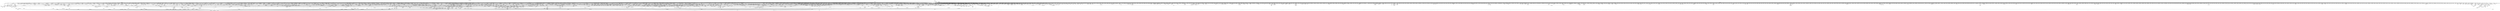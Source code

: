 digraph kerncollapsed {
    "__raw_spin_unlock_irqrestore_15" [color="black"];
    "skb_zcopy" [color="black"];
    "find_next_bit_7" [color="black"];
    "_compound_head_1" [color="black"];
    "cpudl_heapify" [color="black"];
    "__raw_spin_lock_22" [color="black"];
    "mm_counter_file" [color="black"];
    "__rpm_get_callback" [color="black"];
    "console_verbose" [color="black"];
    "pcpu_update_empty_pages" [color="black"];
    "__raw_spin_lock_irqsave" [color="black"];
    "__raw_spin_unlock_irqrestore_11" [color="black"];
    "capacity_of" [color="black"];
    "rcu_cblist_dequeue" [color="black"];
    "arm_timer" [color="black"];
    "__percpu_add_case_32_3" [color="black"];
    "pm_runtime_get_noresume" [color="black"];
    "Indirect call132" [color="black"];
    "d_shrink_add" [color="black"];
    "cpu_mitigations_off" [color="black"];
    "srcu_read_unlock.constprop.0" [color="black"];
    "arch_local_irq_save_3" [color="black"];
    "pick_next_pushable_dl_task" [color="black"];
    "memmove" [color="black"];
    "vmalloc_to_page" [color="black"];
    "io_put_kbuf_comp.isra.0" [color="black"];
    "__lock_timer" [color="black"];
    "__raw_spin_unlock_irq_4" [color="black"];
    "__raw_write_unlock_irq_4" [color="black"];
    "free_vmap_area_rb_augment_cb_rotate" [color="black"];
    "rcu_stall_is_suppressed" [color="black"];
    "__set_task_special" [color="black"];
    "access_ok_39" [color="black"];
    "dcache_clean_pou" [color="black"];
    "signal_pending_state" [color="black"];
    "__d_drop" [color="black"];
    "should_fail_alloc_page" [color="black"];
    "do_raw_spin_lock_117" [color="black"];
    "task_pid_vnr_1" [color="black"];
    "rcu_exp_need_qs" [color="black"];
    "__dput_to_list" [color="black"];
    "fsnotify_update_flags" [color="black"];
    "dequeue_load_avg" [color="black"];
    "do_raw_spin_lock.constprop.0_7" [color="black"];
    "flush_tlb_kernel_range" [color="black"];
    "lockref_put_return" [color="black"];
    "do_kernel_restart" [color="black"];
    "unreserve_highatomic_pageblock" [color="black"];
    "clear_ti_thread_flag_1" [color="black"];
    "kmem_valid_obj" [color="black"];
    "arch_local_irq_restore_1" [color="black"];
    "tlb_flush_mmu_tlbonly_1" [color="black"];
    "file_ns_capable" [color="black"];
    "fsnotify_grab_connector" [color="black"];
    "__raw_spin_unlock_irq_3" [color="black"];
    "is_software_node" [color="black"];
    "ktime_get_with_offset" [color="black"];
    "local_cpu_stop" [color="black"];
    "workingset_refault" [color="black"];
    "pid_task" [color="black"];
    "allow_direct_reclaim" [color="black"];
    "radix_tree_iter_tag_clear" [color="black"];
    "rb_insert_color" [color="black"];
    "raw_spin_rq_lock_nested" [color="black"];
    "double_unlock_balance" [color="black"];
    "io_acct_run_queue" [color="black"];
    "copy_to_user_page" [color="black"];
    "__raw_spin_unlock_bh.constprop.0" [color="black"];
    "deactivate_task" [color="black"];
    "migrate_disable" [color="black"];
    "iov_iter_revert" [color="black"];
    "group_balance_cpu" [color="black"];
    "__percpu_add_case_64_1" [color="black"];
    "__kern_my_cpu_offset_27" [color="black"];
    "__pi_strcmp" [color="black"];
    "Indirect call149" [color="black"];
    "pcpu_chunk_relocate" [color="black"];
    "Indirect call199" [color="black"];
    "__kern_my_cpu_offset_37" [color="black"];
    "__raw_spin_lock_irq_21" [color="black"];
    "__tlb_reset_range" [color="black"];
    "mapping_shrinkable_1" [color="black"];
    "__peernet2id" [color="black"];
    "Indirect call40" [color="black"];
    "dequeue_task" [color="black"];
    "security_audit_rule_free" [color="black"];
    "Indirect call179" [color="black"];
    "get_arm64_ftr_reg_nowarn" [color="black"];
    "__raw_spin_lock_irq_31" [color="black"];
    "cpus_share_cache" [color="black"];
    "__raw_spin_lock_irqsave_1" [color="black"];
    "need_mlock_drain" [color="black"];
    "kthread_data" [color="black"];
    "workingset_test_recent" [color="black"];
    "__kern_my_cpu_offset_2" [color="black"];
    "__cmpxchg_case_mb_32_6" [color="black"];
    "do_raw_spin_lock_66" [color="black"];
    "update_load_avg" [color="black"];
    "fsnotify_group_assert_locked" [color="black"];
    "rcu_poll_gp_seq_end_unlocked" [color="black"];
    "__raw_spin_unlock_irqrestore_29" [color="black"];
    "__raw_spin_lock_49" [color="black"];
    "timer_delete" [color="black"];
    "Indirect call120" [color="black"];
    "Indirect call26" [color="black"];
    "__raw_spin_lock_irq_20" [color="black"];
    "forward_timer_base" [color="black"];
    "is_bad_inode" [color="black"];
    "__kern_my_cpu_offset_133" [color="black"];
    "irq_domain_activate_irq" [color="black"];
    "__percpu_add_case_64_6" [color="black"];
    "mast_fill_bnode" [color="black"];
    "mm_counter" [color="black"];
    "oom_unkillable_task.isra.0" [color="black"];
    "dev_bus_name" [color="black"];
    "pagetable_pte_dtor" [color="black"];
    "do_csum" [color="black"];
    "do_raw_spin_lock_44" [color="black"];
    "percpu_ref_put_many" [color="black"];
    "Indirect call81" [color="black"];
    "count_vm_event" [color="black"];
    "remove_nodes.constprop.0" [color="black"];
    "wake_all_kswapds" [color="black"];
    "Indirect call27" [color="black"];
    "Indirect call122" [color="black"];
    "xas_init_marks" [color="black"];
    "__wake_up_pollfree" [color="black"];
    "internal_add_timer" [color="black"];
    "cfs_rq_of" [color="black"];
    "Indirect call200" [color="black"];
    "__raw_read_unlock.constprop.0_6" [color="black"];
    "__raw_spin_lock_irqsave_5" [color="black"];
    "fpsimd_save" [color="black"];
    "__raw_spin_lock_irqsave_50" [color="black"];
    "oom_badness" [color="black"];
    "clear_ti_thread_flag_5" [color="black"];
    "__percpu_add_case_32_8" [color="black"];
    "req_set_fail_3" [color="black"];
    "crng_fast_key_erasure" [color="black"];
    "crng_make_state" [color="black"];
    "sb_clear_inode_writeback" [color="black"];
    "cpu_timer_task_rcu" [color="black"];
    "Indirect call192" [color="black"];
    "timer_base.isra.0" [color="black"];
    "arch_local_irq_save_2" [color="black"];
    "sve_save_state" [color="black"];
    "add_timer_on" [color="black"];
    "folio_invalidate" [color="black"];
    "posix_cpu_timers_exit" [color="black"];
    "find_unlink_vmap_area" [color="black"];
    "strscpy" [color="black"];
    "Indirect call168" [color="black"];
    "pud_set_huge" [color="black"];
    "chacha_permute" [color="black"];
    "mas_put_in_tree" [color="black"];
    "__kern_my_cpu_offset_80" [color="black"];
    "lazy_max_pages" [color="black"];
    "prepare_alloc_pages.constprop.0" [color="black"];
    "osq_unlock" [color="black"];
    "cpumask_and.isra.0_3" [color="black"];
    "Indirect call55" [color="black"];
    "vma_fs_can_writeback" [color="black"];
    "task_will_free_mem" [color="black"];
    "find_task_by_vpid" [color="black"];
    "io_req_defer_failed" [color="black"];
    "folio_test_uptodate" [color="black"];
    "printk_parse_prefix" [color="black"];
    "xa_find" [color="black"];
    "__wake_up_bit" [color="black"];
    "__raw_spin_unlock_irq_5" [color="black"];
    "mte_dead_walk" [color="black"];
    "freezing" [color="black"];
    "irq_work_single" [color="black"];
    "rcu_seq_start" [color="black"];
    "mab_no_null_split" [color="black"];
    "__percpu_add_case_64.constprop.0" [color="black"];
    "kernfs_leftmost_descendant" [color="black"];
    "is_valid_gup_args" [color="black"];
    "timer_reduce" [color="black"];
    "enqueue_task" [color="black"];
    "zone_page_state_snapshot.constprop.0" [color="black"];
    "arch_send_call_function_ipi_mask" [color="black"];
    "cpu_util_cfs" [color="black"];
    "cpumask_empty_3" [color="black"];
    "retain_dentry" [color="black"];
    "sched_ttwu_pending" [color="black"];
    "__raw_spin_lock_irq_35" [color="black"];
    "compound_order_1" [color="black"];
    "prep_compound_page" [color="black"];
    "mab_set_b_end" [color="black"];
    "hrtimer_active" [color="black"];
    "__skb_flow_get_ports" [color="black"];
    "folio_mark_dirty" [color="black"];
    "folio_mapped_3" [color="black"];
    "blake2s_final" [color="black"];
    "__local_bh_enable_ip" [color="black"];
    "__irq_disable" [color="black"];
    "rt_mutex_setprio" [color="black"];
    "Indirect call47" [color="black"];
    "arch_local_irq_save" [color="black"];
    "Indirect call61" [color="black"];
    "task_curr" [color="black"];
    "fasync_insert_entry" [color="black"];
    "__zone_watermark_ok" [color="black"];
    "__percpu_down_write_trylock" [color="black"];
    "check_same_owner" [color="black"];
    "Indirect call144" [color="black"];
    "__kern_my_cpu_offset_79" [color="black"];
    "rcu_segcblist_move_seglen" [color="black"];
    "blake2s_update" [color="black"];
    "__anon_vma_interval_tree_augment_rotate" [color="black"];
    "osq_lock" [color="black"];
    "cpu_do_switch_mm" [color="black"];
    "set_ptes.isra.0" [color="black"];
    "wb_io_lists_populated" [color="black"];
    "do_raw_spin_lock.constprop.0_14" [color="black"];
    "__xa_clear_mark" [color="black"];
    "anon_vma_interval_tree_iter_next" [color="black"];
    "noop_dirty_folio" [color="black"];
    "task_participate_group_stop" [color="black"];
    "_prb_commit" [color="black"];
    "get_cred_1" [color="black"];
    "update_rt_rq_load_avg" [color="black"];
    "atomic_notifier_call_chain" [color="black"];
    "__flush_tlb_kernel_pgtable" [color="black"];
    "Indirect call96" [color="black"];
    "page_ref_inc_6" [color="black"];
    "__raw_spin_lock_irqsave_41" [color="black"];
    "list_del_init_2" [color="black"];
    "__percpu_add_case_32_13" [color="black"];
    "Indirect call133" [color="black"];
    "override_creds" [color="black"];
    "list_del_3" [color="black"];
    "__page_set_anon_rmap" [color="black"];
    "add_nr_running" [color="black"];
    "zone_watermark_ok_safe" [color="black"];
    "security_secid_to_secctx" [color="black"];
    "pte_offset_kernel.isra.0" [color="black"];
    "__task_will_free_mem" [color="black"];
    "pcpu_init_md_blocks" [color="black"];
    "mapping_shrinkable" [color="black"];
    "Indirect call193" [color="black"];
    "__lock_parent" [color="black"];
    "fatal_signal_pending_6" [color="black"];
    "Indirect call94" [color="black"];
    "do_raw_spin_lock_99" [color="black"];
    "__srcu_read_lock" [color="black"];
    "__attach_mnt" [color="black"];
    "free_pcppages_bulk" [color="black"];
    "xa_is_node" [color="black"];
    "synchronize_rcu.part.0" [color="black"];
    "pcpu_next_fit_region.constprop.0" [color="black"];
    "__pageblock_pfn_to_page" [color="black"];
    "__pi_strlen" [color="black"];
    "Indirect call91" [color="black"];
    "Indirect call202" [color="black"];
    "percpu_ref_put_many.constprop.0_1" [color="black"];
    "sub_running_bw.isra.0" [color="black"];
    "do_raw_spin_lock_15" [color="black"];
    "rwsem_read_trylock" [color="black"];
    "cpu_clock_sample" [color="black"];
    "__integrity_iint_find" [color="black"];
    "__raw_spin_lock_irq_1" [color="black"];
    "global_dirtyable_memory" [color="black"];
    "__cmpxchg_case_acq_64" [color="black"];
    "set_task_reclaim_state" [color="black"];
    "arch_tlbbatch_should_defer.constprop.0" [color="black"];
    "do_raw_spin_lock_24" [color="black"];
    "irqd_irq_disabled.isra.0" [color="black"];
    "add_timer" [color="black"];
    "Indirect call111" [color="black"];
    "__count_vm_events_2" [color="black"];
    "prb_next_seq" [color="black"];
    "mt_find" [color="black"];
    "mas_next_range" [color="black"];
    "pcpu_block_update_hint_alloc" [color="black"];
    "mas_new_ma_node" [color="black"];
    "skb_header_pointer_2" [color="black"];
    "__put_unused_fd" [color="black"];
    "need_seqretry" [color="black"];
    "llist_del_first" [color="black"];
    "Indirect call42" [color="black"];
    "device_match_devt" [color="black"];
    "vma_iter_config" [color="black"];
    "arch_local_irq_save_1" [color="black"];
    "do_raw_spin_lock_30" [color="black"];
    "__bitmap_intersects" [color="black"];
    "arm64_kernel_unmapped_at_el0_2" [color="black"];
    "propagation_next" [color="black"];
    "__dev_pm_qos_resume_latency" [color="black"];
    "lockref_get" [color="black"];
    "pagefault_enable_2" [color="black"];
    "cpuhp_invoke_callback" [color="black"];
    "__mnt_drop_write" [color="black"];
    "Indirect call69" [color="black"];
    "zone_page_state_add" [color="black"];
    "req_ref_put_and_test" [color="black"];
    "__fprop_add_percpu" [color="black"];
    "node_tag_clear" [color="black"];
    "Indirect call123" [color="black"];
    "fsnotify_connector_sb" [color="black"];
    "tlb_flush_1" [color="black"];
    "__skb_zcopy_downgrade_managed" [color="black"];
    "__flow_hash_from_keys" [color="black"];
    "task_sigpending_1" [color="black"];
    "Indirect call54" [color="black"];
    "rt_mutex_slowtrylock" [color="black"];
    "mas_update_gap" [color="black"];
    "__raw_read_lock_irqsave.constprop.0_1" [color="black"];
    "cpu_util_cfs_boost" [color="black"];
    "chacha_block_generic" [color="black"];
    "Indirect call214" [color="black"];
    "Indirect call63" [color="black"];
    "do_raw_spin_lock_60" [color="black"];
    "update_dl_migration" [color="black"];
    "update_curr" [color="black"];
    "__cmpxchg_case_acq_32.constprop.0_14" [color="black"];
    "_find_next_bit" [color="black"];
    "find_next_and_bit" [color="black"];
    "timespec64_equal" [color="black"];
    "update_cached_migrate" [color="black"];
    "cpu_switch_to" [color="black"];
    "group_open_release" [color="black"];
    "do_raw_spin_lock.constprop.0_13" [color="black"];
    "update_min_vruntime" [color="black"];
    "__raw_spin_lock_31" [color="black"];
    "expand" [color="black"];
    "reweight_task" [color="black"];
    "set_cpu_online" [color="black"];
    "do_raw_spin_lock_29" [color="black"];
    "Indirect call186" [color="black"];
    "find_next_bit.constprop.0_14" [color="black"];
    "fpsimd_thread_switch" [color="black"];
    "__raw_spin_lock_12" [color="black"];
    "__raw_spin_unlock_irqrestore_2" [color="black"];
    "__enqueue_entity" [color="black"];
    "__arm64_sys_sched_setaffinity" [color="black"];
    "sock_rmem_free" [color="black"];
    "__raw_spin_lock_irq.constprop.0_2" [color="black"];
    "wp_page_reuse" [color="black"];
    "rcu_accelerate_cbs" [color="black"];
    "__printk_cpu_sync_wait" [color="black"];
    "page_ref_inc_2" [color="black"];
    "__cmpxchg_case_64" [color="black"];
    "__raw_spin_lock_irq" [color="black"];
    "mas_find_child" [color="black"];
    "zone_reclaimable_pages" [color="black"];
    "inode_io_list_move_locked" [color="black"];
    "lru_note_cost" [color="black"];
    "__update_min_deadline" [color="black"];
    "mas_find_setup.constprop.0" [color="black"];
    "__cmpxchg_case_acq_32.constprop.0_19" [color="black"];
    "__xchg_case_mb_64.constprop.0_2" [color="black"];
    "vma_interval_tree_iter_next" [color="black"];
    "__raw_spin_lock_irqsave_17" [color="black"];
    "Indirect call8" [color="black"];
    "ma_data_end" [color="black"];
    "signal_pending" [color="black"];
    "mast_spanning_rebalance.isra.0" [color="black"];
    "add_wait_queue" [color="black"];
    "Indirect call102" [color="black"];
    "get_file_2" [color="black"];
    "hrtimer_sleeper_start_expires" [color="black"];
    "__irq_can_set_affinity" [color="black"];
    "tty_driver_flush_buffer" [color="black"];
    "__dl_clear_params" [color="black"];
    "skb_flow_get_icmp_tci" [color="black"];
    "__irq_put_desc_unlock" [color="black"];
    "__disable_irq_nosync" [color="black"];
    "replace_mark_chunk" [color="black"];
    "pcpu_chunk_populated" [color="black"];
    "find_next_bit.constprop.0_5" [color="black"];
    "rcu_segcblist_ready_cbs" [color="black"];
    "percpu_ref_get_many" [color="black"];
    "calc_wheel_index" [color="black"];
    "lowest_in_progress" [color="black"];
    "__clear_close_on_exec.isra.0" [color="black"];
    "min_deadline_cb_rotate" [color="black"];
    "__raw_spin_lock_irqsave.constprop.0_7" [color="black"];
    "mas_set_parent.constprop.0" [color="black"];
    "rcu_segcblist_entrain" [color="black"];
    "__cmpxchg_case_mb_32.constprop.0" [color="black"];
    "desc_read" [color="black"];
    "strcspn" [color="black"];
    "hrtimer_try_to_cancel" [color="black"];
    "test_ti_thread_flag_22" [color="black"];
    "mas_state_walk" [color="black"];
    "__raw_spin_lock_54" [color="black"];
    "__init_rwsem" [color="black"];
    "__kern_my_cpu_offset_6" [color="black"];
    "__percpu_add_return_case_32_1" [color="black"];
    "arch_irq_work_raise" [color="black"];
    "folio_add_new_anon_rmap" [color="black"];
    "folio_try_get_rcu" [color="black"];
    "timerqueue_add" [color="black"];
    "vma_interval_tree_iter_first" [color="black"];
    "io_cqe_cache_refill" [color="black"];
    "find_vmap_area" [color="black"];
    "search_cmp_ftr_reg" [color="black"];
    "check_preempt_curr_dl" [color="black"];
    "get_arm64_ftr_reg" [color="black"];
    "__io_acct_run_queue" [color="black"];
    "find_first_bit_4" [color="black"];
    "Indirect call2" [color="black"];
    "mas_wr_walk" [color="black"];
    "xas_update.isra.0" [color="black"];
    "next_zone" [color="black"];
    "set_tsk_need_resched" [color="black"];
    "workingset_activation" [color="black"];
    "dl_clear_overload.part.0" [color="black"];
    "Indirect call158" [color="black"];
    "put_filesystem" [color="black"];
    "split_page" [color="black"];
    "fprop_fraction_percpu" [color="black"];
    "__kern_my_cpu_offset_4" [color="black"];
    "vma_interval_tree_augment_propagate" [color="black"];
    "Indirect call86" [color="black"];
    "_compound_head_3" [color="black"];
    "pi_state_update_owner" [color="black"];
    "__sk_mem_reduce_allocated" [color="black"];
    "__kern_my_cpu_offset_53" [color="black"];
    "pte_to_swp_entry" [color="black"];
    "Indirect call140" [color="black"];
    "__raw_spin_unlock_irqrestore" [color="black"];
    "ma_slots" [color="black"];
    "do_raw_spin_lock_46" [color="black"];
    "proto_memory_pcpu_drain" [color="black"];
    "igrab" [color="black"];
    "mas_wr_walk_index.isra.0" [color="black"];
    "propagate_mount_unlock" [color="black"];
    "mnt_set_mountpoint" [color="black"];
    "__d_instantiate" [color="black"];
    "Indirect call90" [color="black"];
    "__prepare_to_swait" [color="black"];
    "Indirect call12" [color="black"];
    "copy_user_highpage" [color="black"];
    "find_next_bit_18" [color="black"];
    "find_lock_later_rq" [color="black"];
    "__cmpxchg_case_mb_32_10" [color="black"];
    "jiffies_to_usecs" [color="black"];
    "avg_vruntime" [color="black"];
    "Indirect call101" [color="black"];
    "qdisc_maybe_clear_missed" [color="black"];
    "Indirect call67" [color="black"];
    "mab_mas_cp" [color="black"];
    "zone_watermark_fast.constprop.0" [color="black"];
    "Indirect call37" [color="black"];
    "gup_folio_next" [color="black"];
    "mas_alloc_req.isra.0" [color="black"];
    "Indirect call75" [color="black"];
    "do_raw_spin_lock_41" [color="black"];
    "memzero_explicit" [color="black"];
    "dl_bw_of" [color="black"];
    "__finish_swait" [color="black"];
    "kernfs_root" [color="black"];
    "init_completion" [color="black"];
    "_compound_head_2" [color="black"];
    "group_close_release" [color="black"];
    "do_raw_spin_lock_3" [color="black"];
    "update_group_capacity" [color="black"];
    "Indirect call127" [color="black"];
    "__mod_zone_page_state" [color="black"];
    "__page_dup_rmap.constprop.0" [color="black"];
    "__raw_spin_unlock_irq_35" [color="black"];
    "sve_get_vl" [color="black"];
    "netlink_unlock_table" [color="black"];
    "Indirect call59" [color="black"];
    "task_active_pid_ns" [color="black"];
    "process_shares_mm" [color="black"];
    "tls_preserve_current_state" [color="black"];
    "sibling_imbalance.isra.0" [color="black"];
    "__kern_my_cpu_offset_67" [color="black"];
    "llist_add_batch" [color="black"];
    "prb_commit" [color="black"];
    "_copy_from_iter" [color="black"];
    "prep_new_page" [color="black"];
    "__raw_spin_unlock_irq_37" [color="black"];
    "__raw_spin_unlock_irqrestore_10" [color="black"];
    "_find_next_zero_bit" [color="black"];
    "tag_set" [color="black"];
    "__raw_spin_unlock_irqrestore_9" [color="black"];
    "count_vm_events_1" [color="black"];
    "dev_pm_disable_wake_irq_check" [color="black"];
    "radix_tree_tag_get" [color="black"];
    "Indirect call49" [color="black"];
    "resched_curr" [color="black"];
    "__wake_up_locked_key" [color="black"];
    "cpupri_set" [color="black"];
    "tag_get" [color="black"];
    "filemap_check_errors" [color="black"];
    "eventfd_signal_mask" [color="black"];
    "Indirect call146" [color="black"];
    "mte_parent_slot" [color="black"];
    "_atomic_dec_and_lock_irqsave" [color="black"];
    "mas_safe_min" [color="black"];
    "Indirect call177" [color="black"];
    "fatal_signal_pending_3" [color="black"];
    "vm_stat_account" [color="black"];
    "int_sqrt" [color="black"];
    "wb_stat_error" [color="black"];
    "sock_flag_3" [color="black"];
    "folio_mapped_1" [color="black"];
    "set_tlb_ubc_flush_pending" [color="black"];
    "wake_up_var" [color="black"];
    "io_poll_find.constprop.0" [color="black"];
    "__cmpxchg_case_mb_64_7" [color="black"];
    "wake_up_klogd" [color="black"];
    "cpumask_weight" [color="black"];
    "__fswab32_10" [color="black"];
    "Indirect call38" [color="black"];
    "flush_tlb_batched_pending" [color="black"];
    "Indirect call87" [color="black"];
    "ihold" [color="black"];
    "workingset_update_node" [color="black"];
    "Indirect call71" [color="black"];
    "min_deadline_cb_propagate" [color="black"];
    "d_set_d_op" [color="black"];
    "__raw_spin_unlock_irq_17" [color="black"];
    "io_poll_can_finish_inline.isra.0" [color="black"];
    "kobj_ns_ops" [color="black"];
    "unlock_page" [color="black"];
    "__raw_spin_lock_30" [color="black"];
    "lockref_mark_dead" [color="black"];
    "ptep_clear_flush" [color="black"];
    "__cmpxchg_case_acq_32.constprop.0_8" [color="black"];
    "__kern_my_cpu_offset_89" [color="black"];
    "mas_set_height" [color="black"];
    "system_supports_generic_auth" [color="black"];
    "__anon_vma_interval_tree_subtree_search" [color="black"];
    "Indirect call119" [color="black"];
    "mte_update_sctlr_user" [color="black"];
    "wants_signal" [color="black"];
    "page_ref_dec_and_test" [color="black"];
    "io_poll_remove_entries" [color="black"];
    "Indirect call88" [color="black"];
    "get_file.isra.0" [color="black"];
    "task_work_cancel_match" [color="black"];
    "strreplace" [color="black"];
    "unlock_task_sighand.isra.0_1" [color="black"];
    "skb_frag_ref" [color="black"];
    "skb_copy_bits" [color="black"];
    "Indirect call196" [color="black"];
    "Indirect call130" [color="black"];
    "check_cb_ovld_locked" [color="black"];
    "__io_put_kbuf" [color="black"];
    "prb_first_valid_seq" [color="black"];
    "__count_vm_events" [color="black"];
    "find_next_bit_8" [color="black"];
    "vma_interval_tree_insert" [color="black"];
    "lru_lazyfree_fn" [color="black"];
    "skb_cloned" [color="black"];
    "__preempt_count_sub" [color="black"];
    "__percpu_add_case_64_3" [color="black"];
    "flush_tlb_mm_1" [color="black"];
    "rb_erase" [color="black"];
    "find_vm_area" [color="black"];
    "zone_watermark_ok" [color="black"];
    "compound_order" [color="black"];
    "Indirect call76" [color="black"];
    "cpumask_first_and" [color="black"];
    "__cmpxchg_case_acq_32.constprop.0_13" [color="black"];
    "_get_random_bytes" [color="black"];
    "deny_write_access.isra.0" [color="black"];
    "Indirect call147" [color="black"];
    "Indirect call114" [color="black"];
    "Indirect call20" [color="black"];
    "mab_shift_right" [color="black"];
    "memset" [color="black"];
    "tcp_get_info_chrono_stats" [color="black"];
    "__bitmap_subset" [color="black"];
    "queued_write_lock.constprop.0_1" [color="black"];
    "put_dec_trunc8" [color="black"];
    "__attach_to_pi_owner" [color="black"];
    "ma_pivots" [color="black"];
    "folio_unlock" [color="black"];
    "clear_ti_thread_flag_8" [color="black"];
    "__raw_spin_lock_irqsave.constprop.0_9" [color="black"];
    "memblock_is_map_memory" [color="black"];
    "__kern_my_cpu_offset_60" [color="black"];
    "cpu_util.constprop.0" [color="black"];
    "__kern_my_cpu_offset_22" [color="black"];
    "netdev_name" [color="black"];
    "page_ref_dec_and_test_2" [color="black"];
    "lru_note_cost_refault" [color="black"];
    "__mnt_want_write_file" [color="black"];
    "__update_load_avg_se" [color="black"];
    "prepend_char" [color="black"];
    "get_state_synchronize_rcu_full" [color="black"];
    "__percpu_add_case_64.constprop.0_1" [color="black"];
    "skb_headers_offset_update" [color="black"];
    "do_raw_spin_lock_61" [color="black"];
    "copyin" [color="black"];
    "radix_tree_lookup" [color="black"];
    "prepare_to_wait_event" [color="black"];
    "attach_pid" [color="black"];
    "Indirect call176" [color="black"];
    "do_raw_spin_lock_58" [color="black"];
    "mas_next" [color="black"];
    "__raw_spin_unlock_irqrestore_38" [color="black"];
    "should_failslab" [color="black"];
    "Indirect call1" [color="black"];
    "dev_to_swnode" [color="black"];
    "Indirect call106" [color="black"];
    "tag_clear" [color="black"];
    "arch_local_irq_enable_2" [color="black"];
    "find_next_zero_bit_1" [color="black"];
    "data_check_size" [color="black"];
    "this_cpu_has_cap" [color="black"];
    "__percpu_counter_sum" [color="black"];
    "security_capable" [color="black"];
    "hlist_bl_unlock" [color="black"];
    "count_vm_events" [color="black"];
    "system_supports_tlb_range_1" [color="black"];
    "percpu_counter_add_batch" [color="black"];
    "list_del_init" [color="black"];
    "anon_vma_interval_tree_remove" [color="black"];
    "update_blocked_averages" [color="black"];
    "Indirect call205" [color="black"];
    "__bitmap_equal" [color="black"];
    "skb_tailroom" [color="black"];
    "steal_suitable_fallback" [color="black"];
    "Indirect call105" [color="black"];
    "Indirect call134" [color="black"];
    "__cmpxchg_case_mb_64_1" [color="black"];
    "Indirect call212" [color="black"];
    "zone_page_state_snapshot" [color="black"];
    "prb_final_commit" [color="black"];
    "xas_clear_mark" [color="black"];
    "arm64_kernel_unmapped_at_el0_4" [color="black"];
    "__raw_spin_lock_irqsave_15" [color="black"];
    "Indirect call57" [color="black"];
    "__raw_spin_lock_irqsave_19" [color="black"];
    "double_rq_lock" [color="black"];
    "io_prep_async_work" [color="black"];
    "super_wake" [color="black"];
    "cpumask_intersects.constprop.0_1" [color="black"];
    "__raw_spin_lock_26" [color="black"];
    "lockref_get_not_zero" [color="black"];
    "smp_call_function_many" [color="black"];
    "__kern_my_cpu_offset_21" [color="black"];
    "mas_safe_pivot" [color="black"];
    "__to_kthread" [color="black"];
    "__raw_spin_lock_41" [color="black"];
    "_compound_head_4" [color="black"];
    "__down_trylock_console_sem.constprop.0" [color="black"];
    "fsnotify_free_mark" [color="black"];
    "timer_delete_sync" [color="black"];
    "__cmpxchg_case_acq_32.constprop.0_18" [color="black"];
    "__lookup_mnt" [color="black"];
    "device_links_read_unlock" [color="black"];
    "purge_fragmented_block" [color="black"];
    "do_raw_spin_lock_16" [color="black"];
    "sock_inuse_add" [color="black"];
    "Indirect call65" [color="black"];
    "__lock_task_sighand" [color="black"];
    "do_raw_spin_lock_63" [color="black"];
    "arch_local_irq_disable_2" [color="black"];
    "Indirect call43" [color="black"];
    "task_sched_runtime" [color="black"];
    "do_raw_spin_lock_69" [color="black"];
    "__kern_my_cpu_offset_11" [color="black"];
    "auditd_test_task" [color="black"];
    "__kern_my_cpu_offset_61" [color="black"];
    "__wake_q_add" [color="black"];
    "__delay" [color="black"];
    "mod_zone_state" [color="black"];
    "next_signal" [color="black"];
    "ktime_get" [color="black"];
    "clear_page" [color="black"];
    "fragmentation_index" [color="black"];
    "attach_task" [color="black"];
    "skb_zcopy_clear" [color="black"];
    "io_file_get_flags" [color="black"];
    "prepend_path" [color="black"];
    "vma_address" [color="black"];
    "__kern_my_cpu_offset_54" [color="black"];
    "__raw_spin_lock_4" [color="black"];
    "Indirect call36" [color="black"];
    "mte_update_gcr_excl.isra.0" [color="black"];
    "ttwu_do_activate.constprop.0" [color="black"];
    "rb_prev" [color="black"];
    "page_ref_inc_3" [color="black"];
    "__xchg_case_acq_64.isra.0" [color="black"];
    "slab_is_available" [color="black"];
    "Indirect call115" [color="black"];
    "__flush_tlb_page_nosync" [color="black"];
    "find_next_bit_13" [color="black"];
    "__raw_spin_unlock_irq_43" [color="black"];
    "Indirect call163" [color="black"];
    "defer_console_output" [color="black"];
    "Indirect call118" [color="black"];
    "do_raw_spin_lock_50" [color="black"];
    "__cmpxchg_case_mb_64" [color="black"];
    "_task_util_est" [color="black"];
    "rt_mutex_futex_trylock" [color="black"];
    "Indirect call15" [color="black"];
    "arch_stack_walk" [color="black"];
    "Indirect call45" [color="black"];
    "get_pfnblock_flags_mask" [color="black"];
    "mtree_load" [color="black"];
    "__raw_spin_unlock_irqrestore_24" [color="black"];
    "Indirect call167" [color="black"];
    "_mix_pool_bytes" [color="black"];
    "get_ldops" [color="black"];
    "irq_get_irq_data" [color="black"];
    "folio_nr_pages_3" [color="black"];
    "io_wq_cancel_pending_work" [color="black"];
    "folio_account_cleaned" [color="black"];
    "redirty_tail_locked" [color="black"];
    "add_wait_queue_exclusive" [color="black"];
    "__cmpxchg_case_acq_32.constprop.0_1" [color="black"];
    "list_move_1" [color="black"];
    "__raw_spin_unlock_irqrestore.constprop.0_2" [color="black"];
    "fetch_robust_entry" [color="black"];
    "test_and_set_ti_thread_flag_1" [color="black"];
    "mas_prev_setup.constprop.0" [color="black"];
    "page_ref_inc_4" [color="black"];
    "task_call_func" [color="black"];
    "__cmpxchg_case_acq_32.constprop.0_15" [color="black"];
    "_prb_read_valid" [color="black"];
    "arch_local_irq_restore" [color="black"];
    "copy_fd_bitmaps" [color="black"];
    "page_move_anon_rmap" [color="black"];
    "rcu_segcblist_add_len" [color="black"];
    "__kern_my_cpu_offset_71" [color="black"];
    "u64_stats_add_1" [color="black"];
    "get_state_synchronize_rcu" [color="black"];
    "prepend" [color="black"];
    "d_walk" [color="black"];
    "pmd_set_huge" [color="black"];
    "cpumask_copy_1" [color="black"];
    "__futex_unqueue" [color="black"];
    "memchr" [color="black"];
    "__hlist_del" [color="black"];
    "pfn_swap_entry_to_page" [color="black"];
    "membarrier_update_current_mm" [color="black"];
    "security_d_instantiate" [color="black"];
    "__raw_spin_lock_irq_3" [color="black"];
    "__kern_my_cpu_offset_49" [color="black"];
    "convert_prio" [color="black"];
    "task_join_group_stop" [color="black"];
    "skb_zcopy_downgrade_managed" [color="black"];
    "__cmpxchg_case_acq_32.constprop.0_2" [color="black"];
    "find_buddy_page_pfn" [color="black"];
    "__acct_reclaim_writeback" [color="black"];
    "__raw_spin_lock_irqsave_21" [color="black"];
    "domain_dirty_limits" [color="black"];
    "pcpu_find_block_fit" [color="black"];
    "mas_set_alloc_req" [color="black"];
    "do_raw_spin_lock.constprop.0_6" [color="black"];
    "Indirect call23" [color="black"];
    "__raw_spin_lock_15" [color="black"];
    "rb_first" [color="black"];
    "radix_tree_next_chunk" [color="black"];
    "__iget" [color="black"];
    "data_push_tail" [color="black"];
    "__printk_safe_exit" [color="black"];
    "test_taint" [color="black"];
    "set_ptes.constprop.0.isra.0_1" [color="black"];
    "update_cfs_rq_load_avg.isra.0" [color="black"];
    "__raw_spin_unlock_irqrestore.constprop.0_1" [color="black"];
    "do_raw_spin_lock_88" [color="black"];
    "plist_del" [color="black"];
    "kthread_insert_work_sanity_check" [color="black"];
    "desc_make_final" [color="black"];
    "shrink_lock_dentry" [color="black"];
    "Indirect call181" [color="black"];
    "virt_to_slab" [color="black"];
    "__raw_spin_lock_14" [color="black"];
    "pm_qos_read_value" [color="black"];
    "enqueue_pushable_dl_task" [color="black"];
    "__count_vm_events_1" [color="black"];
    "Indirect call117" [color="black"];
    "prb_reserve" [color="black"];
    "Indirect call108" [color="black"];
    "dl_task_check_affinity" [color="black"];
    "xas_error.isra.0_1" [color="black"];
    "dl_bw_cpus" [color="black"];
    "set_secondary_fwnode" [color="black"];
    "timekeeping_get_ns" [color="black"];
    "bstats_update" [color="black"];
    "fatal_signal_pending_4" [color="black"];
    "__cmpxchg_case_acq_32.constprop.0_20" [color="black"];
    "__raw_spin_unlock_irq_12" [color="black"];
    "tty_termios_baud_rate" [color="black"];
    "__arch_copy_from_user" [color="black"];
    "ptep_set_access_flags" [color="black"];
    "__mutex_init" [color="black"];
    "collect_posix_cputimers" [color="black"];
    "__cmpxchg_case_mb_64_4" [color="black"];
    "compaction_suitable" [color="black"];
    "__percpu_add_case_64_7" [color="black"];
    "select_collect2" [color="black"];
    "xas_set_mark" [color="black"];
    "wb_stat_mod" [color="black"];
    "__raw_spin_lock_irqsave_52" [color="black"];
    "do_raw_spin_lock_25" [color="black"];
    "rcu_segcblist_accelerate" [color="black"];
    "find_next_bit.constprop.0_21" [color="black"];
    "__raw_spin_lock.constprop.0" [color="black"];
    "__cmpxchg_case_acq_32.constprop.0_9" [color="black"];
    "percpu_counter_add" [color="black"];
    "free_vmap_area_rb_augment_cb_propagate" [color="black"];
    "audit_string_contains_control" [color="black"];
    "__balance_callbacks" [color="black"];
    "extract_entropy.constprop.0" [color="black"];
    "get_work_pwq" [color="black"];
    "number" [color="black"];
    "__task_rq_lock" [color="black"];
    "entity_eligible" [color="black"];
    "do_raw_spin_lock_34" [color="black"];
    "__task_pid_nr_ns" [color="black"];
    "add_mm_rss_vec" [color="black"];
    "activate_task" [color="black"];
    "__kern_my_cpu_offset_76" [color="black"];
    "mte_set_pivot" [color="black"];
    "task_get_vl" [color="black"];
    "__kern_my_cpu_offset_42" [color="black"];
    "find_next_bit_11" [color="black"];
    "sock_rfree" [color="black"];
    "sk_error_report" [color="black"];
    "set_swapper_pgd" [color="black"];
    "__cmpxchg_case_acq_32.constprop.0_21" [color="black"];
    "rt_mutex_proxy_unlock" [color="black"];
    "user_disable_single_step" [color="black"];
    "mmget" [color="black"];
    "access_ok_12" [color="black"];
    "hrtimer_force_reprogram.constprop.0" [color="black"];
    "sched_setaffinity" [color="black"];
    "audit_gid_comparator" [color="black"];
    "queued_read_lock_slowpath" [color="black"];
    "do_raw_spin_lock_116" [color="black"];
    "skb_may_tx_timestamp.part.0" [color="black"];
    "__list_del_entry_1" [color="black"];
    "move_queued_task.constprop.0" [color="black"];
    "__kern_my_cpu_offset_47" [color="black"];
    "__var_waitqueue" [color="black"];
    "ktime_add_safe" [color="black"];
    "fsnotify_data_inode" [color="black"];
    "get_new_cred" [color="black"];
    "do_raw_spin_lock_11" [color="black"];
    "Indirect call160" [color="black"];
    "__raw_spin_lock_62" [color="black"];
    "mas_pop_node" [color="black"];
    "__kern_my_cpu_offset_36" [color="black"];
    "set_load_weight" [color="black"];
    "__raw_spin_unlock_irqrestore_17" [color="black"];
    "Indirect call189" [color="black"];
    "mas_pause" [color="black"];
    "invalid_folio_referenced_vma" [color="black"];
    "__cmpxchg_case_acq_32.constprop.0" [color="black"];
    "security_sock_rcv_skb" [color="black"];
    "spin_lock_irqsave_check_contention" [color="black"];
    "__reset_isolation_pfn" [color="black"];
    "tk_xtime.constprop.0" [color="black"];
    "__isolate_free_page" [color="black"];
    "rcu_seq_snap" [color="black"];
    "try_to_unmap_flush" [color="black"];
    "tty_ldisc_close" [color="black"];
    "cpudl_set" [color="black"];
    "down_trylock" [color="black"];
    "__wake_up_parent" [color="black"];
    "do_raw_spin_lock_23" [color="black"];
    "disable_irq_nosync" [color="black"];
    "rcu_exp_jiffies_till_stall_check" [color="black"];
    "need_active_balance" [color="black"];
    "tty_audit_fork" [color="black"];
    "dec_mm_counter" [color="black"];
    "folio_isolate_lru" [color="black"];
    "io_acct_cancel_pending_work" [color="black"];
    "mas_wr_new_end" [color="black"];
    "__raw_spin_lock_28" [color="black"];
    "skb_header_cloned" [color="black"];
    "mntget" [color="black"];
    "__mutex_trylock_common" [color="black"];
    "__clear_open_fd" [color="black"];
    "__raw_spin_lock_irqsave_32" [color="black"];
    "prepend_name" [color="black"];
    "is_subdir" [color="black"];
    "list_del_1" [color="black"];
    "__raw_spin_lock_irqsave_29" [color="black"];
    "__raw_spin_unlock_irq_19" [color="black"];
    "osq_wait_next" [color="black"];
    "check_vma_flags" [color="black"];
    "Indirect call131" [color="black"];
    "__raw_spin_lock_irqsave_23" [color="black"];
    "xas_set_offset" [color="black"];
    "clear_siginfo" [color="black"];
    "__kern_my_cpu_offset_25" [color="black"];
    "has_managed_dma" [color="black"];
    "__efistub_caches_clean_inval_pou" [color="black"];
    "rcu_segcblist_init" [color="black"];
    "cpudl_find" [color="black"];
    "jiffies_to_msecs" [color="black"];
    "ktime_get_mono_fast_ns" [color="black"];
    "queued_spin_lock_slowpath" [color="black"];
    "do_raw_spin_lock_118" [color="black"];
    "__pm_relax" [color="black"];
    "fpsimd_flush_task_state" [color="black"];
    "set_ti_thread_flag_4" [color="black"];
    "find_first_bit_1" [color="black"];
    "cd_forget" [color="black"];
    "pcpu_page_idx" [color="black"];
    "io_wq_worker_running" [color="black"];
    "__const_udelay" [color="black"];
    "Indirect call35" [color="black"];
    "do_raw_spin_lock_9" [color="black"];
    "__wait_on_bit" [color="black"];
    "hrtimer_reprogram.constprop.0" [color="black"];
    "list_lru_add" [color="black"];
    "do_raw_spin_lock_45" [color="black"];
    "__inode_add_lru" [color="black"];
    "Indirect call157" [color="black"];
    "security_current_getsecid_subj" [color="black"];
    "Indirect call201" [color="black"];
    "list_splice_tail_init" [color="black"];
    "Indirect call204" [color="black"];
    "irq_set_thread_affinity" [color="black"];
    "do_raw_spin_lock_87" [color="black"];
    "mas_wr_end_piv" [color="black"];
    "__raw_spin_lock_63" [color="black"];
    "kmsg_dump" [color="black"];
    "qdisc_run_begin" [color="black"];
    "fpsimd_preserve_current_state" [color="black"];
    "__kern_my_cpu_offset_62" [color="black"];
    "Indirect call66" [color="black"];
    "__cmpxchg_case_acq_32.constprop.0_7" [color="black"];
    "dev_driver_string" [color="black"];
    "call_function_single_prep_ipi" [color="black"];
    "Indirect call73" [color="black"];
    "tsk_fork_get_node" [color="black"];
    "do_raw_spin_lock_83" [color="black"];
    "pm_qos_update_flags" [color="black"];
    "set_task_cpu" [color="black"];
    "__raw_spin_unlock_irq_18" [color="black"];
    "__sync_icache_dcache" [color="black"];
    "do_raw_spin_lock_8" [color="black"];
    "tty_name" [color="black"];
    "__cmpxchg_case_acq_32_2" [color="black"];
    "Indirect call82" [color="black"];
    "no_blink" [color="black"];
    "posix_cputimers_group_init" [color="black"];
    "audit_uid_comparator" [color="black"];
    "__raw_spin_lock_5" [color="black"];
    "__kern_my_cpu_offset_17" [color="black"];
    "pcpu_chunk_refresh_hint" [color="black"];
    "__smp_call_single_queue" [color="black"];
    "io_cancel_req_match" [color="black"];
    "__cmpxchg_case_acq_32.constprop.0_12" [color="black"];
    "Indirect call182" [color="black"];
    "__wb_calc_thresh" [color="black"];
    "__raw_spin_lock_irq_34" [color="black"];
    "Indirect call164" [color="black"];
    "rcu_seq_end_1" [color="black"];
    "net_eq_idr" [color="black"];
    "set_kpti_asid_bits" [color="black"];
    "pcpu_post_unmap_tlb_flush" [color="black"];
    "mapping_allow_writable" [color="black"];
    "xas_set_order.part.0" [color="black"];
    "lru_move_tail_fn" [color="black"];
    "__sk_mem_reclaim" [color="black"];
    "__sw_hweight32" [color="black"];
    "__cmpxchg_case_acq_32_3" [color="black"];
    "mas_push_data" [color="black"];
    "Indirect call83" [color="black"];
    "__fprop_add_percpu_max" [color="black"];
    "Indirect call141" [color="black"];
    "rt_mutex_init_proxy_locked" [color="black"];
    "__update_gt_cputime" [color="black"];
    "kmalloc_size_roundup" [color="black"];
    "Indirect call10" [color="black"];
    "move_linked_works" [color="black"];
    "queued_write_lock_slowpath" [color="black"];
    "security_release_secctx" [color="black"];
    "srcu_gp_start" [color="black"];
    "mte_clear_page_tags" [color="black"];
    "pcpu_unit_page_offset" [color="black"];
    "__raw_read_lock.constprop.0_1" [color="black"];
    "__raw_spin_lock_18" [color="black"];
    "rcu_segcblist_enqueue" [color="black"];
    "__raw_spin_lock_irqsave_4" [color="black"];
    "find_later_rq" [color="black"];
    "task_rq_unlock" [color="black"];
    "arch_get_random_longs" [color="black"];
    "clear_ti_thread_flag" [color="black"];
    "io_req_complete_defer" [color="black"];
    "get_task_exe_file" [color="black"];
    "get_task_mm" [color="black"];
    "rcu_gp_is_normal" [color="black"];
    "vma_interval_tree_insert_after" [color="black"];
    "rcu_start_this_gp" [color="black"];
    "__cmpxchg_case_acq_32.constprop.0_5" [color="black"];
    "Indirect call124" [color="black"];
    "timerqueue_del" [color="black"];
    "update_sd_lb_stats" [color="black"];
    "Indirect call139" [color="black"];
    "get_work_pool" [color="black"];
    "__dev_fwnode" [color="black"];
    "Indirect call33" [color="black"];
    "pageblock_skip_persistent" [color="black"];
    "tlb_flush" [color="black"];
    "put_cpu_fpsimd_context" [color="black"];
    "get_page" [color="black"];
    "Indirect call3" [color="black"];
    "Indirect call64" [color="black"];
    "req_set_fail_4" [color="black"];
    "set_ti_thread_flag_5" [color="black"];
    "folio_mapped_2" [color="black"];
    "irq_to_desc" [color="black"];
    "__remove_inode_hash" [color="black"];
    "fsnotify_compare_groups" [color="black"];
    "arch_local_irq_restore_3" [color="black"];
    "mas_prev" [color="black"];
    "vm_commit_limit" [color="black"];
    "io_wq_work_match_item" [color="black"];
    "efi_reboot" [color="black"];
    "do_raw_spin_lock_57" [color="black"];
    "csum_partial_ext" [color="black"];
    "__io_prep_linked_timeout" [color="black"];
    "rb_insert_color_cached" [color="black"];
    "__raw_spin_lock_irq_41" [color="black"];
    "do_raw_spin_lock_7" [color="black"];
    "device_links_read_lock" [color="black"];
    "exit_oom_victim" [color="black"];
    "__printk_cpu_sync_put" [color="black"];
    "set_ti_thread_flag" [color="black"];
    "__kern_my_cpu_offset_56" [color="black"];
    "Indirect call125" [color="black"];
    "kernel_init_pages" [color="black"];
    "flush_signal_handlers" [color="black"];
    "nsec_to_clock_t" [color="black"];
    "set_next_entity" [color="black"];
    "pgattr_change_is_safe" [color="black"];
    "cpumask_any_and_distribute" [color="black"];
    "anon_vma_interval_tree_pre_update_vma" [color="black"];
    "list_splice" [color="black"];
    "__raw_spin_lock_irq_25" [color="black"];
    "find_next_zero_bit" [color="black"];
    "do_raw_spin_lock_28" [color="black"];
    "__raw_spin_trylock_4" [color="black"];
    "__pick_first_entity" [color="black"];
    "__put_cpu_fpsimd_context" [color="black"];
    "csum_partial" [color="black"];
    "mte_sync_tags" [color="black"];
    "Indirect call50" [color="black"];
    "pcpu_alloc_area" [color="black"];
    "wb_dirty_limits" [color="black"];
    "sched_post_fork" [color="black"];
    "do_raw_spin_lock.constprop.0_10" [color="black"];
    "Indirect call165" [color="black"];
    "wakeup_kcompactd" [color="black"];
    "audit_serial" [color="black"];
    "do_raw_spin_lock_48" [color="black"];
    "account_pipe_buffers" [color="black"];
    "strcpy" [color="black"];
    "drain_pages_zone" [color="black"];
    "Indirect call92" [color="black"];
    "can_set_direct_map" [color="black"];
    "netlink_lock_table" [color="black"];
    "_find_next_and_bit" [color="black"];
    "strnlen" [color="black"];
    "Indirect call74" [color="black"];
    "__note_gp_changes" [color="black"];
    "cpumask_next.constprop.0" [color="black"];
    "rwsem_set_reader_owned" [color="black"];
    "ksize" [color="black"];
    "gup_signal_pending" [color="black"];
    "pagefault_disable" [color="black"];
    "Indirect call79" [color="black"];
    "__raw_spin_lock_irq_32" [color="black"];
    "xa_mk_value" [color="black"];
    "sve_state_size" [color="black"];
    "__raw_spin_lock_irq_17" [color="black"];
    "online_section_nr" [color="black"];
    "____core____" [color="kernel"];
    "Indirect call211" [color="black"];
    "__try_to_del_timer_sync" [color="black"];
    "futex_cmpxchg_value_locked" [color="black"];
    "attach_entity_load_avg" [color="black"];
    "Indirect call70" [color="black"];
    "__mutex_add_waiter" [color="black"];
    "do_raw_spin_lock_97" [color="black"];
    "folio_size_2" [color="black"];
    "tty_port_kopened" [color="black"];
    "Indirect call32" [color="black"];
    "__percpu_add_case_32_2" [color="black"];
    "__cmpxchg_case_mb_32_13" [color="black"];
    "sub_rq_bw.isra.0" [color="black"];
    "raw_spin_rq_lock_1" [color="black"];
    "task_pid_vnr" [color="black"];
    "Indirect call103" [color="black"];
    "__dl_add" [color="black"];
    "pm_runtime_put_noidle_2" [color="black"];
    "__raw_spin_unlock_irqrestore_5" [color="black"];
    "__mod_node_page_state" [color="black"];
    "Indirect call58" [color="black"];
    "do_raw_spin_lock_2" [color="black"];
    "try_to_unmap_flush_dirty" [color="black"];
    "Indirect call155" [color="black"];
    "isolation_suitable.isra.0" [color="black"];
    "arch_local_irq_save_8" [color="black"];
    "netlink_has_listeners" [color="black"];
    "__xchg_case_64.constprop.0" [color="black"];
    "do_raw_spin_lock_14" [color="black"];
    "find_process_by_pid" [color="black"];
    "__cmpxchg_case_acq_32.constprop.0_16" [color="black"];
    "set_area_direct_map" [color="black"];
    "is_vmalloc_addr" [color="black"];
    "__percpu_add_case_32_20" [color="black"];
    "fd_install" [color="black"];
    "find_next_bit_3" [color="black"];
    "__raw_spin_lock_32" [color="black"];
    "Indirect call25" [color="black"];
    "pud_clear_huge" [color="black"];
    "inode_lru_list_del" [color="black"];
    "__set_fixmap" [color="black"];
    "find_last_bit" [color="black"];
    "can_migrate_task" [color="black"];
    "do_raw_spin_lock_26" [color="black"];
    "cpu_active" [color="black"];
    "find_vma" [color="black"];
    "access_ok_14" [color="black"];
    "arch_send_call_function_single_ipi" [color="black"];
    "errseq_sample" [color="black"];
    "__raw_spin_unlock_irq_20" [color="black"];
    "__gfp_pfmemalloc_flags" [color="black"];
    "Indirect call68" [color="black"];
    "d_flags_for_inode" [color="black"];
    "unhash_mnt" [color="black"];
    "mte_destroy_descend.constprop.0" [color="black"];
    "mte_dead_leaves.constprop.0" [color="black"];
    "io_is_timeout_noseq" [color="black"];
    "compaction_defer_reset" [color="black"];
    "mas_wr_walk_descend" [color="black"];
    "__raise_softirq_irqoff" [color="black"];
    "arm_smccc_1_1_get_conduit" [color="black"];
    "rcu_is_watching" [color="black"];
    "__raw_spin_lock_21" [color="black"];
    "spin_lock_irqsave_ssp_contention" [color="black"];
    "workingset_age_nonresident" [color="black"];
    "Indirect call39" [color="black"];
    "kobj_child_ns_ops" [color="black"];
    "__set_close_on_exec.isra.0" [color="black"];
    "__cmpxchg_case_acq_32.constprop.0_10" [color="black"];
    "mod_node_state" [color="black"];
    "sk_leave_memory_pressure" [color="black"];
    "__raw_spin_unlock_irqrestore_32" [color="black"];
    "netlink_overrun" [color="black"];
    "xas_next_entry.constprop.0" [color="black"];
    "__skb_fill_page_desc" [color="black"];
    "d_shrink_del" [color="black"];
    "get_cred" [color="black"];
    "io_poll_mark_cancelled" [color="black"];
    "group_classify" [color="black"];
    "is_zero_page" [color="black"];
    "find_next_bit.constprop.0_8" [color="black"];
    "device_pm_check_callbacks" [color="black"];
    "Indirect call95" [color="black"];
    "__cmpxchg_case_acq_64_1" [color="black"];
    "ktime_get_real_seconds" [color="black"];
    "read_seqbegin_or_lock" [color="black"];
    "__kern_my_cpu_offset_29" [color="black"];
    "xas_not_node" [color="black"];
    "Indirect call128" [color="black"];
    "arm64_kernel_unmapped_at_el0_3" [color="black"];
    "find_alive_thread.isra.0" [color="black"];
    "skip_atoi" [color="black"];
    "check_preempt_curr" [color="black"];
    "remove_wait_queue" [color="black"];
    "unmask_irq" [color="black"];
    "test_ti_thread_flag_19" [color="black"];
    "pmd_clear_huge" [color="black"];
    "data_alloc" [color="black"];
    "check_class_changed" [color="black"];
    "pde_subdir_first" [color="black"];
    "__d_find_any_alias" [color="black"];
    "__raw_spin_lock_irqsave_42" [color="black"];
    "futex_top_waiter" [color="black"];
    "folio_trylock_1" [color="black"];
    "tick_get_broadcast_device" [color="black"];
    "sync_rcu_exp_done_unlocked" [color="black"];
    "set_pud" [color="black"];
    "get_next_ino" [color="black"];
    "rcu_gpnum_ovf" [color="black"];
    "task_set_jobctl_pending" [color="black"];
    "Indirect call172" [color="black"];
    "mas_start" [color="black"];
    "Indirect call129" [color="black"];
    "down_read_trylock" [color="black"];
    "ttwu_queue_wakelist" [color="black"];
    "folio_nr_pages_4" [color="black"];
    "__find_vmap_area.constprop.0" [color="black"];
    "mas_find" [color="black"];
    "test_ti_thread_flag_10" [color="black"];
    "__cmpxchg_case_acq_32.constprop.0_17" [color="black"];
    "get_data" [color="black"];
    "skb_has_frag_list" [color="black"];
    "move_freelist_tail" [color="black"];
    "del_page_from_free_list" [color="black"];
    "folio_size" [color="black"];
    "inode_maybe_inc_iversion" [color="black"];
    "try_to_take_rt_mutex" [color="black"];
    "_double_lock_balance" [color="black"];
    "Indirect call178" [color="black"];
    "bit_waitqueue" [color="black"];
    "audit_mark_compare" [color="black"];
    "Indirect call197" [color="black"];
    "mte_zero_clear_page_tags" [color="black"];
    "security_audit_rule_match" [color="black"];
    "tag_clear_highpage" [color="black"];
    "__timer_delete_sync" [color="black"];
    "Indirect call29" [color="black"];
    "memblock_search" [color="black"];
    "load_unaligned_zeropad_1" [color="black"];
    "__raw_spin_lock_irq_19" [color="black"];
    "hlist_del_init_2" [color="black"];
    "pagefault_enable_1" [color="black"];
    "bsearch" [color="black"];
    "__sw_hweight64" [color="black"];
    "__raw_spin_unlock_irq_36" [color="black"];
    "compaction_free" [color="black"];
    "gup_must_unshare" [color="black"];
    "init_timer_key" [color="black"];
    "pcpu_free_area.isra.0" [color="black"];
    "__raw_spin_unlock_irqrestore_14" [color="black"];
    "fatal_signal_pending_1" [color="black"];
    "lru_deactivate_file_fn" [color="black"];
    "rwsem_set_nonspinnable" [color="black"];
    "tty_update_time" [color="black"];
    "rcu_seq_start_1" [color="black"];
    "__raw_spin_trylock_3" [color="black"];
    "__get_task_comm" [color="black"];
    "rcu_seq_end" [color="black"];
    "extfrag_for_order" [color="black"];
    "__printk_safe_enter" [color="black"];
    "fsnotify" [color="black"];
    "vma_interval_tree_subtree_search" [color="black"];
    "filemap_release_folio" [color="black"];
    "mas_max_gap" [color="black"];
    "Indirect call60" [color="black"];
    "do_raw_spin_lock_73" [color="black"];
    "__printk_cpu_sync_try_get" [color="black"];
    "__kern_my_cpu_offset_51" [color="black"];
    "__wake_up" [color="black"];
    "mast_split_data" [color="black"];
    "mas_walk" [color="black"];
    "__raw_spin_unlock_irq_38" [color="black"];
    "do_raw_spin_lock_86" [color="black"];
    "stackinfo_on_stack" [color="black"];
    "__raw_spin_lock_irqsave_6" [color="black"];
    "mas_leaf_set_meta" [color="black"];
    "signal_pending_state_1" [color="black"];
    "fpsimd_save_state" [color="black"];
    "exit_task_stack_account" [color="black"];
    "do_raw_spin_lock_72" [color="black"];
    "rb_next" [color="black"];
    "find_first_bit_3" [color="black"];
    "io_wq_exit_start" [color="black"];
    "Indirect call48" [color="black"];
    "idr_find" [color="black"];
    "clear_buddies.isra.0" [color="black"];
    "system_supports_mte_1" [color="black"];
    "d_ancestor" [color="black"];
    "__do_set_cpus_allowed" [color="black"];
    "__raw_spin_unlock_irqrestore_18" [color="black"];
    "__raw_spin_lock_64" [color="black"];
    "pick_next_task_idle" [color="black"];
    "__raw_spin_unlock_irq_6" [color="black"];
    "__timer_delete" [color="black"];
    "irqd_set.isra.0_1" [color="black"];
    "raw_spin_rq_lock" [color="black"];
    "count_vm_event_1" [color="black"];
    "lock_mnt_tree" [color="black"];
    "panic_smp_self_stop" [color="black"];
    "__mnt_is_readonly" [color="black"];
    "folio_lruvec_relock_irq.constprop.0" [color="black"];
    "io_prep_async_link" [color="black"];
    "mas_store_prealloc.part.0" [color="black"];
    "pagefault_enable" [color="black"];
    "__kern_my_cpu_offset_70" [color="black"];
    "node_page_state_add" [color="black"];
    "io_put_kbuf" [color="black"];
    "sk_memory_allocated_sub" [color="black"];
    "lru_deactivate_fn" [color="black"];
    "this_cpu_has_cap.part.0" [color="black"];
    "slab_want_init_on_free" [color="black"];
    "do_raw_spin_lock_1" [color="black"];
    "pid_nr_ns" [color="black"];
    "__cmpxchg_case_mb_64_6" [color="black"];
    "rcu_poll_gp_seq_end" [color="black"];
    "Indirect call19" [color="black"];
    "__cmpxchg_case_rel_64" [color="black"];
    "__raw_spin_unlock_irqrestore_6" [color="black"];
    "sync_exp_work_done" [color="black"];
    "__kern_my_cpu_offset_18" [color="black"];
    "reusable_anon_vma" [color="black"];
    "raw_spin_rq_trylock" [color="black"];
    "do_raw_spin_lock_80" [color="black"];
    "__preempt_count_add.constprop.0_1" [color="black"];
    "local_bh_enable" [color="black"];
    "mod_zone_page_state" [color="black"];
    "__raw_spin_lock_16" [color="black"];
    "__bitmap_weight" [color="black"];
    "do_raw_spin_lock_5" [color="black"];
    "io_cancel_task_cb" [color="black"];
    "__io_put_kbuf_list" [color="black"];
    "update_misfit_status" [color="black"];
    "d_instantiate" [color="black"];
    "mas_leaf_max_gap" [color="black"];
    "security_task_setscheduler" [color="black"];
    "rpm_check_suspend_allowed" [color="black"];
    "Indirect call203" [color="black"];
    "pvm_determine_end_from_reverse" [color="black"];
    "__raw_spin_lock_43" [color="black"];
    "__srcu_read_unlock" [color="black"];
    "kernfs_next_descendant_post" [color="black"];
    "do_raw_spin_lock_31" [color="black"];
    "Indirect call183" [color="black"];
    "req_set_fail" [color="black"];
    "skb_queue_tail" [color="black"];
    "Indirect call77" [color="black"];
    "xas_next_entry" [color="black"];
    "to_desc" [color="black"];
    "__rb_erase_color" [color="black"];
    "futex_hb_waiters_dec" [color="black"];
    "__raw_spin_lock_irqsave_44" [color="black"];
    "__raw_spin_lock_irq_6" [color="black"];
    "mutex_is_locked" [color="black"];
    "__radix_tree_lookup" [color="black"];
    "page_vma_mapped_walk_done" [color="black"];
    "cpu_timer_dequeue" [color="black"];
    "dec_rlimit_ucounts" [color="black"];
    "get_cpu_fpsimd_context" [color="black"];
    "pfn_is_map_memory" [color="black"];
    "mast_ascend" [color="black"];
    "is_migration_entry" [color="black"];
    "clear_bit_unlock.constprop.0" [color="black"];
    "clear_nonspinnable" [color="black"];
    "lock_parent" [color="black"];
    "d_find_any_alias" [color="black"];
    "percpu_counter_set" [color="black"];
    "__irq_domain_activate_irq" [color="black"];
    "_compound_head_5" [color="black"];
    "count_vm_event_2" [color="black"];
    "smp_call_function" [color="black"];
    "page_ref_add" [color="black"];
    "sched_clock_noinstr" [color="black"];
    "Indirect call188" [color="black"];
    "io_fill_cqe_aux" [color="black"];
    "do_raw_spin_lock_85" [color="black"];
    "inode_cgwb_move_to_attached" [color="black"];
    "smp_call_function_single" [color="black"];
    "Indirect call30" [color="black"];
    "srcu_get_delay.isra.0" [color="black"];
    "get_file" [color="black"];
    "pte_to_swp_entry_2" [color="black"];
    "blake2s.constprop.0" [color="black"];
    "__percpu_add_case_64.constprop.0_3" [color="black"];
    "mas_next_sibling" [color="black"];
    "lru_add_fn" [color="black"];
    "__irq_domain_deactivate_irq" [color="black"];
    "invalid_mkclean_vma" [color="black"];
    "test_ti_thread_flag_4" [color="black"];
    "io_timeout_extract" [color="black"];
    "workingset_eviction" [color="black"];
    "tk_clock_read" [color="black"];
    "__futex_queue" [color="black"];
    "first_online_pgdat" [color="black"];
    "folio_nr_pages_1" [color="black"];
    "rwsem_spin_on_owner" [color="black"];
    "d_path" [color="black"];
    "mas_parent_type" [color="black"];
    "Indirect call16" [color="black"];
    "rcu_is_cpu_rrupt_from_idle" [color="black"];
    "mutex_trylock" [color="black"];
    "__cmpxchg_case_mb_64_2" [color="black"];
    "io_schedule_prepare" [color="black"];
    "Indirect call191" [color="black"];
    "_raw_spin_rq_lock_irqsave" [color="black"];
    "d_find_alias" [color="black"];
    "read_seqbegin.constprop.0" [color="black"];
    "Indirect call9" [color="black"];
    "__raw_spin_trylock_5" [color="black"];
    "clear_ti_thread_flag_4" [color="black"];
    "__percpu_add_case_32_21" [color="black"];
    "hrtimer_cancel" [color="black"];
    "flush_dcache_page" [color="black"];
    "Indirect call206" [color="black"];
    "_find_last_bit" [color="black"];
    "rcu_seq_set_state" [color="black"];
    "__skb_set_length_1" [color="black"];
    "list_del_init_5" [color="black"];
    "inode_to_bdi" [color="black"];
    "__cmpxchg_case_acq_32.constprop.0_6" [color="black"];
    "set_pageblock_migratetype" [color="black"];
    "__cmpxchg_case_mb_32_3" [color="black"];
    "copy_page" [color="black"];
    "Indirect call51" [color="black"];
    "__kern_my_cpu_offset_83" [color="black"];
    "mas_descend" [color="black"];
    "inc_rlimit_ucounts" [color="black"];
    "move_freepages_block" [color="black"];
    "local_bh_disable" [color="black"];
    "dget" [color="black"];
    "rcu_cblist_init" [color="black"];
    "__kern_my_cpu_offset_23" [color="black"];
    "Indirect call112" [color="black"];
    "enqueue_hrtimer.constprop.0" [color="black"];
    "rcu_advance_cbs" [color="black"];
    "task_fits_cpu" [color="black"];
    "test_ti_thread_flag_21" [color="black"];
    "try_check_zero" [color="black"];
    "Indirect call215" [color="black"];
    "__irq_startup" [color="black"];
    "path_get" [color="black"];
    "percpu_ref_noop_confirm_switch" [color="black"];
    "tick_get_broadcast_mask" [color="black"];
    "__hrtimer_get_next_event" [color="black"];
    "mas_mab_cp" [color="black"];
    "first_zones_zonelist" [color="black"];
    "test_and_set_bit_lock.constprop.0" [color="black"];
    "__raw_spin_unlock_irq_7" [color="black"];
    "__rt_mutex_futex_trylock" [color="black"];
    "test_ti_thread_flag_7" [color="black"];
    "mmgrab_2" [color="black"];
    "Indirect call154" [color="black"];
    "Indirect call4" [color="black"];
    "rcu_segcblist_pend_cbs" [color="black"];
    "__kern_my_cpu_offset_78" [color="black"];
    "__raw_spin_lock_irq_18" [color="black"];
    "cpumask_and.isra.0_1" [color="black"];
    "__kern_my_cpu_offset_19" [color="black"];
    "u64_stats_add_2" [color="black"];
    "generic_exec_single" [color="black"];
    "find_worker_executing_work" [color="black"];
    "__kmem_obj_info" [color="black"];
    "Indirect call0" [color="black"];
    "test_ti_thread_flag_6" [color="black"];
    "idle_cpu" [color="black"];
    "__raw_spin_lock_3" [color="black"];
    "__ksize" [color="black"];
    "num_other_online_cpus" [color="black"];
    "io_run_local_work_continue" [color="black"];
    "__skb_header_pointer" [color="black"];
    "virt_to_folio" [color="black"];
    "slab_want_init_on_alloc" [color="black"];
    "__wait_for_common" [color="black"];
    "Indirect call98" [color="black"];
    "io_run_cancel" [color="black"];
    "percpu_counter_dec" [color="black"];
    "tty_ldisc_open" [color="black"];
    "arch_asym_cpu_priority" [color="black"];
    "do_raw_spin_lock.constprop.0_3" [color="black"];
    "__pfn_to_section" [color="black"];
    "io_get_cqe_overflow" [color="black"];
    "free_unref_page_commit" [color="black"];
    "irq_chip_retrigger_hierarchy" [color="black"];
    "calc_delta_fair" [color="black"];
    "__list_del_entry_2" [color="black"];
    "skb_tailroom_1" [color="black"];
    "strncmp" [color="black"];
    "Indirect call97" [color="black"];
    "__nr_to_section" [color="black"];
    "do_init_timer.constprop.0" [color="black"];
    "maybe_mkwrite.isra.0" [color="black"];
    "xa_load" [color="black"];
    "__mutex_remove_waiter" [color="black"];
    "get_file_1" [color="black"];
    "folio_order" [color="black"];
    "folio_evictable" [color="black"];
    "Indirect call173" [color="black"];
    "signalfd_cleanup" [color="black"];
    "do_raw_spin_lock_42" [color="black"];
    "signal_pending_11" [color="black"];
    "__raw_spin_trylock" [color="black"];
    "mab_calc_split" [color="black"];
    "Indirect call11" [color="black"];
    "mas_prev_sibling" [color="black"];
    "do_raw_spin_lock_47" [color="black"];
    "show_mem_node_skip" [color="black"];
    "__raw_write_lock_irq" [color="black"];
    "__raw_spin_lock_42" [color="black"];
    "pm_runtime_deactivate_timer" [color="black"];
    "aio_nr_sub" [color="black"];
    "do_raw_spin_lock_36" [color="black"];
    "Indirect call171" [color="black"];
    "__raw_spin_unlock_irq_29" [color="black"];
    "PageMovable" [color="black"];
    "__cmpwait_case_32_3" [color="black"];
    "exit_rcu" [color="black"];
    "task_ppid_nr" [color="black"];
    "kick_process" [color="black"];
    "__kern_my_cpu_offset_52" [color="black"];
    "llist_reverse_order" [color="black"];
    "get_sd_balance_interval" [color="black"];
    "pvm_find_va_enclose_addr" [color="black"];
    "__percpu_add_case_32_15" [color="black"];
    "__mod_lruvec_state" [color="black"];
    "release_thread" [color="black"];
    "Indirect call7" [color="black"];
    "wq_worker_running" [color="black"];
    "Indirect call159" [color="black"];
    "kill_device" [color="black"];
    "folio_trylock_4" [color="black"];
    "clear_ti_thread_flag_6" [color="black"];
    "memcg_charge_kernel_stack.part.0" [color="black"];
    "mutex_spin_on_owner" [color="black"];
    "print_tainted" [color="black"];
    "detach_if_pending" [color="black"];
    "console_trylock" [color="black"];
    "xas_start" [color="black"];
    "__dev_put.part.0" [color="black"];
    "Indirect call121" [color="black"];
    "bump_cpu_timer" [color="black"];
    "init_entity_runnable_average" [color="black"];
    "get_group_info.isra.0" [color="black"];
    "sane_fdtable_size" [color="black"];
    "xas_find_marked" [color="black"];
    "ktime_get_coarse_real_ts64" [color="black"];
    "update_dl_rq_load_avg" [color="black"];
    "__fsnotify_update_child_dentry_flags" [color="black"];
    "__msecs_to_jiffies" [color="black"];
    "posix_cpu_timer_rearm" [color="black"];
    "__kern_my_cpu_offset_134" [color="black"];
    "irq_work_queue" [color="black"];
    "Indirect call198" [color="black"];
    "enqueue_timer" [color="black"];
    "kmap_local_page" [color="black"];
    "find_next_bit.constprop.0_6" [color="black"];
    "do_raw_spin_lock_65" [color="black"];
    "lockref_put_or_lock" [color="black"];
    "futex_hash" [color="black"];
    "task_clear_jobctl_trapping" [color="black"];
    "will_become_orphaned_pgrp" [color="black"];
    "dl_set_overload.part.0" [color="black"];
    "__raw_spin_lock_irqsave.constprop.0_1" [color="black"];
    "radix_tree_load_root" [color="black"];
    "list_del_2" [color="black"];
    "put_ldops.constprop.0" [color="black"];
    "do_raw_spin_lock_17" [color="black"];
    "__kern_my_cpu_offset_28" [color="black"];
    "invalid_migration_vma" [color="black"];
    "io_wq_hash_work" [color="black"];
    "find_suitable_fallback" [color="black"];
    "kthread_is_per_cpu" [color="black"];
    "__raw_spin_lock_irqsave_11" [color="black"];
    "Indirect call84" [color="black"];
    "put_unused_fd" [color="black"];
    "security_task_kill" [color="black"];
    "fsnotify_first_mark" [color="black"];
    "timerqueue_iterate_next" [color="black"];
    "cleanup_timerqueue" [color="black"];
    "__cmpxchg_case_acq_32" [color="black"];
    "__wake_up_locked_key_bookmark" [color="black"];
    "__get_cpu_fpsimd_context" [color="black"];
    "Indirect call151" [color="black"];
    "access_ok_2" [color="black"];
    "__cmpxchg_case_rel_32" [color="black"];
    "__kern_my_cpu_offset_14" [color="black"];
    "__rb_rotate_set_parents" [color="black"];
    "d_lru_del" [color="black"];
    "call_on_irq_stack" [color="black"];
    "update_sctlr_el1" [color="black"];
    "get_random_bytes" [color="black"];
    "kernfs_release_file.part.0.isra.0" [color="black"];
    "__posix_timers_find" [color="black"];
    "kthread_should_stop" [color="black"];
    "io_poll_remove_entry" [color="black"];
    "mas_adopt_children.isra.0" [color="black"];
    "Indirect call113" [color="black"];
    "__kern_my_cpu_offset_77" [color="black"];
    "page_ref_inc_1" [color="black"];
    "folio_total_mapcount" [color="black"];
    "rcu_inkernel_boot_has_ended" [color="black"];
    "task_clear_jobctl_pending" [color="black"];
    "find_first_bit_6" [color="black"];
    "mas_prev_slot" [color="black"];
    "__raw_spin_lock_irqsave_25" [color="black"];
    "arch_timer_evtstrm_available" [color="black"];
    "active_load_balance_cpu_stop" [color="black"];
    "dl_task_is_earliest_deadline" [color="black"];
    "__raw_spin_lock_irq_26" [color="black"];
    "__percpu_add_case_64" [color="black"];
    "folio_anon_vma" [color="black"];
    "futex_get_value_locked" [color="black"];
    "Indirect call137" [color="black"];
    "dev_xmit_recursion_inc" [color="black"];
    "update_newidle_cost" [color="black"];
    "lookup_mountpoint" [color="black"];
    "raw_spin_rq_unlock_irqrestore" [color="black"];
    "cpumask_next_and" [color="black"];
    "__percpu_add_case_64_4" [color="black"];
    "Indirect call109" [color="black"];
    "mnt_get_writers" [color="black"];
    "do_softirq" [color="black"];
    "__count_vm_events_3" [color="black"];
    "pde_subdir_find" [color="black"];
    "Indirect call187" [color="black"];
    "IS_ERR_OR_NULL_3" [color="black"];
    "io_cancel_ctx_cb" [color="black"];
    "pcpu_chunk_slot" [color="black"];
    "kthread_probe_data" [color="black"];
    "timer_delete_hook" [color="black"];
    "__raw_write_lock_irq.constprop.0" [color="black"];
    "arch_local_irq_save_7" [color="black"];
    "__rb_insert_augmented" [color="black"];
    "folio_mapping" [color="black"];
    "page_ref_dec_and_test_1" [color="black"];
    "hrtimer_start_range_ns" [color="black"];
    "__raw_spin_lock_irqsave_34" [color="black"];
    "wb_update_bandwidth" [color="black"];
    "mte_thread_switch" [color="black"];
    "xa_err" [color="black"];
    "cpu_online" [color="black"];
    "Indirect call34" [color="black"];
    "mas_bulk_rebalance" [color="black"];
    "detach_entity_load_avg" [color="black"];
    "sched_clock" [color="black"];
    "Indirect call126" [color="black"];
    "__cmpxchg_case_mb_32_8" [color="black"];
    "Indirect call21" [color="black"];
    "__kern_my_cpu_offset_35" [color="black"];
    "freezing_slow_path" [color="black"];
    "list_del_init_7" [color="black"];
    "arch_local_irq_restore_2" [color="black"];
    "do_raw_spin_lock_27" [color="black"];
    "__mutex_trylock" [color="black"];
    "fprop_reflect_period_percpu.isra.0" [color="black"];
    "read_sanitised_ftr_reg" [color="black"];
    "signal_pending_state_2" [color="black"];
    "debug_locks_off" [color="black"];
    "__kern_my_cpu_offset_55" [color="black"];
    "__kern_my_cpu_offset_24" [color="black"];
    "prepare_to_swait_event" [color="black"];
    "other_cpu_in_panic" [color="black"];
    "Indirect call89" [color="black"];
    "take_dentry_name_snapshot" [color="black"];
    "anon_vma_interval_tree_post_update_vma" [color="black"];
    "__kern_my_cpu_offset_16" [color="black"];
    "mas_data_end" [color="black"];
    "post_ttbr_update_workaround" [color="black"];
    "__raw_spin_lock_23" [color="black"];
    "mas_prev_range" [color="black"];
    "cpu_clock_sample_group" [color="black"];
    "mm_set_has_pinned_flag" [color="black"];
    "mm_trace_rss_stat" [color="black"];
    "pwq_activate_inactive_work" [color="black"];
    "_compound_head" [color="black"];
    "__pi_memcmp" [color="black"];
    "vma_interval_tree_augment_rotate" [color="black"];
    "check_stable_address_space" [color="black"];
    "finish_swait" [color="black"];
    "copy_from_kernel_nofault" [color="black"];
    "access_ok_16" [color="black"];
    "Indirect call142" [color="black"];
    "sig_handler_ignored" [color="black"];
    "do_raw_spin_lock" [color="black"];
    "xas_reload" [color="black"];
    "dl_rq_of_se" [color="black"];
    "Indirect call184" [color="black"];
    "mas_next_slot" [color="black"];
    "mask_irq" [color="black"];
    "__raw_read_unlock.constprop.0_2" [color="black"];
    "mutex_can_spin_on_owner" [color="black"];
    "new_context" [color="black"];
    "__raw_spin_unlock_irq.constprop.0_2" [color="black"];
    "__wake_up_common_lock" [color="black"];
    "do_raw_spin_lock_52" [color="black"];
    "netdev_start_xmit" [color="black"];
    "__kern_my_cpu_offset_74" [color="black"];
    "__disable_irq" [color="black"];
    "__lshrti3" [color="black"];
    "Indirect call93" [color="black"];
    "init_multi_vma_prep" [color="black"];
    "tlb_gather_mmu" [color="black"];
    "find_next_bit_10" [color="black"];
    "Indirect call213" [color="black"];
    "folio_trylock_flag" [color="black"];
    "irq_work_claim" [color="black"];
    "find_next_and_bit.constprop.0" [color="black"];
    "security_task_getsecid_obj" [color="black"];
    "Indirect call174" [color="black"];
    "page_ref_add_1" [color="black"];
    "inode_io_list_del" [color="black"];
    "Indirect call138" [color="black"];
    "Indirect call99" [color="black"];
    "kernfs_get" [color="black"];
    "Indirect call161" [color="black"];
    "kernfs_should_drain_open_files" [color="black"];
    "percpu_ref_get_many.constprop.0" [color="black"];
    "__remove_shared_vm_struct.constprop.0" [color="black"];
    "decay_load" [color="black"];
    "mas_is_err" [color="black"];
    "set_work_data" [color="black"];
    "pmd_offset.isra.0_1" [color="black"];
    "xas_find_conflict" [color="black"];
    "ptrauth_keys_install_user" [color="black"];
    "__cmpxchg_case_acq_32.constprop.0_4" [color="black"];
    "eth_type_vlan" [color="black"];
    "folio_mapped" [color="black"];
    "gfp_pfmemalloc_allowed" [color="black"];
    "queued_read_lock.constprop.0" [color="black"];
    "pfn_valid_1" [color="black"];
    "Indirect call145" [color="black"];
    "__raw_spin_unlock_irq_45" [color="black"];
    "sync_icache_aliases" [color="black"];
    "__update_load_avg_cfs_rq" [color="black"];
    "vma_needs_dirty_tracking" [color="black"];
    "list_lru_del" [color="black"];
    "tty_termios_input_baud_rate" [color="black"];
    "next_mnt" [color="black"];
    "recalc_sigpending" [color="black"];
    "do_raw_spin_lock_37" [color="black"];
    "pcpu_block_refresh_hint" [color="black"];
    "wb_has_dirty_io" [color="black"];
    "pmd_offset.isra.0" [color="black"];
    "__sched_setaffinity" [color="black"];
    "mas_wr_store_setup" [color="black"];
    "vma_interval_tree_remove" [color="black"];
    "_find_first_bit" [color="black"];
    "__xchg_case_mb_32.constprop.0" [color="black"];
    "__raw_spin_unlock_irq_25" [color="black"];
    "hrtimer_forward" [color="black"];
    "pcpu_next_md_free_region" [color="black"];
    "next_online_pgdat" [color="black"];
    "csum_block_add_ext" [color="black"];
    "hlist_del_init" [color="black"];
    "Indirect call143" [color="black"];
    "sk_mem_reclaim" [color="black"];
    "Indirect call31" [color="black"];
    "task_rq_lock" [color="black"];
    "kill_super_notify" [color="black"];
    "cpumask_any_distribute" [color="black"];
    "post_alloc_hook" [color="black"];
    "__dequeue_entity" [color="black"];
    "_find_first_and_bit" [color="black"];
    "tlb_flush_mmu_tlbonly" [color="black"];
    "__wb_update_bandwidth.constprop.0" [color="black"];
    "Indirect call14" [color="black"];
    "prb_reserve_in_last" [color="black"];
    "__raw_read_unlock.constprop.0" [color="black"];
    "wakeup_source_deactivate" [color="black"];
    "plist_add" [color="black"];
    "rcu_poll_gp_seq_start" [color="black"];
    "Indirect call52" [color="black"];
    "u64_stats_inc" [color="black"];
    "__raw_spin_trylock_1" [color="black"];
    "irq_disable" [color="black"];
    "is_rlimit_overlimit" [color="black"];
    "Indirect call110" [color="black"];
    "__set_open_fd" [color="black"];
    "__reuseport_detach_sock.isra.0" [color="black"];
    "posixtimer_rearm" [color="black"];
    "__raw_spin_lock_irqsave_18" [color="black"];
    "finish_wait" [color="black"];
    "queued_read_unlock.constprop.0_2" [color="black"];
    "page_try_share_anon_rmap" [color="black"];
    "__kern_my_cpu_offset_44" [color="black"];
    "system_supports_mte" [color="black"];
    "current_is_kswapd" [color="black"];
    "Indirect call136" [color="black"];
    "Indirect call166" [color="black"];
    "mnt_dec_writers" [color="black"];
    "sock_flag_1" [color="black"];
    "compaction_zonelist_suitable" [color="black"];
    "prepare_to_wait_exclusive" [color="black"];
    "anon_vma_interval_tree_insert" [color="black"];
    "do_raw_spin_lock_18" [color="black"];
    "__percpu_add_case_32" [color="black"];
    "test_ti_thread_flag_11" [color="black"];
    "thread_group_cputime" [color="black"];
    "set_pfnblock_flags_mask" [color="black"];
    "blake2s_compress" [color="black"];
    "page_mapping" [color="black"];
    "get_mm_exe_file" [color="black"];
    "__cmpxchg_case_mb_32_4" [color="black"];
    "__kern_my_cpu_offset_38" [color="black"];
    "rcu_segcblist_extract_done_cbs" [color="black"];
    "mas_push_node" [color="black"];
    "dput_to_list" [color="black"];
    "rcu_dynticks_snap" [color="black"];
    "__raw_spin_lock_irq_23" [color="black"];
    "split_map_pages" [color="black"];
    "arch_teardown_dma_ops" [color="black"];
    "pgdat_balanced" [color="black"];
    "find_mergeable_anon_vma" [color="black"];
    "__raw_spin_lock_20" [color="black"];
    "Indirect call5" [color="black"];
    "folio_evictable_1" [color="black"];
    "__raw_spin_lock_irq_43" [color="black"];
    "find_next_bit_17" [color="black"];
    "space_used" [color="black"];
    "simple_xattr_space" [color="black"];
    "wakeup_kswapd" [color="black"];
    "__raw_spin_lock_irq_5" [color="black"];
    "sched_clock_cpu" [color="black"];
    "__raw_spin_unlock_irqrestore_37" [color="black"];
    "console_is_usable" [color="black"];
    "__kern_my_cpu_offset_26" [color="black"];
    "__raw_spin_lock_irq_4" [color="black"];
    "arch_local_irq_save_4" [color="black"];
    "copy_highpage" [color="black"];
    "system_supports_address_auth_1" [color="black"];
    "set_page_dirty" [color="black"];
    "cpu_online_2" [color="black"];
    "__raw_spin_unlock_irq_28" [color="black"];
    "Indirect call80" [color="black"];
    "vma_last_pgoff" [color="black"];
    "xas_find" [color="black"];
    "test_ti_thread_flag_1" [color="black"];
    "pmd_install" [color="black"];
    "add_device_randomness" [color="black"];
    "cpumask_subset" [color="black"];
    "Indirect call190" [color="black"];
    "fatal_signal_pending_5" [color="black"];
    "Indirect call6" [color="black"];
    "do_raw_spin_lock_35" [color="black"];
    "mas_set_split_parent.isra.0" [color="black"];
    "Indirect call17" [color="black"];
    "Indirect call175" [color="black"];
    "Indirect call185" [color="black"];
    "__skb_set_length" [color="black"];
    "Indirect call100" [color="black"];
    "Indirect call44" [color="black"];
    "console_srcu_read_unlock" [color="black"];
    "__skb_checksum" [color="black"];
    "__raw_spin_lock_bh.constprop.0_5" [color="black"];
    "prepare_to_wait" [color="black"];
    "timer_wait_running" [color="black"];
    "rb_erase_cached.isra.0" [color="black"];
    "__raw_spin_lock_irq_11" [color="black"];
    "copy_thread" [color="black"];
    "__raw_spin_lock_irqsave_7" [color="black"];
    "flush_dcache_folio" [color="black"];
    "security_file_set_fowner" [color="black"];
    "find_next_bit.constprop.0_1" [color="black"];
    "Indirect call53" [color="black"];
    "__cmpxchg_case_mb_32_5" [color="black"];
    "skb_tailroom_2" [color="black"];
    "__ptrace_link" [color="black"];
    "wb_io_lists_depopulated" [color="black"];
    "no_page_table" [color="black"];
    "vmf_pte_changed" [color="black"];
    "system_supports_tlb_range" [color="black"];
    "__raw_spin_lock_52" [color="black"];
    "_find_first_zero_bit" [color="black"];
    "io_wq_get_acct" [color="black"];
    "rcu_segcblist_inc_len" [color="black"];
    "strscpy_pad" [color="black"];
    "Indirect call46" [color="black"];
    "kmap_atomic_1" [color="black"];
    "Indirect call78" [color="black"];
    "drain_pages" [color="black"];
    "should_zap_page" [color="black"];
    "rcu_jiffies_till_stall_check" [color="black"];
    "qdisc_qstats_cpu_backlog_dec" [color="black"];
    "__raw_spin_unlock_irqrestore_1" [color="black"];
    "Indirect call169" [color="black"];
    "__raw_spin_lock_27" [color="black"];
    "access_ok_8" [color="black"];
    "pageblock_pfn_to_page" [color="black"];
    "find_lock_task_mm" [color="black"];
    "__raw_spin_lock_irqsave_39" [color="black"];
    "cpudl_heapify_up" [color="black"];
    "do_raw_spin_lock_33" [color="black"];
    "inode_add_lru" [color="black"];
    "__raw_spin_lock_irq.constprop.0_1" [color="black"];
    "folio_wake_bit" [color="black"];
    "find_next_bit_15" [color="black"];
    "__raw_spin_lock_irqsave_12" [color="black"];
    "tty_driver_name" [color="black"];
    "pcpu_block_update" [color="black"];
    "inactive_is_low.constprop.0" [color="black"];
    "update_pm_runtime_accounting" [color="black"];
    "skb_checksum" [color="black"];
    "Indirect call41" [color="black"];
    "Indirect call148" [color="black"];
    "rseq_migrate" [color="black"];
    "__udelay" [color="black"];
    "__add_wait_queue" [color="black"];
    "d_hash" [color="black"];
    "find_next_bit_29" [color="black"];
    "desc_read_finalized_seq" [color="black"];
    "__raw_spin_unlock_irqrestore_12" [color="black"];
    "mas_wr_node_walk" [color="black"];
    "list_del_init_8" [color="black"];
    "__irq_get_desc_lock" [color="black"];
    "__anon_vma_interval_tree_augment_propagate" [color="black"];
    "__raw_spin_lock_46" [color="black"];
    "__kern_my_cpu_offset_91" [color="black"];
    "__raw_write_unlock_irq_5" [color="black"];
    "is_current_pgrp_orphaned" [color="black"];
    "siginfo_layout" [color="black"];
    "percpu_ref_put_many.constprop.0" [color="black"];
    "folio_not_mapped" [color="black"];
    "__do_once_start" [color="black"];
    "__cmpwait_case_32_2" [color="black"];
    "__dl_update" [color="black"];
    "ma_dead_node" [color="black"];
    "find_task_by_pid_ns" [color="black"];
    "__raw_spin_unlock_irqrestore_33" [color="black"];
    "mte_copy_page_tags" [color="black"];
    "__raw_spin_unlock_irq_1" [color="black"];
    "page_ref_inc" [color="black"];
    "mod_timer" [color="black"];
    "Indirect call156" [color="black"];
    "find_busiest_group" [color="black"];
    "dev_nit_active" [color="black"];
    "hlist_bl_lock" [color="black"];
    "do_raw_spin_lock_93" [color="black"];
    "Indirect call62" [color="black"];
    "__cmpwait_case_32_1" [color="black"];
    "__raw_spin_unlock_irq_23" [color="black"];
    "anon_vma_interval_tree_iter_first" [color="black"];
    "__raw_spin_lock_34" [color="black"];
    "__folio_cancel_dirty" [color="black"];
    "io_cancel_cb" [color="black"];
    "folio_trylock" [color="black"];
    "peernet2id" [color="black"];
    "folio_activate_fn" [color="black"];
    "__raw_write_lock.constprop.0_1" [color="black"];
    "Indirect call85" [color="black"];
    "ldsem_down_read_trylock" [color="black"];
    "__mnt_want_write" [color="black"];
    "__skb_dequeue_3" [color="black"];
    "tick_get_device" [color="black"];
    "prb_read_valid" [color="black"];
    "do_raw_spin_lock_51" [color="black"];
    "__raw_spin_lock_2" [color="black"];
    "find_vma_prev" [color="black"];
    "kernfs_name_hash" [color="black"];
    "hrtimer_start_expires" [color="black"];
    "__mod_timer" [color="black"];
    "__raw_spin_lock_irqsave.constprop.0_3" [color="black"];
    "arch_local_irq_save_5" [color="black"];
    "__kern_my_cpu_offset_50" [color="black"];
    "fsnotify_handle_inode_event.isra.0" [color="black"];
    "do_raw_spin_lock_38" [color="black"];
    "fsnotify_detach_connector_from_object" [color="black"];
    "__cmpxchg_case_mb_32_2" [color="black"];
    "try_release_thread_stack_to_cache" [color="black"];
    "__accumulate_pelt_segments" [color="black"];
    "_copy_from_user_4" [color="black"];
    "__bitmap_clear" [color="black"];
    "io_cqring_wake" [color="black"];
    "recalc_sigpending_tsk" [color="black"];
    "__hrtimer_next_event_base.constprop.0" [color="black"];
    "pcpu_size_to_slot" [color="black"];
    "__finalize_skb_around" [color="black"];
    "Indirect call116" [color="black"];
    "Indirect call107" [color="black"];
    "folio_pfn" [color="black"];
    "mas_store_b_node" [color="black"];
    "__wb_writeout_add" [color="black"];
    "Indirect call56" [color="black"];
    "update_rq_clock" [color="black"];
    "cpumask_first" [color="black"];
    "__set_task_comm" [color="black"];
    "select_collect" [color="black"];
    "__raw_spin_lock" [color="black"];
    "__bitmap_and" [color="black"];
    "pm_runtime_autosuspend_expiration" [color="black"];
    "lock_timer_base" [color="black"];
    "Indirect call72" [color="black"];
    "skb_pfmemalloc" [color="black"];
    "__raw_spin_unlock_irqrestore_4" [color="black"];
    "Indirect call207" [color="black"];
    "notifier_call_chain" [color="black"];
    "mod_node_page_state" [color="black"];
    "is_cpu_allowed" [color="black"];
    "__audit_uring_entry" [color="black"];
    "raw_spin_rq_unlock" [color="black"];
    "Indirect call153" [color="black"];
    "do_raw_spin_lock_56" [color="black"];
    "io_poll_add_hash" [color="black"];
    "get_pwq" [color="black"];
    "put_dec" [color="black"];
    "tlb_remove_table_sync_one" [color="black"];
    "do_raw_spin_lock_6" [color="black"];
    "skb_orphan_1" [color="black"];
    "__raw_spin_unlock_irqrestore_21" [color="black"];
    "signal_set_stop_flags" [color="black"];
    "tick_get_wakeup_device" [color="black"];
    "__siphash_unaligned" [color="black"];
    "__raw_spin_unlock_irqrestore_8" [color="black"];
    "fast_dput" [color="black"];
    "fatal_signal_pending" [color="black"];
    "__raw_spin_lock.constprop.0_1" [color="black"];
    "security_inode_init_security_anon" [color="black"];
    "sched_cgroup_fork" [color="black"];
    "sched_asym_prefer" [color="black"];
    "__raw_spin_lock_irq_7" [color="black"];
    "lock_mount_hash" [color="black"];
    "Indirect call162" [color="black"];
    "virt_to_head_page.isra.0" [color="black"];
    "__raw_read_lock.constprop.0_5" [color="black"];
    "count_vm_events_2" [color="black"];
    "drain_local_pages" [color="black"];
    "mapping_unmap_writable" [color="black"];
    "__irq_work_queue_local" [color="black"];
    "mas_ascend" [color="black"];
    "Indirect call194" [color="black"];
    "mnt_get_count" [color="black"];
    "list_del_init_3" [color="black"];
    "pte_mkdirty" [color="black"];
    "post_init_entity_util_avg" [color="black"];
    "do_softirq_own_stack" [color="black"];
    "set_ptes.constprop.0.isra.0" [color="black"];
    "idr_for_each" [color="black"];
    "arch_get_random_seed_longs" [color="black"];
    "Indirect call28" [color="black"];
    "Indirect call208" [color="black"];
    "__reuseport_detach_closed_sock" [color="black"];
    "try_grab_page" [color="black"];
    "xa_find_after" [color="black"];
    "xas_retry" [color="black"];
    "folio_trylock_2" [color="black"];
    "rcu_segcblist_advance" [color="black"];
    "do_raw_spin_lock_12" [color="black"];
    "list_move_tail" [color="black"];
    "__rt_mutex_slowtrylock" [color="black"];
    "cpu_online_3" [color="black"];
    "__kern_my_cpu_offset_15" [color="black"];
    "put_prev_task" [color="black"];
    "__raw_spin_lock_24" [color="black"];
    "mas_next_setup.constprop.0" [color="black"];
    "__wake_up_sync_key" [color="black"];
    "do_raw_spin_lock_64" [color="black"];
    "audit_rate_check.part.0" [color="black"];
    "__ipi_send_mask" [color="black"];
    "__cmpwait_case_32" [color="black"];
    "xas_pause" [color="black"];
    "get_ucounts_or_wrap" [color="black"];
    "pm_ops_is_empty" [color="black"];
    "qdisc_qstats_cpu_qlen_inc" [color="black"];
    "__rb_change_child.constprop.0" [color="black"];
    "Indirect call18" [color="black"];
    "__cmpxchg_case_acq_32_1" [color="black"];
    "do_raw_spin_lock_67" [color="black"];
    "clear_ti_thread_flag_3" [color="black"];
    "rcu_gp_is_expedited" [color="black"];
    "__dl_sub" [color="black"];
    "__percpu_add_case_64_2" [color="black"];
    "__bitmap_set" [color="black"];
    "list_del_init_6" [color="black"];
    "auditsc_get_stamp" [color="black"];
    "ktime_get_real_ts64" [color="black"];
    "futex_q_unlock" [color="black"];
    "Indirect call150" [color="black"];
    "__free_one_page" [color="black"];
    "tlb_remove_table_smp_sync" [color="black"];
    "__raw_spin_unlock_irq_21" [color="black"];
    "sock_flag.constprop.0" [color="black"];
    "____do_softirq" [color="black"];
    "allow_write_access" [color="black"];
    "__raw_spin_lock_6" [color="black"];
    "qdisc_qstats_cpu_qlen_dec" [color="black"];
    "__raw_spin_unlock_irqrestore_3" [color="black"];
    "mtree_range_walk" [color="black"];
    "Indirect call195" [color="black"];
    "dev_xmit_recursion_dec" [color="black"];
    "arch_smp_send_reschedule" [color="black"];
    "__init_waitqueue_head" [color="black"];
    "Indirect call180" [color="black"];
    "compact_lock_irqsave" [color="black"];
    "clear_inode" [color="black"];
    "__list_del_entry" [color="black"];
    "srcu_funnel_exp_start" [color="black"];
    "__io_disarm_linked_timeout" [color="black"];
    "Indirect call22" [color="black"];
    "rcu_poll_gp_seq_start_unlocked" [color="black"];
    "do_raw_spin_lock_32" [color="black"];
    "se_weight.isra.0" [color="black"];
    "__next_zones_zonelist" [color="black"];
    "vm_unacct_memory_1" [color="black"];
    "addr_to_vb_xa" [color="black"];
    "set_next_task" [color="black"];
    "io_poll_get_ownership" [color="black"];
    "folio_nr_pages_2" [color="black"];
    "__xas_next" [color="black"];
    "mas_split_final_node.isra.0" [color="black"];
    "find_next_bit.constprop.0_11" [color="black"];
    "sme_save_state" [color="black"];
    "_find_next_or_bit" [color="black"];
    "xas_next_offset" [color="black"];
    "task_sigpending_2" [color="black"];
    "list_del_4" [color="black"];
    "_compound_head_13" [color="black"];
    "__raw_spin_lock_irqsave_22" [color="black"];
    "lock_hrtimer_base" [color="black"];
    "rt_mutex_top_waiter" [color="black"];
    "Indirect call104" [color="black"];
    "__percpu_add_case_32_1" [color="black"];
    "xas_load" [color="black"];
    "class_raw_spinlock_irqsave_destructor" [color="black"];
    "io_wq_work_match_all" [color="black"];
    "smp_call_function_many_cond" [color="black"];
    "inc_tlb_flush_pending" [color="black"];
    "___d_drop" [color="black"];
    "security_sk_free" [color="black"];
    "__wake_up_common" [color="black"];
    "strchr" [color="black"];
    "io_match_task_safe" [color="black"];
    "Indirect call152" [color="black"];
    "copy_from_kernel_nofault_allowed" [color="black"];
    "__raw_spin_lock.constprop.0_2" [color="black"];
    "cpu_online_1" [color="black"];
    "wake_up_bit" [color="black"];
    "__fsnotify_recalc_mask" [color="black"];
    "Indirect call24" [color="black"];
    "find_next_zero_bit_2" [color="black"];
    "__raw_spin_lock_irq_12" [color="black"];
    "io_should_retry_thread" [color="black"];
    "__init_swait_queue_head" [color="black"];
    "tlb_gather_mmu_fullmm" [color="black"];
    "folio_nr_pages" [color="black"];
    "__raw_spin_unlock_irq" [color="black"];
    "Indirect call210" [color="black"];
    "find_submount" [color="black"];
    "mas_rewalk_if_dead" [color="black"];
    "page_vma_mapped_walk_done_1" [color="black"];
    "check_and_switch_context" [color="black"];
    "console_srcu_read_lock" [color="black"];
    "audit_comparator" [color="black"];
    "mapping_shrinkable_2" [color="black"];
    "__cmpxchg_case_8" [color="black"];
    "mas_allocated.isra.0" [color="black"];
    "kmalloc_slab" [color="black"];
    "__raw_spin_unlock_irq_11" [color="black"];
    "__raw_write_lock_irq_1" [color="black"];
    "Indirect call135" [color="black"];
    "xas_result" [color="black"];
    "__raw_spin_unlock_irq.constprop.0_1" [color="black"];
    "__raw_spin_unlock_irqrestore_31" [color="black"];
    "change_page_range" [color="black"];
    "flush_tlb_mm" [color="black"];
    "Indirect call13" [color="black"];
    "futex_q_lock" [color="black"];
    "__raw_spin_lock_irqsave_3" [color="black"];
    "__remove_hrtimer" [color="black"];
    "__xchg_case_mb_64.constprop.0_3" [color="black"];
    "Indirect call209" [color="black"];
    "put_dec_full8" [color="black"];
    "mnt_add_count" [color="black"];
    "first_zones_zonelist_1" [color="black"];
    "to_kthread" [color="black"];
    "vma_is_secretmem" [color="black"];
    "cpumask_and" [color="black"];
    "hlist_del_init_4" [color="black"];
    "__raw_spin_lock_irqsave.constprop.0_8" [color="black"];
    "do_raw_spin_lock_43" [color="black"];
    "__raw_spin_lock_irqsave.constprop.0_2" [color="black"];
    "unlock_mount_hash" [color="black"];
    "_atomic_dec_and_lock" [color="black"];
    "test_tsk_need_resched" [color="black"];
    "rcu_segcblist_first_pend_cb" [color="black"];
    "__cmpxchg_case_64.isra.0" [color="black"];
    "__mnt_drop_write_file" [color="black"];
    "irq_enable" [color="black"];
    "find_next_bit.constprop.0_7" [color="black"];
    "find_next_bit_6" [color="black"];
    "posix_cpu_timers_exit_group" [color="black"];
    "__wake_up_klogd.part.0" [color="black"];
    "_compound_head_7" [color="black"];
    "desc_make_reusable" [color="black"];
    "current_wq_worker" [color="black"];
    "cpumask_weight.constprop.0_5" [color="black"];
    "pfn_valid_2" [color="black"];
    "klist_node_attached" [color="black"];
    "__page_cache_release" [color="black"];
    "fill_contig_page_info" [color="black"];
    "do_raw_spin_lock_10" [color="black"];
    "mmgrab_1" [color="black"];
    "xas_error.isra.0" [color="black"];
    "Indirect call170" [color="black"];
    "do_raw_spin_lock_13" [color="black"];
    "node_dirty_ok" [color="black"];
    "__bpf_free_used_maps" [color="black"];
    "__raw_spin_lock_irqsave_51" [color="black"];
    "compound_order_2" [color="black"];
    "fsnotify_put_sb_connectors" [color="black"];
    "do_raw_spin_lock_32" -> "queued_spin_lock_slowpath" [color="black"];
    "find_first_bit_1" -> "_find_first_bit" [color="black"];
    "copy_from_kernel_nofault" -> "pagefault_disable" [color="black"];
    "copy_from_kernel_nofault" -> "pagefault_enable_1" [color="black"];
    "copy_from_kernel_nofault" -> "copy_from_kernel_nofault_allowed" [color="black"];
    "__percpu_add_case_64_4" -> "__percpu_add_case_64_4" [color="black"];
    "_atomic_dec_and_lock" -> "__cmpxchg_case_mb_32_13" [color="black"];
    "_atomic_dec_and_lock" -> "do_raw_spin_lock_116" [color="black"];
    "zone_page_state_snapshot.constprop.0" -> "find_next_bit_18" [color="black"];
    "__wb_writeout_add" -> "__fprop_add_percpu_max" [color="black"];
    "__wb_writeout_add" -> "mod_timer" [color="black"];
    "__wb_writeout_add" -> "wb_stat_mod" [color="black"];
    "__percpu_counter_sum" -> "_find_next_or_bit" [color="black"];
    "__percpu_counter_sum" -> "__raw_spin_unlock_irqrestore_21" [color="black"];
    "__percpu_counter_sum" -> "__raw_spin_lock_irqsave_29" [color="black"];
    "security_task_kill" -> "Indirect call147" [color="black"];
    "find_next_bit_6" -> "_find_next_bit" [color="black"];
    "__raw_spin_lock_irqsave_29" -> "do_raw_spin_lock_67" [color="black"];
    "folio_account_cleaned" -> "mod_node_page_state" [color="black"];
    "folio_account_cleaned" -> "folio_nr_pages_1" [color="black"];
    "folio_account_cleaned" -> "wb_stat_mod" [color="black"];
    "folio_account_cleaned" -> "mod_zone_page_state" [color="black"];
    "set_kpti_asid_bits" -> "memset" [color="black"];
    "cpumask_next.constprop.0" -> "find_next_bit_11" [color="black"];
    "enqueue_pushable_dl_task" -> "rb_insert_color" [color="black"];
    "__udelay" -> "__const_udelay" [color="black"];
    "cpumask_and.isra.0_1" -> "__bitmap_and" [color="black"];
    "mas_wr_end_piv" -> "mas_safe_min" [color="black"];
    "tlb_flush_mmu_tlbonly" -> "tlb_flush" [color="black"];
    "xas_init_marks" -> "xas_clear_mark" [color="black"];
    "xas_init_marks" -> "xas_set_mark" [color="black"];
    "__raw_spin_lock_irqsave_50" -> "do_raw_spin_lock_93" [color="black"];
    "do_raw_spin_lock_3" -> "queued_spin_lock_slowpath" [color="black"];
    "mas_state_walk" -> "mas_start" [color="black"];
    "mas_state_walk" -> "mtree_range_walk" [color="black"];
    "lru_deactivate_fn" -> "__mod_zone_page_state" [color="black"];
    "lru_deactivate_fn" -> "list_del_1" [color="black"];
    "lru_deactivate_fn" -> "folio_nr_pages_2" [color="black"];
    "lru_deactivate_fn" -> "__count_vm_events" [color="black"];
    "lru_deactivate_fn" -> "__mod_lruvec_state" [color="black"];
    "find_last_bit" -> "_find_last_bit" [color="black"];
    "set_swapper_pgd" -> "__set_fixmap" [color="black"];
    "set_swapper_pgd" -> "queued_spin_lock_slowpath" [color="black"];
    "__hrtimer_next_event_base.constprop.0" -> "timerqueue_iterate_next" [color="black"];
    "__raw_spin_lock_irq_18" -> "do_raw_spin_lock_31" [color="black"];
    "_get_random_bytes" -> "chacha_block_generic" [color="black"];
    "_get_random_bytes" -> "memzero_explicit" [color="black"];
    "_get_random_bytes" -> "crng_make_state" [color="black"];
    "_get_random_bytes" -> "memmove" [color="black"];
    "_get_random_bytes" -> "memset" [color="black"];
    "d_instantiate" -> "__raw_spin_lock_21" [color="black"];
    "d_instantiate" -> "__d_instantiate" [color="black"];
    "d_instantiate" -> "security_d_instantiate" [color="black"];
    "__percpu_add_case_32_15" -> "__percpu_add_case_32_15" [color="black"];
    "task_participate_group_stop" -> "signal_set_stop_flags" [color="black"];
    "task_participate_group_stop" -> "task_clear_jobctl_pending" [color="black"];
    "cpumask_and" -> "__bitmap_and" [color="black"];
    "strscpy_pad" -> "strscpy" [color="black"];
    "strscpy_pad" -> "memset" [color="black"];
    "proto_memory_pcpu_drain" -> "__kern_my_cpu_offset_77" [color="black"];
    "do_raw_spin_lock_31" -> "queued_spin_lock_slowpath" [color="black"];
    "fasync_insert_entry" -> "__raw_spin_lock_20" [color="black"];
    "fasync_insert_entry" -> "__raw_write_unlock_irq_4" [color="black"];
    "fasync_insert_entry" -> "__raw_write_lock_irq" [color="black"];
    "get_sd_balance_interval" -> "__msecs_to_jiffies" [color="black"];
    "pm_runtime_deactivate_timer" -> "hrtimer_try_to_cancel" [color="black"];
    "do_raw_spin_lock_25" -> "__cmpxchg_case_acq_32.constprop.0_9" [color="black"];
    "do_raw_spin_lock_25" -> "queued_spin_lock_slowpath" [color="black"];
    "find_next_bit_18" -> "_find_next_bit" [color="black"];
    "task_pid_vnr" -> "__task_pid_nr_ns" [color="black"];
    "bstats_update" -> "u64_stats_add_1" [color="black"];
    "smp_call_function_many" -> "smp_call_function_many_cond" [color="black"];
    "fd_install" -> "__raw_spin_lock_23" [color="black"];
    "raw_spin_rq_lock" -> "raw_spin_rq_lock_nested" [color="black"];
    "remove_wait_queue" -> "__raw_spin_unlock_irqrestore_4" [color="black"];
    "remove_wait_queue" -> "__raw_spin_lock_irqsave_5" [color="black"];
    "netdev_start_xmit" -> "Indirect call100" [color="black"];
    "netdev_start_xmit" -> "__kern_my_cpu_offset_79" [color="black"];
    "shrink_lock_dentry" -> "__raw_spin_trylock_4" [color="black"];
    "shrink_lock_dentry" -> "__raw_spin_lock_21" [color="black"];
    "online_section_nr" -> "__nr_to_section" [color="black"];
    "skb_orphan_1" -> "Indirect call95" [color="black"];
    "__delay" -> "arch_timer_evtstrm_available" [color="black"];
    "__delay" -> "Indirect call15" [color="black"];
    "futex_get_value_locked" -> "pagefault_enable" [color="black"];
    "futex_get_value_locked" -> "access_ok_12" [color="black"];
    "__raw_spin_lock_20" -> "queued_spin_lock_slowpath" [color="black"];
    "__raw_spin_lock_20" -> "__cmpxchg_case_acq_32.constprop.0_15" [color="black"];
    "update_curr" -> "calc_delta_fair" [color="black"];
    "update_curr" -> "clear_buddies.isra.0" [color="black"];
    "update_curr" -> "update_min_vruntime" [color="black"];
    "update_curr" -> "resched_curr" [color="black"];
    "srcu_funnel_exp_start" -> "__raw_spin_lock_irqsave_11" [color="black"];
    "srcu_funnel_exp_start" -> "spin_lock_irqsave_ssp_contention" [color="black"];
    "srcu_funnel_exp_start" -> "__raw_spin_unlock_irqrestore_8" [color="black"];
    "do_raw_spin_lock_16" -> "__cmpxchg_case_acq_32_2" [color="black"];
    "do_raw_spin_lock_16" -> "queued_spin_lock_slowpath" [color="black"];
    "security_audit_rule_match" -> "Indirect call150" [color="black"];
    "rcu_advance_cbs" -> "rcu_segcblist_pend_cbs" [color="black"];
    "rcu_advance_cbs" -> "rcu_segcblist_advance" [color="black"];
    "rcu_advance_cbs" -> "rcu_accelerate_cbs" [color="black"];
    "timer_reduce" -> "__mod_timer" [color="black"];
    "mas_next" -> "mas_next_setup.constprop.0" [color="black"];
    "mas_next" -> "mas_next_slot" [color="black"];
    "rcu_segcblist_enqueue" -> "rcu_segcblist_inc_len" [color="black"];
    "__raw_read_lock.constprop.0_5" -> "queued_read_lock_slowpath" [color="black"];
    "collect_posix_cputimers" -> "cpu_timer_dequeue" [color="black"];
    "folio_isolate_lru" -> "__raw_spin_lock_irq_21" [color="black"];
    "folio_isolate_lru" -> "list_del_2" [color="black"];
    "folio_isolate_lru" -> "__mod_zone_page_state" [color="black"];
    "folio_isolate_lru" -> "__mod_node_page_state" [color="black"];
    "folio_isolate_lru" -> "__raw_spin_unlock_irq_21" [color="black"];
    "folio_isolate_lru" -> "folio_nr_pages_3" [color="black"];
    "d_find_any_alias" -> "__d_find_any_alias" [color="black"];
    "d_find_any_alias" -> "__raw_spin_lock_21" [color="black"];
    "__count_vm_events" -> "__kern_my_cpu_offset_50" [color="black"];
    "task_set_jobctl_pending" -> "fatal_signal_pending_1" [color="black"];
    "tag_clear_highpage" -> "mte_zero_clear_page_tags" [color="black"];
    "mas_find_setup.constprop.0" -> "mas_walk" [color="black"];
    "mas_wr_walk_index.isra.0" -> "mas_wr_walk_descend" [color="black"];
    "__get_cpu_fpsimd_context" -> "__kern_my_cpu_offset_4" [color="black"];
    "wants_signal" -> "task_sigpending_2" [color="black"];
    "wants_signal" -> "task_curr" [color="black"];
    "prepare_to_wait_exclusive" -> "__raw_spin_unlock_irqrestore_4" [color="black"];
    "prepare_to_wait_exclusive" -> "__raw_spin_lock_irqsave_5" [color="black"];
    "retain_dentry" -> "__kern_my_cpu_offset_60" [color="black"];
    "retain_dentry" -> "__percpu_add_case_64_3" [color="black"];
    "retain_dentry" -> "Indirect call34" [color="black"];
    "retain_dentry" -> "list_lru_add" [color="black"];
    "__timer_delete_sync" -> "__try_to_del_timer_sync" [color="black"];
    "__wake_up_pollfree" -> "__wake_up" [color="black"];
    "signalfd_cleanup" -> "__wake_up_pollfree" [color="black"];
    "console_trylock" -> "other_cpu_in_panic" [color="black"];
    "console_trylock" -> "__down_trylock_console_sem.constprop.0" [color="black"];
    "do_raw_spin_lock_118" -> "queued_spin_lock_slowpath" [color="black"];
    "prepend_path" -> "prepend_char" [color="black"];
    "prepend_path" -> "need_seqretry" [color="black"];
    "prepend_path" -> "read_seqbegin_or_lock" [color="black"];
    "prepend_path" -> "prepend_name" [color="black"];
    "__wb_update_bandwidth.constprop.0" -> "do_raw_spin_lock_35" [color="black"];
    "__wake_up_common" -> "Indirect call31" [color="black"];
    "dl_task_check_affinity" -> "cpumask_subset" [color="black"];
    "wake_all_kswapds" -> "wakeup_kswapd" [color="black"];
    "wake_all_kswapds" -> "__next_zones_zonelist" [color="black"];
    "wake_all_kswapds" -> "first_zones_zonelist_1" [color="black"];
    "vma_interval_tree_subtree_search" -> "vma_last_pgoff" [color="black"];
    "dec_mm_counter" -> "percpu_counter_add_batch" [color="black"];
    "dec_mm_counter" -> "mm_trace_rss_stat" [color="black"];
    "timekeeping_get_ns" -> "tk_clock_read" [color="black"];
    "__mnt_want_write_file" -> "__mnt_is_readonly" [color="black"];
    "__mnt_want_write_file" -> "__mnt_want_write" [color="black"];
    "do_raw_spin_lock_60" -> "queued_spin_lock_slowpath" [color="black"];
    "pcpu_alloc_area" -> "pcpu_block_update" [color="black"];
    "pcpu_alloc_area" -> "pcpu_chunk_slot" [color="black"];
    "pcpu_alloc_area" -> "__bitmap_set" [color="black"];
    "pcpu_alloc_area" -> "find_next_zero_bit_1" [color="black"];
    "pcpu_alloc_area" -> "__bitmap_clear" [color="black"];
    "pcpu_alloc_area" -> "pcpu_chunk_relocate" [color="black"];
    "pcpu_alloc_area" -> "find_last_bit" [color="black"];
    "pcpu_alloc_area" -> "find_next_bit_17" [color="black"];
    "pcpu_alloc_area" -> "pcpu_block_update_hint_alloc" [color="black"];
    "mast_spanning_rebalance.isra.0" -> "memmove" [color="black"];
    "mast_spanning_rebalance.isra.0" -> "mas_descend" [color="black"];
    "mast_spanning_rebalance.isra.0" -> "mas_data_end" [color="black"];
    "mast_spanning_rebalance.isra.0" -> "mas_mab_cp" [color="black"];
    "mast_spanning_rebalance.isra.0" -> "mab_shift_right" [color="black"];
    "mast_spanning_rebalance.isra.0" -> "mas_ascend" [color="black"];
    "__raw_spin_lock_21" -> "__cmpxchg_case_acq_32.constprop.0_16" [color="black"];
    "__raw_spin_lock_21" -> "queued_spin_lock_slowpath" [color="black"];
    "mt_find" -> "mas_state_walk" [color="black"];
    "mt_find" -> "mas_next_slot" [color="black"];
    "del_page_from_free_list" -> "list_del_3" [color="black"];
    "__raw_spin_lock_irq.constprop.0_2" -> "queued_spin_lock_slowpath" [color="black"];
    "console_srcu_read_lock" -> "__srcu_read_lock" [color="black"];
    "pwq_activate_inactive_work" -> "get_work_pwq" [color="black"];
    "pwq_activate_inactive_work" -> "move_linked_works" [color="black"];
    "__raw_spin_lock_irqsave_34" -> "do_raw_spin_lock_73" [color="black"];
    "timerqueue_add" -> "rb_insert_color" [color="black"];
    "io_poll_can_finish_inline.isra.0" -> "io_poll_get_ownership" [color="black"];
    "extfrag_for_order" -> "fill_contig_page_info" [color="black"];
    "set_pageblock_migratetype" -> "set_pfnblock_flags_mask" [color="black"];
    "kthread_should_stop" -> "to_kthread" [color="black"];
    "__percpu_add_case_32_8" -> "__percpu_add_case_32_8" [color="black"];
    "sock_inuse_add" -> "__kern_my_cpu_offset_77" [color="black"];
    "sock_inuse_add" -> "__percpu_add_case_32_13" [color="black"];
    "set_task_cpu" -> "rseq_migrate" [color="black"];
    "set_task_cpu" -> "Indirect call86" [color="black"];
    "inode_lru_list_del" -> "list_lru_del" [color="black"];
    "inode_lru_list_del" -> "__kern_my_cpu_offset_61" [color="black"];
    "inode_lru_list_del" -> "__percpu_add_case_64_4" [color="black"];
    "do_raw_spin_lock_64" -> "queued_spin_lock_slowpath" [color="black"];
    "queued_write_lock.constprop.0_1" -> "queued_write_lock_slowpath" [color="black"];
    "__raw_spin_lock_irq_20" -> "do_raw_spin_lock_37" [color="black"];
    "mas_walk" -> "mas_state_walk" [color="black"];
    "fpsimd_flush_task_state" -> "set_ti_thread_flag" [color="black"];
    "__enqueue_entity" -> "min_deadline_cb_rotate" [color="black"];
    "__enqueue_entity" -> "min_deadline_cb_propagate" [color="black"];
    "__enqueue_entity" -> "__rb_insert_augmented" [color="black"];
    "arm_timer" -> "timer_base.isra.0" [color="black"];
    "arm_timer" -> "timerqueue_add" [color="black"];
    "__ipi_send_mask" -> "Indirect call3" [color="black"];
    "__ipi_send_mask" -> "irq_get_irq_data" [color="black"];
    "__ipi_send_mask" -> "find_next_bit_10" [color="black"];
    "cpu_util.constprop.0" -> "_task_util_est" [color="black"];
    "current_wq_worker" -> "kthread_data" [color="black"];
    "__pageblock_pfn_to_page" -> "pfn_valid_2" [color="black"];
    "_prb_commit" -> "__cmpxchg_case_mb_64_1" [color="black"];
    "_prb_commit" -> "to_desc" [color="black"];
    "__wake_up_locked_key_bookmark" -> "__wake_up_common" [color="black"];
    "pmd_install" -> "__raw_spin_lock_12" [color="black"];
    "put_unused_fd" -> "__put_unused_fd" [color="black"];
    "put_unused_fd" -> "__raw_spin_lock_23" [color="black"];
    "__raw_spin_lock_irqsave_7" -> "do_raw_spin_lock_15" [color="black"];
    "find_next_bit_11" -> "_find_next_bit" [color="black"];
    "mas_next_setup.constprop.0" -> "mas_walk" [color="black"];
    "panic_smp_self_stop" -> "local_cpu_stop" [color="black"];
    "free_pcppages_bulk" -> "list_del_3" [color="black"];
    "free_pcppages_bulk" -> "__free_one_page" [color="black"];
    "free_pcppages_bulk" -> "__raw_spin_unlock_irqrestore_18" [color="black"];
    "free_pcppages_bulk" -> "__raw_spin_lock_irqsave_23" [color="black"];
    "do_raw_spin_lock_87" -> "queued_spin_lock_slowpath" [color="black"];
    "vma_interval_tree_augment_rotate" -> "vma_last_pgoff" [color="black"];
    "do_raw_spin_lock_52" -> "queued_spin_lock_slowpath" [color="black"];
    "mas_prev_slot" -> "mas_data_end" [color="black"];
    "mas_prev_slot" -> "ma_data_end" [color="black"];
    "mas_prev_slot" -> "mas_state_walk" [color="black"];
    "mas_prev_slot" -> "mas_rewalk_if_dead" [color="black"];
    "mas_prev_slot" -> "mas_ascend" [color="black"];
    "mas_prev_slot" -> "ma_slots" [color="black"];
    "mas_prev_slot" -> "mas_safe_min" [color="black"];
    "mas_prev_slot" -> "ma_pivots" [color="black"];
    "mas_prev_slot" -> "ma_dead_node" [color="black"];
    "set_ptes.constprop.0.isra.0" -> "mte_sync_tags" [color="black"];
    "set_ptes.constprop.0.isra.0" -> "__sync_icache_dcache" [color="black"];
    "fsnotify_handle_inode_event.isra.0" -> "fsnotify_data_inode" [color="black"];
    "fsnotify_handle_inode_event.isra.0" -> "Indirect call59" [color="black"];
    "__wake_up" -> "__wake_up_common_lock" [color="black"];
    "mte_sync_tags" -> "mte_clear_page_tags" [color="black"];
    "pud_set_huge" -> "set_pud" [color="black"];
    "pud_set_huge" -> "pgattr_change_is_safe" [color="black"];
    "do_raw_spin_lock_35" -> "queued_spin_lock_slowpath" [color="black"];
    "other_cpu_in_panic" -> "__kern_my_cpu_offset_28" [color="black"];
    "__dl_add" -> "__dl_update" [color="black"];
    "__pm_relax" -> "__raw_spin_unlock_irqrestore_33" [color="black"];
    "__pm_relax" -> "__raw_spin_lock_irqsave_44" [color="black"];
    "__pm_relax" -> "wakeup_source_deactivate" [color="black"];
    "find_task_by_vpid" -> "task_active_pid_ns" [color="black"];
    "find_task_by_vpid" -> "find_task_by_pid_ns" [color="black"];
    "prepare_to_wait_event" -> "__raw_spin_unlock_irqrestore_4" [color="black"];
    "prepare_to_wait_event" -> "signal_pending_state" [color="black"];
    "prepare_to_wait_event" -> "__raw_spin_lock_irqsave_5" [color="black"];
    "prepare_to_wait_event" -> "__add_wait_queue" [color="black"];
    "prepare_to_wait_event" -> "list_del_init_2" [color="black"];
    "ktime_get_real_ts64" -> "timekeeping_get_ns" [color="black"];
    "__raw_spin_trylock" -> "__cmpxchg_case_acq_32.constprop.0_8" [color="black"];
    "posix_cputimers_group_init" -> "memset" [color="black"];
    "irq_enable" -> "irqd_irq_disabled.isra.0" [color="black"];
    "irq_enable" -> "unmask_irq" [color="black"];
    "irq_enable" -> "Indirect call118" [color="black"];
    "__printk_safe_exit" -> "__kern_my_cpu_offset_29" [color="black"];
    "__printk_safe_exit" -> "__percpu_add_case_32_2" [color="black"];
    "radix_tree_lookup" -> "__radix_tree_lookup" [color="black"];
    "mask_irq" -> "irqd_set.isra.0_1" [color="black"];
    "mask_irq" -> "Indirect call124" [color="black"];
    "find_next_bit_15" -> "_find_next_bit" [color="black"];
    "wakeup_kcompactd" -> "compaction_suitable" [color="black"];
    "wakeup_kcompactd" -> "zone_watermark_ok" [color="black"];
    "wakeup_kcompactd" -> "__wake_up" [color="black"];
    "io_poll_remove_entry" -> "do_raw_spin_lock_63" [color="black"];
    "prb_final_commit" -> "_prb_commit" [color="black"];
    "pm_runtime_put_noidle_2" -> "__cmpxchg_case_mb_32_10" [color="black"];
    "copyin" -> "access_ok_39" [color="black"];
    "copyin" -> "__arch_copy_from_user" [color="black"];
    "__d_find_any_alias" -> "lockref_get" [color="black"];
    "find_task_by_pid_ns" -> "pid_task" [color="black"];
    "find_task_by_pid_ns" -> "idr_find" [color="black"];
    "propagate_mount_unlock" -> "propagation_next" [color="black"];
    "propagate_mount_unlock" -> "__lookup_mnt" [color="black"];
    "set_page_dirty" -> "folio_mark_dirty" [color="black"];
    "set_page_dirty" -> "_compound_head_1" [color="black"];
    "recalc_sigpending_tsk" -> "set_ti_thread_flag_4" [color="black"];
    "futex_q_unlock" -> "futex_hb_waiters_dec" [color="black"];
    "sched_clock_noinstr" -> "Indirect call0" [color="black"];
    "__skb_fill_page_desc" -> "_compound_head_13" [color="black"];
    "__raw_spin_lock_irqsave.constprop.0_2" -> "queued_spin_lock_slowpath" [color="black"];
    "do_raw_spin_lock.constprop.0_7" -> "queued_spin_lock_slowpath" [color="black"];
    "vma_fs_can_writeback" -> "inode_to_bdi" [color="black"];
    "tlb_remove_table_sync_one" -> "smp_call_function" [color="black"];
    "tlb_remove_table_sync_one" -> "tlb_remove_table_smp_sync" [color="black"];
    "add_timer" -> "__mod_timer" [color="black"];
    "do_raw_spin_lock_5" -> "queued_spin_lock_slowpath" [color="black"];
    "__wait_on_bit" -> "Indirect call50" [color="black"];
    "__wait_on_bit" -> "prepare_to_wait" [color="black"];
    "__wait_on_bit" -> "finish_wait" [color="black"];
    "select_collect2" -> "d_shrink_add" [color="black"];
    "select_collect2" -> "d_lru_del" [color="black"];
    "__raw_spin_lock.constprop.0_2" -> "queued_spin_lock_slowpath" [color="black"];
    "__accumulate_pelt_segments" -> "decay_load" [color="black"];
    "attach_entity_load_avg" -> "se_weight.isra.0" [color="black"];
    "skb_flow_get_icmp_tci" -> "__skb_header_pointer" [color="black"];
    "move_linked_works" -> "__list_del_entry" [color="black"];
    "zone_watermark_fast.constprop.0" -> "__zone_watermark_ok" [color="black"];
    "__count_vm_events_1" -> "__kern_my_cpu_offset_51" [color="black"];
    "__remove_shared_vm_struct.constprop.0" -> "vma_interval_tree_remove" [color="black"];
    "__remove_shared_vm_struct.constprop.0" -> "mapping_unmap_writable" [color="black"];
    "__printk_cpu_sync_try_get" -> "__cmpxchg_case_acq_32_2" [color="black"];
    "__printk_cpu_sync_try_get" -> "__kern_my_cpu_offset_28" [color="black"];
    "_double_lock_balance" -> "raw_spin_rq_lock_nested" [color="black"];
    "_double_lock_balance" -> "raw_spin_rq_trylock" [color="black"];
    "_double_lock_balance" -> "raw_spin_rq_unlock" [color="black"];
    "_double_lock_balance" -> "double_rq_lock" [color="black"];
    "crng_make_state" -> "crng_fast_key_erasure" [color="black"];
    "crng_make_state" -> "do_raw_spin_lock_80" [color="black"];
    "crng_make_state" -> "__raw_spin_lock_irqsave_39" [color="black"];
    "crng_make_state" -> "extract_entropy.constprop.0" [color="black"];
    "crng_make_state" -> "arch_local_irq_save_7" [color="black"];
    "crng_make_state" -> "__kern_my_cpu_offset_74" [color="black"];
    "crng_make_state" -> "__raw_spin_unlock_irqrestore_29" [color="black"];
    "redirty_tail_locked" -> "wb_io_lists_depopulated" [color="black"];
    "redirty_tail_locked" -> "list_del_init_7" [color="black"];
    "redirty_tail_locked" -> "inode_io_list_move_locked" [color="black"];
    "__raw_spin_lock_irq_7" -> "do_raw_spin_lock_15" [color="black"];
    "security_task_setscheduler" -> "Indirect call215" [color="black"];
    "put_dec" -> "put_dec_trunc8" [color="black"];
    "put_dec" -> "put_dec_full8" [color="black"];
    "do_raw_spin_lock_48" -> "queued_spin_lock_slowpath" [color="black"];
    "do_raw_spin_lock_48" -> "__cmpxchg_case_acq_32.constprop.0_14" [color="black"];
    "llist_del_first" -> "__cmpxchg_case_mb_64_4" [color="black"];
    "get_task_exe_file" -> "__raw_spin_lock" [color="black"];
    "get_task_exe_file" -> "get_mm_exe_file" [color="black"];
    "do_softirq" -> "do_softirq_own_stack" [color="black"];
    "do_softirq" -> "__kern_my_cpu_offset_2" [color="black"];
    "__count_vm_events_3" -> "__kern_my_cpu_offset_56" [color="black"];
    "pcpu_chunk_refresh_hint" -> "pcpu_next_md_free_region" [color="black"];
    "pcpu_chunk_refresh_hint" -> "pcpu_block_update" [color="black"];
    "reweight_task" -> "update_min_vruntime" [color="black"];
    "reweight_task" -> "update_curr" [color="black"];
    "reweight_task" -> "avg_vruntime" [color="black"];
    "reweight_task" -> "cfs_rq_of" [color="black"];
    "reweight_task" -> "calc_delta_fair" [color="black"];
    "reweight_task" -> "se_weight.isra.0" [color="black"];
    "reweight_task" -> "dequeue_load_avg" [color="black"];
    "reweight_task" -> "__enqueue_entity" [color="black"];
    "reweight_task" -> "__dequeue_entity" [color="black"];
    "set_tlb_ubc_flush_pending" -> "__cmpxchg_case_mb_32_3" [color="black"];
    "set_tlb_ubc_flush_pending" -> "__flush_tlb_page_nosync" [color="black"];
    "lowest_in_progress" -> "__raw_spin_lock_irqsave.constprop.0_2" [color="black"];
    "select_collect" -> "d_shrink_add" [color="black"];
    "select_collect" -> "d_lru_del" [color="black"];
    "find_next_bit.constprop.0_6" -> "_find_next_bit" [color="black"];
    "posix_cpu_timers_exit_group" -> "cleanup_timerqueue" [color="black"];
    "__raw_spin_lock_irqsave_32" -> "do_raw_spin_lock_69" [color="black"];
    "d_path" -> "Indirect call151" [color="black"];
    "d_path" -> "prepend_char" [color="black"];
    "d_path" -> "prepend" [color="black"];
    "d_path" -> "prepend_path" [color="black"];
    "unhash_mnt" -> "list_del_init_6" [color="black"];
    "unhash_mnt" -> "__hlist_del" [color="black"];
    "unhash_mnt" -> "hlist_del_init_2" [color="black"];
    "mast_fill_bnode" -> "memset" [color="black"];
    "mast_fill_bnode" -> "mte_parent_slot" [color="black"];
    "mast_fill_bnode" -> "mas_mab_cp" [color="black"];
    "mast_fill_bnode" -> "mab_set_b_end" [color="black"];
    "mast_fill_bnode" -> "mas_ascend" [color="black"];
    "calc_delta_fair" -> "__lshrti3" [color="black"];
    "__acct_reclaim_writeback" -> "folio_nr_pages_3" [color="black"];
    "__acct_reclaim_writeback" -> "mod_node_page_state" [color="black"];
    "__acct_reclaim_writeback" -> "__wake_up" [color="black"];
    "__raw_spin_lock_irqsave_3" -> "do_raw_spin_lock_9" [color="black"];
    "__raw_spin_lock_irqsave_3" -> "arch_local_irq_save_1" [color="black"];
    "debug_locks_off" -> "console_verbose" [color="black"];
    "fatal_signal_pending" -> "task_sigpending_1" [color="black"];
    "do_raw_spin_lock.constprop.0_6" -> "queued_spin_lock_slowpath" [color="black"];
    "thread_group_cputime" -> "task_sched_runtime" [color="black"];
    "thread_group_cputime" -> "__raw_spin_unlock_irqrestore_3" [color="black"];
    "thread_group_cputime" -> "__raw_spin_lock_irqsave_4" [color="black"];
    "timer_delete_hook" -> "Indirect call183" [color="black"];
    "xas_find_marked" -> "xa_is_node" [color="black"];
    "xas_find_marked" -> "xas_set_offset" [color="black"];
    "xas_find_marked" -> "xas_error.isra.0_1" [color="black"];
    "mas_push_data" -> "mab_no_null_split" [color="black"];
    "mas_push_data" -> "mas_prev_sibling" [color="black"];
    "mas_push_data" -> "mast_fill_bnode" [color="black"];
    "mas_push_data" -> "mas_next_sibling" [color="black"];
    "mas_push_data" -> "mast_split_data" [color="black"];
    "mas_push_data" -> "mas_mab_cp" [color="black"];
    "mas_push_data" -> "mas_split_final_node.isra.0" [color="black"];
    "mas_push_data" -> "mab_shift_right" [color="black"];
    "mas_push_data" -> "memmove" [color="black"];
    "mas_push_data" -> "mas_data_end" [color="black"];
    "__raw_spin_lock_irq_4" -> "do_raw_spin_lock_5" [color="black"];
    "update_dl_migration" -> "dl_clear_overload.part.0" [color="black"];
    "update_dl_migration" -> "dl_set_overload.part.0" [color="black"];
    "__hrtimer_get_next_event" -> "__hrtimer_next_event_base.constprop.0" [color="black"];
    "pm_runtime_autosuspend_expiration" -> "ktime_get_mono_fast_ns" [color="black"];
    "skb_header_pointer_2" -> "skb_copy_bits" [color="black"];
    "fsnotify_free_mark" -> "Indirect call48" [color="black"];
    "fsnotify_free_mark" -> "__raw_spin_lock_30" [color="black"];
    "do_raw_spin_lock_83" -> "queued_spin_lock_slowpath" [color="black"];
    "pde_subdir_first" -> "rb_first" [color="black"];
    "copy_user_highpage" -> "copy_highpage" [color="black"];
    "copy_user_highpage" -> "flush_dcache_page" [color="black"];
    "find_vma_prev" -> "mas_walk" [color="black"];
    "find_vma_prev" -> "mas_next" [color="black"];
    "find_vma_prev" -> "mas_prev" [color="black"];
    "__raw_spin_lock_irq_12" -> "do_raw_spin_lock_24" [color="black"];
    "rpm_check_suspend_allowed" -> "__dev_pm_qos_resume_latency" [color="black"];
    "__percpu_add_case_64_7" -> "__percpu_add_case_64_7" [color="black"];
    "rcu_exp_jiffies_till_stall_check" -> "__msecs_to_jiffies" [color="black"];
    "rcu_exp_jiffies_till_stall_check" -> "rcu_jiffies_till_stall_check" [color="black"];
    "rcu_exp_jiffies_till_stall_check" -> "jiffies_to_msecs" [color="black"];
    "__raw_spin_lock_irqsave_44" -> "do_raw_spin_lock_88" [color="black"];
    "qdisc_qstats_cpu_qlen_dec" -> "__kern_my_cpu_offset_89" [color="black"];
    "qdisc_qstats_cpu_qlen_dec" -> "__percpu_add_case_32_20" [color="black"];
    "find_next_bit.constprop.0_11" -> "_find_next_bit" [color="black"];
    "console_is_usable" -> "__kern_my_cpu_offset_28" [color="black"];
    "rcu_poll_gp_seq_start_unlocked" -> "rcu_poll_gp_seq_start" [color="black"];
    "rcu_poll_gp_seq_start_unlocked" -> "__raw_spin_lock_irqsave_12" [color="black"];
    "rcu_poll_gp_seq_start_unlocked" -> "__raw_spin_unlock_irqrestore_9" [color="black"];
    "kernfs_leftmost_descendant" -> "rb_first" [color="black"];
    "xa_load" -> "xas_load" [color="black"];
    "mas_store_b_node" -> "mas_safe_pivot" [color="black"];
    "mas_store_b_node" -> "mas_bulk_rebalance" [color="black"];
    "mas_store_b_node" -> "mas_mab_cp" [color="black"];
    "__raw_spin_lock.constprop.0" -> "queued_spin_lock_slowpath" [color="black"];
    "sched_ttwu_pending" -> "update_rq_clock" [color="black"];
    "sched_ttwu_pending" -> "ttwu_do_activate.constprop.0" [color="black"];
    "sched_ttwu_pending" -> "__kern_my_cpu_offset_21" [color="black"];
    "sched_ttwu_pending" -> "raw_spin_rq_unlock_irqrestore" [color="black"];
    "sched_ttwu_pending" -> "_raw_spin_rq_lock_irqsave" [color="black"];
    "ktime_get_mono_fast_ns" -> "tk_clock_read" [color="black"];
    "do_raw_spin_lock_28" -> "queued_spin_lock_slowpath" [color="black"];
    "prb_first_valid_seq" -> "_prb_read_valid" [color="black"];
    "do_raw_spin_lock_23" -> "queued_spin_lock_slowpath" [color="black"];
    "number" -> "put_dec" [color="black"];
    "__raw_spin_lock_irq_41" -> "do_raw_spin_lock_86" [color="black"];
    "__raw_spin_lock_irqsave_11" -> "do_raw_spin_lock_24" [color="black"];
    "do_raw_spin_lock_12" -> "queued_spin_lock_slowpath" [color="black"];
    "add_timer_on" -> "__raw_spin_unlock_irqrestore_11" [color="black"];
    "add_timer_on" -> "forward_timer_base" [color="black"];
    "add_timer_on" -> "do_raw_spin_lock_26" [color="black"];
    "add_timer_on" -> "lock_timer_base" [color="black"];
    "add_timer_on" -> "internal_add_timer" [color="black"];
    "__wake_up_bit" -> "__wake_up" [color="black"];
    "__folio_cancel_dirty" -> "folio_account_cleaned" [color="black"];
    "__folio_cancel_dirty" -> "folio_mapping" [color="black"];
    "__folio_cancel_dirty" -> "inode_to_bdi" [color="black"];
    "do_raw_spin_lock_66" -> "queued_spin_lock_slowpath" [color="black"];
    "find_next_bit.constprop.0_1" -> "_find_next_bit" [color="black"];
    "this_cpu_has_cap.part.0" -> "Indirect call27" [color="black"];
    "prepare_alloc_pages.constprop.0" -> "first_zones_zonelist_1" [color="black"];
    "prepare_alloc_pages.constprop.0" -> "should_fail_alloc_page" [color="black"];
    "tlb_flush_1" -> "system_supports_tlb_range_1" [color="black"];
    "tlb_flush_1" -> "arm64_kernel_unmapped_at_el0_4" [color="black"];
    "tlb_flush_1" -> "flush_tlb_mm_1" [color="black"];
    "__percpu_add_case_32_13" -> "__percpu_add_case_32_13" [color="black"];
    "read_seqbegin_or_lock" -> "queued_spin_lock_slowpath" [color="black"];
    "queued_read_lock.constprop.0" -> "queued_read_lock_slowpath" [color="black"];
    "__raw_spin_lock.constprop.0_1" -> "queued_spin_lock_slowpath" [color="black"];
    "vma_address" -> "_compound_head_7" [color="black"];
    "task_join_group_stop" -> "task_set_jobctl_pending" [color="black"];
    "__note_gp_changes" -> "__kern_my_cpu_offset_36" [color="black"];
    "__note_gp_changes" -> "rcu_gpnum_ovf" [color="black"];
    "__note_gp_changes" -> "rcu_accelerate_cbs" [color="black"];
    "__note_gp_changes" -> "rcu_advance_cbs" [color="black"];
    "rcu_segcblist_extract_done_cbs" -> "rcu_segcblist_ready_cbs" [color="black"];
    "dput_to_list" -> "__dput_to_list" [color="black"];
    "dput_to_list" -> "fast_dput" [color="black"];
    "dput_to_list" -> "retain_dentry" [color="black"];
    "find_next_bit.constprop.0_8" -> "_find_next_bit" [color="black"];
    "drain_pages_zone" -> "do_raw_spin_lock_46" [color="black"];
    "drain_pages_zone" -> "free_pcppages_bulk" [color="black"];
    "skb_copy_bits" -> "skb_copy_bits" [color="black"];
    "skb_copy_bits" -> "memmove" [color="black"];
    "skb_copy_bits" -> "pagefault_enable_2" [color="black"];
    "skb_copy_bits" -> "kmap_atomic_1" [color="black"];
    "dequeue_load_avg" -> "se_weight.isra.0" [color="black"];
    "lockref_get_not_zero" -> "__cmpxchg_case_64" [color="black"];
    "lockref_get_not_zero" -> "__raw_spin_lock_43" [color="black"];
    "kick_process" -> "task_curr" [color="black"];
    "kick_process" -> "arch_smp_send_reschedule" [color="black"];
    "kick_process" -> "__kern_my_cpu_offset_21" [color="black"];
    "fprop_reflect_period_percpu.isra.0" -> "percpu_counter_set" [color="black"];
    "fprop_reflect_period_percpu.isra.0" -> "__percpu_counter_sum" [color="black"];
    "fprop_reflect_period_percpu.isra.0" -> "__raw_spin_lock_irqsave_51" [color="black"];
    "fprop_reflect_period_percpu.isra.0" -> "percpu_counter_add_batch" [color="black"];
    "do_raw_spin_lock_88" -> "queued_spin_lock_slowpath" [color="black"];
    "mab_mas_cp" -> "ma_slots" [color="black"];
    "mab_mas_cp" -> "mas_leaf_set_meta" [color="black"];
    "mab_mas_cp" -> "memmove" [color="black"];
    "mab_mas_cp" -> "ma_pivots" [color="black"];
    "__raw_spin_lock_irqsave_21" -> "do_raw_spin_lock_35" [color="black"];
    "do_raw_spin_lock_117" -> "queued_spin_lock_slowpath" [color="black"];
    "gup_must_unshare" -> "_compound_head_4" [color="black"];
    "pi_state_update_owner" -> "do_raw_spin_lock_31" [color="black"];
    "__raw_spin_lock_irqsave_22" -> "__cmpxchg_case_acq_32.constprop.0_10" [color="black"];
    "__raw_spin_lock_irqsave_22" -> "queued_spin_lock_slowpath" [color="black"];
    "lockref_put_return" -> "__cmpxchg_case_64" [color="black"];
    "freezing" -> "freezing_slow_path" [color="black"];
    "mtree_load" -> "ma_dead_node" [color="black"];
    "mtree_load" -> "ma_pivots" [color="black"];
    "mtree_load" -> "ma_slots" [color="black"];
    "mtree_load" -> "mas_start" [color="black"];
    "mtree_load" -> "ma_data_end" [color="black"];
    "__percpu_add_case_32" -> "__percpu_add_case_32" [color="black"];
    "io_should_retry_thread" -> "test_ti_thread_flag_21" [color="black"];
    "llist_add_batch" -> "__cmpxchg_case_mb_64_4" [color="black"];
    "inode_add_lru" -> "__inode_add_lru" [color="black"];
    "osq_lock" -> "osq_wait_next" [color="black"];
    "osq_lock" -> "__kern_my_cpu_offset_26" [color="black"];
    "zone_page_state_snapshot" -> "_find_next_bit" [color="black"];
    "__raw_write_lock_irq.constprop.0" -> "__cmpxchg_case_acq_32.constprop.0_1" [color="black"];
    "__raw_write_lock_irq.constprop.0" -> "queued_write_lock_slowpath" [color="black"];
    "defer_console_output" -> "__wake_up_klogd.part.0" [color="black"];
    "do_raw_spin_lock_36" -> "queued_spin_lock_slowpath" [color="black"];
    "_copy_from_iter" -> "xas_retry" [color="black"];
    "_copy_from_iter" -> "xas_next_entry.constprop.0" [color="black"];
    "_copy_from_iter" -> "copyin" [color="black"];
    "_copy_from_iter" -> "memmove" [color="black"];
    "_copy_from_iter" -> "xas_find" [color="black"];
    "_copy_from_iter" -> "folio_size_2" [color="black"];
    "_copy_from_iter" -> "kmap_local_page" [color="black"];
    "_atomic_dec_and_lock_irqsave" -> "do_raw_spin_lock_116" [color="black"];
    "_atomic_dec_and_lock_irqsave" -> "__cmpxchg_case_mb_32_13" [color="black"];
    "print_tainted" -> "strcpy" [color="black"];
    "do_raw_spin_lock_73" -> "queued_spin_lock_slowpath" [color="black"];
    "__raw_spin_lock_irq_32" -> "do_raw_spin_lock_65" [color="black"];
    "remove_nodes.constprop.0" -> "group_open_release" [color="black"];
    "remove_nodes.constprop.0" -> "group_close_release" [color="black"];
    "__raw_spin_lock_6" -> "do_raw_spin_lock_25" [color="black"];
    "skb_may_tx_timestamp.part.0" -> "__preempt_count_add.constprop.0_1" [color="black"];
    "skb_may_tx_timestamp.part.0" -> "queued_read_lock_slowpath" [color="black"];
    "skb_may_tx_timestamp.part.0" -> "__local_bh_enable_ip" [color="black"];
    "skb_may_tx_timestamp.part.0" -> "file_ns_capable" [color="black"];
    "init_timer_key" -> "do_init_timer.constprop.0" [color="black"];
    "folio_not_mapped" -> "folio_mapped_2" [color="black"];
    "do_raw_spin_lock_67" -> "queued_spin_lock_slowpath" [color="black"];
    "task_will_free_mem" -> "__task_will_free_mem" [color="black"];
    "task_will_free_mem" -> "process_shares_mm" [color="black"];
    "do_raw_spin_lock_18" -> "queued_spin_lock_slowpath" [color="black"];
    "cpumask_weight" -> "__bitmap_weight" [color="black"];
    "tk_clock_read" -> "Indirect call20" [color="black"];
    "folio_lruvec_relock_irq.constprop.0" -> "do_raw_spin_lock_43" [color="black"];
    "do_raw_spin_lock_6" -> "queued_spin_lock_slowpath" [color="black"];
    "__percpu_add_case_32_1" -> "__percpu_add_case_32_1" [color="black"];
    "__isolate_free_page" -> "set_pageblock_migratetype" [color="black"];
    "__isolate_free_page" -> "zone_watermark_ok" [color="black"];
    "__isolate_free_page" -> "__mod_zone_page_state" [color="black"];
    "__isolate_free_page" -> "del_page_from_free_list" [color="black"];
    "__isolate_free_page" -> "get_pfnblock_flags_mask" [color="black"];
    "__raw_spin_lock_28" -> "queued_spin_lock_slowpath" [color="black"];
    "__down_trylock_console_sem.constprop.0" -> "arch_local_irq_restore_1" [color="black"];
    "__down_trylock_console_sem.constprop.0" -> "__printk_safe_enter" [color="black"];
    "__down_trylock_console_sem.constprop.0" -> "__printk_safe_exit" [color="black"];
    "__down_trylock_console_sem.constprop.0" -> "down_trylock" [color="black"];
    "__down_trylock_console_sem.constprop.0" -> "arch_local_irq_save_3" [color="black"];
    "get_random_bytes" -> "_get_random_bytes" [color="black"];
    "do_raw_spin_lock_85" -> "queued_spin_lock_slowpath" [color="black"];
    "find_lock_later_rq" -> "dl_task_is_earliest_deadline" [color="black"];
    "find_lock_later_rq" -> "double_unlock_balance" [color="black"];
    "find_lock_later_rq" -> "_double_lock_balance" [color="black"];
    "find_lock_later_rq" -> "find_later_rq" [color="black"];
    "__raw_spin_lock_irqsave.constprop.0_9" -> "queued_spin_lock_slowpath" [color="black"];
    "__raw_spin_lock_irq_26" -> "do_raw_spin_lock_52" [color="black"];
    "arch_smp_send_reschedule" -> "__ipi_send_mask" [color="black"];
    "do_raw_spin_lock_27" -> "queued_spin_lock_slowpath" [color="black"];
    "new_context" -> "set_kpti_asid_bits" [color="black"];
    "new_context" -> "find_next_zero_bit" [color="black"];
    "new_context" -> "arm64_kernel_unmapped_at_el0_2" [color="black"];
    "new_context" -> "find_next_bit.constprop.0_1" [color="black"];
    "new_context" -> "__bitmap_clear" [color="black"];
    "new_context" -> "memmove" [color="black"];
    "new_context" -> "memset" [color="black"];
    "find_lock_task_mm" -> "do_raw_spin_lock_34" [color="black"];
    "eventfd_signal_mask" -> "__wake_up_locked_key" [color="black"];
    "eventfd_signal_mask" -> "do_raw_spin_lock_56" [color="black"];
    "mas_wr_walk" -> "mas_wr_walk_descend" [color="black"];
    "purge_fragmented_block" -> "__raw_spin_lock_15" [color="black"];
    "__mod_lruvec_state" -> "__mod_node_page_state" [color="black"];
    "xas_next_entry" -> "xas_find" [color="black"];
    "__raw_spin_lock_irqsave.constprop.0_7" -> "do_raw_spin_lock.constprop.0_10" [color="black"];
    "hrtimer_start_range_ns" -> "do_raw_spin_lock_27" [color="black"];
    "hrtimer_start_range_ns" -> "__remove_hrtimer" [color="black"];
    "hrtimer_start_range_ns" -> "Indirect call111" [color="black"];
    "hrtimer_start_range_ns" -> "lock_hrtimer_base" [color="black"];
    "hrtimer_start_range_ns" -> "__raw_spin_unlock_irqrestore_12" [color="black"];
    "hrtimer_start_range_ns" -> "hrtimer_force_reprogram.constprop.0" [color="black"];
    "hrtimer_start_range_ns" -> "enqueue_hrtimer.constprop.0" [color="black"];
    "hrtimer_start_range_ns" -> "hrtimer_reprogram.constprop.0" [color="black"];
    "hrtimer_start_range_ns" -> "__kern_my_cpu_offset_38" [color="black"];
    "hrtimer_start_range_ns" -> "ktime_add_safe" [color="black"];
    "__raw_spin_lock_52" -> "do_raw_spin_lock_97" [color="black"];
    "cpu_util_cfs" -> "cpu_util.constprop.0" [color="black"];
    "__free_one_page" -> "del_page_from_free_list" [color="black"];
    "__free_one_page" -> "__mod_zone_page_state" [color="black"];
    "__free_one_page" -> "find_buddy_page_pfn" [color="black"];
    "lock_mount_hash" -> "__raw_spin_lock_24" [color="black"];
    "posixtimer_rearm" -> "__lock_timer" [color="black"];
    "posixtimer_rearm" -> "Indirect call205" [color="black"];
    "posixtimer_rearm" -> "__raw_spin_unlock_irqrestore_14" [color="black"];
    "compact_lock_irqsave" -> "__raw_spin_lock_irqsave_22" [color="black"];
    "compact_lock_irqsave" -> "__cmpxchg_case_acq_32.constprop.0_10" [color="black"];
    "task_fits_cpu" -> "_task_util_est" [color="black"];
    "task_fits_cpu" -> "capacity_of" [color="black"];
    "do_raw_spin_lock_33" -> "queued_spin_lock_slowpath" [color="black"];
    "__dequeue_entity" -> "min_deadline_cb_rotate" [color="black"];
    "__dequeue_entity" -> "min_deadline_cb_propagate" [color="black"];
    "__dequeue_entity" -> "__rb_erase_color" [color="black"];
    "__dequeue_entity" -> "rb_next" [color="black"];
    "anon_vma_interval_tree_iter_next" -> "vma_last_pgoff" [color="black"];
    "anon_vma_interval_tree_iter_next" -> "__anon_vma_interval_tree_subtree_search" [color="black"];
    "set_ptes.constprop.0.isra.0_1" -> "mte_sync_tags" [color="black"];
    "set_ptes.constprop.0.isra.0_1" -> "__sync_icache_dcache" [color="black"];
    "fsnotify_detach_connector_from_object" -> "fsnotify_put_sb_connectors" [color="black"];
    "xas_result" -> "xas_error.isra.0_1" [color="black"];
    "update_min_vruntime" -> "__pick_first_entity" [color="black"];
    "dev_xmit_recursion_inc" -> "__kern_my_cpu_offset_79" [color="black"];
    "dl_bw_cpus" -> "find_next_and_bit.constprop.0" [color="black"];
    "dl_bw_cpus" -> "__bitmap_subset" [color="black"];
    "dl_bw_cpus" -> "cpumask_weight" [color="black"];
    "__disable_irq_nosync" -> "__irq_put_desc_unlock" [color="black"];
    "__disable_irq_nosync" -> "__disable_irq" [color="black"];
    "__disable_irq_nosync" -> "__irq_get_desc_lock" [color="black"];
    "percpu_ref_get_many.constprop.0" -> "__kern_my_cpu_offset_70" [color="black"];
    "percpu_ref_get_many.constprop.0" -> "__percpu_add_case_64_7" [color="black"];
    "find_next_zero_bit_2" -> "_find_next_zero_bit" [color="black"];
    "cpupri_set" -> "convert_prio" [color="black"];
    "kobj_child_ns_ops" -> "Indirect call106" [color="black"];
    "page_mapping" -> "_compound_head_1" [color="black"];
    "page_mapping" -> "folio_mapping" [color="black"];
    "__smp_call_single_queue" -> "arch_send_call_function_single_ipi" [color="black"];
    "__smp_call_single_queue" -> "call_function_single_prep_ipi" [color="black"];
    "__smp_call_single_queue" -> "llist_add_batch" [color="black"];
    "rcu_start_this_gp" -> "__raw_spin_lock_6" [color="black"];
    "get_state_synchronize_rcu" -> "rcu_seq_snap" [color="black"];
    "unmask_irq" -> "Indirect call119" [color="black"];
    "mas_rewalk_if_dead" -> "ma_dead_node" [color="black"];
    "mas_rewalk_if_dead" -> "mas_state_walk" [color="black"];
    "__wake_up_parent" -> "__wake_up_sync_key" [color="black"];
    "do_raw_spin_lock_26" -> "queued_spin_lock_slowpath" [color="black"];
    "__percpu_add_case_64_1" -> "__percpu_add_case_64_1" [color="black"];
    "isolation_suitable.isra.0" -> "get_pfnblock_flags_mask" [color="black"];
    "kmalloc_size_roundup" -> "kmalloc_slab" [color="black"];
    "do_raw_spin_lock_56" -> "queued_spin_lock_slowpath" [color="black"];
    "do_raw_spin_lock_9" -> "__cmpxchg_case_acq_32" [color="black"];
    "do_raw_spin_lock_9" -> "queued_spin_lock_slowpath" [color="black"];
    "security_inode_init_security_anon" -> "Indirect call68" [color="black"];
    "rb_erase" -> "__rb_rotate_set_parents" [color="black"];
    "__raw_spin_lock_12" -> "queued_spin_lock_slowpath" [color="black"];
    "find_next_bit_29" -> "_find_next_bit" [color="black"];
    "cpumask_intersects.constprop.0_1" -> "__bitmap_intersects" [color="black"];
    "count_vm_events" -> "__kern_my_cpu_offset_51" [color="black"];
    "count_vm_events" -> "__percpu_add_case_64_1" [color="black"];
    "mas_pop_node" -> "memset" [color="black"];
    "mas_pop_node" -> "mas_set_alloc_req" [color="black"];
    "mas_pop_node" -> "mas_alloc_req.isra.0" [color="black"];
    "mas_pop_node" -> "mas_allocated.isra.0" [color="black"];
    "arch_timer_evtstrm_available" -> "__kern_my_cpu_offset_76" [color="black"];
    "inode_io_list_move_locked" -> "wb_io_lists_depopulated" [color="black"];
    "inode_io_list_move_locked" -> "wb_io_lists_populated" [color="black"];
    "__raw_spin_lock_18" -> "do_raw_spin_lock_48" [color="black"];
    "queued_spin_lock_slowpath" -> "__cmpwait_case_32_1" [color="black"];
    "queued_spin_lock_slowpath" -> "__kern_my_cpu_offset_27" [color="black"];
    "queued_spin_lock_slowpath" -> "__cmpxchg_case_acq_32.constprop.0_6" [color="black"];
    "_raw_spin_rq_lock_irqsave" -> "arch_local_irq_save_1" [color="black"];
    "_raw_spin_rq_lock_irqsave" -> "raw_spin_rq_lock" [color="black"];
    "get_next_ino" -> "__kern_my_cpu_offset_61" [color="black"];
    "__raw_spin_unlock_bh.constprop.0" -> "__local_bh_enable_ip" [color="black"];
    "__lock_parent" -> "__raw_spin_lock_21" [color="black"];
    "mas_update_gap" -> "mas_parent_type" [color="black"];
    "mas_update_gap" -> "mte_parent_slot" [color="black"];
    "mas_update_gap" -> "mas_max_gap" [color="black"];
    "__percpu_add_case_32_3" -> "__percpu_add_case_32_3" [color="black"];
    "fatal_signal_pending_1" -> "task_sigpending_2" [color="black"];
    "folio_evictable" -> "folio_mapping" [color="black"];
    "signal_pending_state" -> "signal_pending" [color="black"];
    "dev_to_swnode" -> "is_software_node" [color="black"];
    "dev_to_swnode" -> "__dev_fwnode" [color="black"];
    "security_d_instantiate" -> "Indirect call64" [color="black"];
    "radix_tree_tag_get" -> "tag_get" [color="black"];
    "radix_tree_tag_get" -> "radix_tree_load_root" [color="black"];
    "__disable_irq" -> "irq_disable" [color="black"];
    "do_raw_spin_lock_42" -> "queued_spin_lock_slowpath" [color="black"];
    "do_raw_spin_lock_46" -> "__cmpxchg_case_acq_32.constprop.0_13" [color="black"];
    "do_raw_spin_lock_46" -> "queued_spin_lock_slowpath" [color="black"];
    "ttwu_queue_wakelist" -> "__kern_my_cpu_offset_21" [color="black"];
    "ttwu_queue_wakelist" -> "cpus_share_cache" [color="black"];
    "ttwu_queue_wakelist" -> "sched_clock_cpu" [color="black"];
    "ttwu_queue_wakelist" -> "__smp_call_single_queue" [color="black"];
    "__io_put_kbuf" -> "do_raw_spin_lock_64" [color="black"];
    "__io_put_kbuf" -> "__io_put_kbuf_list" [color="black"];
    "do_raw_spin_lock_72" -> "queued_spin_lock_slowpath" [color="black"];
    "raw_spin_rq_trylock" -> "__cmpxchg_case_acq_32" [color="black"];
    "blake2s_update" -> "blake2s_compress" [color="black"];
    "blake2s_update" -> "memmove" [color="black"];
    "find_next_bit_8" -> "_find_next_bit" [color="black"];
    "irq_work_queue" -> "irq_work_claim" [color="black"];
    "irq_work_queue" -> "__irq_work_queue_local" [color="black"];
    "audit_rate_check.part.0" -> "__raw_spin_unlock_irqrestore_15" [color="black"];
    "audit_rate_check.part.0" -> "__raw_spin_lock_irqsave_18" [color="black"];
    "__mod_timer" -> "detach_if_pending" [color="black"];
    "__mod_timer" -> "do_raw_spin_lock_26" [color="black"];
    "__mod_timer" -> "lock_timer_base" [color="black"];
    "__mod_timer" -> "__kern_my_cpu_offset_37" [color="black"];
    "__mod_timer" -> "enqueue_timer" [color="black"];
    "__mod_timer" -> "__raw_spin_unlock_irqrestore_11" [color="black"];
    "__mod_timer" -> "forward_timer_base" [color="black"];
    "__mod_timer" -> "calc_wheel_index" [color="black"];
    "__mod_timer" -> "internal_add_timer" [color="black"];
    "kernfs_release_file.part.0.isra.0" -> "Indirect call71" [color="black"];
    "__irq_domain_activate_irq" -> "Indirect call121" [color="black"];
    "__irq_domain_activate_irq" -> "__irq_domain_deactivate_irq" [color="black"];
    "__irq_domain_activate_irq" -> "__irq_domain_activate_irq" [color="black"];
    "oom_badness" -> "oom_unkillable_task.isra.0" [color="black"];
    "oom_badness" -> "find_lock_task_mm" [color="black"];
    "io_cancel_cb" -> "io_cancel_req_match" [color="black"];
    "timerqueue_iterate_next" -> "rb_next" [color="black"];
    "__mutex_trylock" -> "__mutex_trylock_common" [color="black"];
    "qdisc_run_begin" -> "__raw_spin_trylock_5" [color="black"];
    "check_and_switch_context" -> "Indirect call180" [color="black"];
    "check_and_switch_context" -> "__kern_my_cpu_offset_14" [color="black"];
    "check_and_switch_context" -> "__raw_spin_lock_irqsave.constprop.0_1" [color="black"];
    "check_and_switch_context" -> "new_context" [color="black"];
    "check_and_switch_context" -> "cpu_do_switch_mm" [color="black"];
    "inode_cgwb_move_to_attached" -> "wb_io_lists_depopulated" [color="black"];
    "inode_cgwb_move_to_attached" -> "list_del_init_7" [color="black"];
    "update_group_capacity" -> "capacity_of" [color="black"];
    "update_group_capacity" -> "find_next_bit_7" [color="black"];
    "update_group_capacity" -> "__msecs_to_jiffies" [color="black"];
    "add_wait_queue_exclusive" -> "__raw_spin_unlock_irqrestore_4" [color="black"];
    "add_wait_queue_exclusive" -> "__raw_spin_lock_irqsave_5" [color="black"];
    "ksize" -> "__ksize" [color="black"];
    "vma_interval_tree_insert" -> "vma_last_pgoff" [color="black"];
    "vma_interval_tree_insert" -> "vma_interval_tree_augment_rotate" [color="black"];
    "vma_interval_tree_insert" -> "__rb_insert_augmented" [color="black"];
    "group_balance_cpu" -> "cpumask_first" [color="black"];
    "mas_prev_sibling" -> "mas_descend" [color="black"];
    "mas_prev_sibling" -> "mte_parent_slot" [color="black"];
    "mas_prev_sibling" -> "mas_ascend" [color="black"];
    "tty_update_time" -> "ktime_get_real_seconds" [color="black"];
    "tty_update_time" -> "__raw_spin_lock_46" [color="black"];
    "__io_disarm_linked_timeout" -> "hrtimer_try_to_cancel" [color="black"];
    "find_next_bit_3" -> "_find_next_bit" [color="black"];
    "do_raw_spin_lock_29" -> "queued_spin_lock_slowpath" [color="black"];
    "do_raw_spin_lock_11" -> "queued_spin_lock_slowpath" [color="black"];
    "do_raw_spin_lock_11" -> "__cmpxchg_case_acq_32.constprop.0_5" [color="black"];
    "hrtimer_reprogram.constprop.0" -> "__kern_my_cpu_offset_38" [color="black"];
    "posix_cpu_timers_exit" -> "cleanup_timerqueue" [color="black"];
    "update_blocked_averages" -> "update_rq_clock" [color="black"];
    "update_blocked_averages" -> "arch_local_irq_save_2" [color="black"];
    "update_blocked_averages" -> "raw_spin_rq_lock_1" [color="black"];
    "update_blocked_averages" -> "update_cfs_rq_load_avg.isra.0" [color="black"];
    "update_blocked_averages" -> "update_rt_rq_load_avg" [color="black"];
    "update_blocked_averages" -> "update_dl_rq_load_avg" [color="black"];
    "update_blocked_averages" -> "raw_spin_rq_unlock" [color="black"];
    "mas_wr_node_walk" -> "ma_pivots" [color="black"];
    "mas_wr_node_walk" -> "mas_safe_min" [color="black"];
    "mas_wr_node_walk" -> "ma_data_end" [color="black"];
    "do_raw_spin_lock_15" -> "queued_spin_lock_slowpath" [color="black"];
    "do_raw_spin_lock_15" -> "__cmpxchg_case_acq_32.constprop.0_7" [color="black"];
    "copy_thread" -> "get_random_bytes" [color="black"];
    "copy_thread" -> "memmove" [color="black"];
    "copy_thread" -> "memset" [color="black"];
    "copy_thread" -> "fpsimd_flush_task_state" [color="black"];
    "copy_thread" -> "system_supports_address_auth_1" [color="black"];
    "do_raw_spin_lock_63" -> "queued_spin_lock_slowpath" [color="black"];
    "io_timeout_extract" -> "hrtimer_try_to_cancel" [color="black"];
    "io_timeout_extract" -> "io_cancel_req_match" [color="black"];
    "down_read_trylock" -> "__cmpxchg_case_acq_64_1" [color="black"];
    "down_read_trylock" -> "rwsem_set_reader_owned" [color="black"];
    "d_shrink_del" -> "__kern_my_cpu_offset_60" [color="black"];
    "d_shrink_del" -> "__percpu_add_case_64_3" [color="black"];
    "__local_bh_enable_ip" -> "__preempt_count_sub" [color="black"];
    "__local_bh_enable_ip" -> "__kern_my_cpu_offset_2" [color="black"];
    "__local_bh_enable_ip" -> "do_softirq" [color="black"];
    "cpu_timer_dequeue" -> "timerqueue_del" [color="black"];
    "do_raw_spin_lock_47" -> "queued_spin_lock_slowpath" [color="black"];
    "arch_stack_walk" -> "Indirect call214" [color="black"];
    "arch_stack_walk" -> "__kern_my_cpu_offset_6" [color="black"];
    "arch_stack_walk" -> "stackinfo_on_stack" [color="black"];
    "arch_stack_walk" -> "memset" [color="black"];
    "device_links_read_unlock" -> "__srcu_read_unlock" [color="black"];
    "wake_up_var" -> "__var_waitqueue" [color="black"];
    "wake_up_var" -> "__wake_up_bit" [color="black"];
    "do_raw_spin_lock.constprop.0_3" -> "queued_spin_lock_slowpath" [color="black"];
    "vmalloc_to_page" -> "pmd_offset.isra.0_1" [color="black"];
    "vmalloc_to_page" -> "pte_offset_kernel.isra.0" [color="black"];
    "__raw_spin_lock_irqsave_19" -> "do_raw_spin_lock_33" [color="black"];
    "kernel_init_pages" -> "clear_page" [color="black"];
    "netlink_overrun" -> "sk_error_report" [color="black"];
    "security_audit_rule_free" -> "Indirect call164" [color="black"];
    "__raw_spin_lock_irq_11" -> "do_raw_spin_lock_23" [color="black"];
    "prepend" -> "copy_from_kernel_nofault" [color="black"];
    "prepend" -> "memset" [color="black"];
    "timer_delete" -> "__timer_delete" [color="black"];
    "kthread_probe_data" -> "copy_from_kernel_nofault" [color="black"];
    "kthread_probe_data" -> "__to_kthread" [color="black"];
    "mas_prev_range" -> "mas_prev_setup.constprop.0" [color="black"];
    "mas_prev_range" -> "mas_prev_slot" [color="black"];
    "do_raw_spin_lock_44" -> "queued_spin_lock_slowpath" [color="black"];
    "__do_once_start" -> "queued_spin_lock_slowpath" [color="black"];
    "__percpu_add_case_64_6" -> "__percpu_add_case_64_6" [color="black"];
    "idr_find" -> "radix_tree_lookup" [color="black"];
    "tty_ldisc_close" -> "Indirect call202" [color="black"];
    "fast_dput" -> "lockref_put_return" [color="black"];
    "fast_dput" -> "lockref_put_or_lock" [color="black"];
    "fast_dput" -> "__raw_spin_lock_21" [color="black"];
    "do_raw_spin_lock_34" -> "queued_spin_lock_slowpath" [color="black"];
    "find_next_zero_bit" -> "_find_next_zero_bit" [color="black"];
    "node_dirty_ok" -> "global_dirtyable_memory" [color="black"];
    "find_next_bit_13" -> "_find_next_bit" [color="black"];
    "__fprop_add_percpu" -> "percpu_counter_add_batch" [color="black"];
    "__fprop_add_percpu" -> "fprop_reflect_period_percpu.isra.0" [color="black"];
    "io_cqring_wake" -> "__wake_up" [color="black"];
    "finish_swait" -> "list_del_init_2" [color="black"];
    "finish_swait" -> "__raw_spin_unlock_irqrestore_4" [color="black"];
    "finish_swait" -> "__raw_spin_lock_irqsave_5" [color="black"];
    "access_ok_16" -> "test_ti_thread_flag_11" [color="black"];
    "__mod_zone_page_state" -> "__kern_my_cpu_offset_52" [color="black"];
    "__mod_zone_page_state" -> "zone_page_state_add" [color="black"];
    "task_sched_runtime" -> "Indirect call144" [color="black"];
    "task_sched_runtime" -> "task_rq_unlock" [color="black"];
    "task_sched_runtime" -> "task_rq_lock" [color="black"];
    "task_sched_runtime" -> "update_rq_clock" [color="black"];
    "task_rq_unlock" -> "__raw_spin_unlock_irqrestore_2" [color="black"];
    "sb_clear_inode_writeback" -> "list_del_init_7" [color="black"];
    "sb_clear_inode_writeback" -> "do_raw_spin_lock_51" [color="black"];
    "mas_leaf_max_gap" -> "ma_data_end" [color="black"];
    "mas_leaf_max_gap" -> "ma_pivots" [color="black"];
    "mas_leaf_max_gap" -> "ma_slots" [color="black"];
    "__mutex_trylock_common" -> "__cmpxchg_case_acq_64" [color="black"];
    "futex_q_lock" -> "do_raw_spin_lock_30" [color="black"];
    "futex_q_lock" -> "futex_hash" [color="black"];
    "page_try_share_anon_rmap" -> "_compound_head_7" [color="black"];
    "inode_io_list_del" -> "inode_to_bdi" [color="black"];
    "inode_io_list_del" -> "wb_io_lists_depopulated" [color="black"];
    "inode_io_list_del" -> "__raw_spin_lock_26" [color="black"];
    "inode_io_list_del" -> "list_del_init_7" [color="black"];
    "cpumask_next_and" -> "_find_next_and_bit" [color="black"];
    "do_raw_spin_lock_8" -> "queued_spin_lock_slowpath" [color="black"];
    "prb_read_valid" -> "_prb_read_valid" [color="black"];
    "do_raw_spin_lock_57" -> "__cmpxchg_case_acq_32.constprop.0_19" [color="black"];
    "do_raw_spin_lock_57" -> "queued_spin_lock_slowpath" [color="black"];
    "__raw_spin_lock_41" -> "do_raw_spin_lock_60" [color="black"];
    "free_vmap_area_rb_augment_cb_propagate" -> "free_vmap_area_rb_augment_cb_propagate" [color="black"];
    "__sync_icache_dcache" -> "sync_icache_aliases" [color="black"];
    "__wake_up_common_lock" -> "__raw_spin_unlock_irqrestore_4" [color="black"];
    "__wake_up_common_lock" -> "__raw_spin_lock_irqsave_5" [color="black"];
    "__wake_up_common_lock" -> "__wake_up_common" [color="black"];
    "rcu_poll_gp_seq_end_unlocked" -> "__raw_spin_lock_irqsave_12" [color="black"];
    "rcu_poll_gp_seq_end_unlocked" -> "__raw_spin_unlock_irqrestore_9" [color="black"];
    "rcu_poll_gp_seq_end_unlocked" -> "rcu_poll_gp_seq_end" [color="black"];
    "wb_io_lists_populated" -> "wb_has_dirty_io" [color="black"];
    "rcu_is_cpu_rrupt_from_idle" -> "__kern_my_cpu_offset_36" [color="black"];
    "__raw_spin_trylock_5" -> "__cmpxchg_case_acq_32_3" [color="black"];
    "smp_call_function_single" -> "__cmpwait_case_32_3" [color="black"];
    "smp_call_function_single" -> "__kern_my_cpu_offset_42" [color="black"];
    "smp_call_function_single" -> "cpu_online_3" [color="black"];
    "smp_call_function_single" -> "generic_exec_single" [color="black"];
    "__raw_spin_lock_irqsave_5" -> "do_raw_spin_lock_12" [color="black"];
    "igrab" -> "__raw_spin_lock_22" [color="black"];
    "igrab" -> "__iget" [color="black"];
    "__raw_spin_lock_irq_34" -> "do_raw_spin_lock_72" [color="black"];
    "cpudl_find" -> "find_next_bit_8" [color="black"];
    "cpudl_find" -> "find_first_bit_3" [color="black"];
    "cpudl_find" -> "__bitmap_and" [color="black"];
    "workingset_activation" -> "workingset_age_nonresident" [color="black"];
    "add_device_randomness" -> "Indirect call177" [color="black"];
    "add_device_randomness" -> "__raw_spin_unlock_irqrestore_29" [color="black"];
    "add_device_randomness" -> "_mix_pool_bytes" [color="black"];
    "add_device_randomness" -> "__raw_spin_lock_irqsave_39" [color="black"];
    "pfn_swap_entry_to_page" -> "_compound_head_5" [color="black"];
    "pfn_swap_entry_to_page" -> "is_migration_entry" [color="black"];
    "__irq_work_queue_local" -> "arch_irq_work_raise" [color="black"];
    "__irq_work_queue_local" -> "__kern_my_cpu_offset_44" [color="black"];
    "__irq_work_queue_local" -> "llist_add_batch" [color="black"];
    "__raw_spin_lock_irq.constprop.0_1" -> "do_raw_spin_lock.constprop.0_3" [color="black"];
    "try_to_unmap_flush_dirty" -> "try_to_unmap_flush" [color="black"];
    "vma_interval_tree_iter_first" -> "vma_interval_tree_subtree_search" [color="black"];
    "arch_send_call_function_ipi_mask" -> "__ipi_send_mask" [color="black"];
    "__balance_callbacks" -> "Indirect call175" [color="black"];
    "pud_clear_huge" -> "set_pud" [color="black"];
    "mas_adopt_children.isra.0" -> "mas_set_parent.constprop.0" [color="black"];
    "mas_adopt_children.isra.0" -> "ma_pivots" [color="black"];
    "mas_adopt_children.isra.0" -> "ma_slots" [color="black"];
    "mas_adopt_children.isra.0" -> "ma_data_end" [color="black"];
    "do_raw_spin_lock_41" -> "queued_spin_lock_slowpath" [color="black"];
    "__raw_spin_lock_31" -> "__cmpxchg_case_acq_32.constprop.0_18" [color="black"];
    "__raw_spin_lock_31" -> "queued_spin_lock_slowpath" [color="black"];
    "count_vm_events_1" -> "__percpu_add_case_64_2" [color="black"];
    "count_vm_events_1" -> "__kern_my_cpu_offset_53" [color="black"];
    "unlock_page" -> "_compound_head_1" [color="black"];
    "unlock_page" -> "folio_unlock" [color="black"];
    "find_process_by_pid" -> "find_task_by_vpid" [color="black"];
    "desc_read" -> "to_desc" [color="black"];
    "prepare_to_swait_event" -> "signal_pending_state" [color="black"];
    "prepare_to_swait_event" -> "__raw_spin_lock_irqsave_5" [color="black"];
    "prepare_to_swait_event" -> "__prepare_to_swait" [color="black"];
    "prepare_to_swait_event" -> "list_del_init_2" [color="black"];
    "prepare_to_swait_event" -> "__raw_spin_unlock_irqrestore_4" [color="black"];
    "enqueue_hrtimer.constprop.0" -> "timerqueue_add" [color="black"];
    "mast_split_data" -> "mas_set_split_parent.isra.0" [color="black"];
    "mast_split_data" -> "mte_parent_slot" [color="black"];
    "mast_split_data" -> "mab_mas_cp" [color="black"];
    "mast_split_data" -> "mte_set_pivot" [color="black"];
    "aio_nr_sub" -> "__raw_spin_lock_32" [color="black"];
    "add_mm_rss_vec" -> "percpu_counter_add" [color="black"];
    "__raw_spin_lock_irq" -> "do_raw_spin_lock" [color="black"];
    "cpuhp_invoke_callback" -> "Indirect call196" [color="black"];
    "put_ldops.constprop.0" -> "__raw_spin_lock_irqsave.constprop.0_9" [color="black"];
    "cpudl_heapify" -> "cpudl_heapify_up" [color="black"];
    "class_raw_spinlock_irqsave_destructor" -> "__raw_spin_unlock_irqrestore_2" [color="black"];
    "do_raw_spin_lock_17" -> "queued_spin_lock_slowpath" [color="black"];
    "check_class_changed" -> "Indirect call174" [color="black"];
    "anon_vma_interval_tree_pre_update_vma" -> "anon_vma_interval_tree_remove" [color="black"];
    "wake_up_bit" -> "bit_waitqueue" [color="black"];
    "wake_up_bit" -> "__wake_up_bit" [color="black"];
    "rcu_poll_gp_seq_end" -> "rcu_seq_end_1" [color="black"];
    "xa_find_after" -> "xas_find_marked" [color="black"];
    "xa_find_after" -> "xas_find" [color="black"];
    "__percpu_add_case_64_2" -> "__percpu_add_case_64_2" [color="black"];
    "__futex_queue" -> "plist_add" [color="black"];
    "anon_vma_interval_tree_post_update_vma" -> "anon_vma_interval_tree_insert" [color="black"];
    "sched_setaffinity" -> "__sched_setaffinity" [color="black"];
    "sched_setaffinity" -> "security_task_setscheduler" [color="black"];
    "sched_setaffinity" -> "check_same_owner" [color="black"];
    "sched_setaffinity" -> "find_process_by_pid" [color="black"];
    "sched_setaffinity" -> "cpumask_copy_1" [color="black"];
    "sched_setaffinity" -> "____core____" [color="black"];
    "__const_udelay" -> "__delay" [color="black"];
    "notifier_call_chain" -> "Indirect call16" [color="black"];
    "find_next_bit.constprop.0_21" -> "_find_next_bit" [color="black"];
    "pageblock_pfn_to_page" -> "__pageblock_pfn_to_page" [color="black"];
    "do_raw_spin_lock_86" -> "queued_spin_lock_slowpath" [color="black"];
    "__siphash_unaligned" -> "load_unaligned_zeropad_1" [color="black"];
    "find_first_bit_6" -> "_find_first_bit" [color="black"];
    "get_cred" -> "get_new_cred" [color="black"];
    "io_acct_run_queue" -> "__io_acct_run_queue" [color="black"];
    "io_acct_run_queue" -> "__raw_spin_lock_42" [color="black"];
    "lru_deactivate_file_fn" -> "list_del_1" [color="black"];
    "lru_deactivate_file_fn" -> "folio_nr_pages_2" [color="black"];
    "lru_deactivate_file_fn" -> "__count_vm_events" [color="black"];
    "lru_deactivate_file_fn" -> "__mod_lruvec_state" [color="black"];
    "lru_deactivate_file_fn" -> "__mod_zone_page_state" [color="black"];
    "rt_mutex_init_proxy_locked" -> "__xchg_case_acq_64.isra.0" [color="black"];
    "tty_termios_input_baud_rate" -> "tty_termios_baud_rate" [color="black"];
    "__raw_spin_lock_46" -> "do_raw_spin_lock_69" [color="black"];
    "pcpu_block_refresh_hint" -> "pcpu_block_update" [color="black"];
    "pcpu_block_refresh_hint" -> "_find_next_bit" [color="black"];
    "pcpu_block_refresh_hint" -> "_find_next_zero_bit" [color="black"];
    "____core____" -> "arch_local_irq_disable_2" [color="black"];
    "____core____" -> "security_inode_init_security_anon" [color="black"];
    "____core____" -> "Indirect call138" [color="black"];
    "____core____" -> "lookup_mountpoint" [color="black"];
    "____core____" -> "Indirect call173" [color="black"];
    "____core____" -> "mnt_get_count" [color="black"];
    "____core____" -> "do_raw_spin_lock_33" [color="black"];
    "____core____" -> "__raw_spin_lock_irqsave_52" [color="black"];
    "____core____" -> "kthread_should_stop" [color="black"];
    "____core____" -> "page_ref_inc_1" [color="black"];
    "____core____" -> "list_move_1" [color="black"];
    "____core____" -> "activate_task" [color="black"];
    "____core____" -> "__kern_my_cpu_offset_134" [color="black"];
    "____core____" -> "find_suitable_fallback" [color="black"];
    "____core____" -> "system_supports_mte_1" [color="black"];
    "____core____" -> "llist_del_first" [color="black"];
    "____core____" -> "slab_want_init_on_free" [color="black"];
    "____core____" -> "mutex_trylock" [color="black"];
    "____core____" -> "idle_cpu" [color="black"];
    "____core____" -> "irq_domain_activate_irq" [color="black"];
    "____core____" -> "folio_trylock_flag" [color="black"];
    "____core____" -> "__raw_spin_lock_irqsave.constprop.0_7" [color="black"];
    "____core____" -> "folio_anon_vma" [color="black"];
    "____core____" -> "io_run_cancel" [color="black"];
    "____core____" -> "mutex_can_spin_on_owner" [color="black"];
    "____core____" -> "__kern_my_cpu_offset_16" [color="black"];
    "____core____" -> "__kern_my_cpu_offset_50" [color="black"];
    "____core____" -> "kmsg_dump" [color="black"];
    "____core____" -> "__flush_tlb_page_nosync" [color="black"];
    "____core____" -> "Indirect call52" [color="black"];
    "____core____" -> "Indirect call39" [color="black"];
    "____core____" -> "get_state_synchronize_rcu_full" [color="black"];
    "____core____" -> "mapping_shrinkable" [color="black"];
    "____core____" -> "task_clear_jobctl_trapping" [color="black"];
    "____core____" -> "__percpu_add_case_32_3" [color="black"];
    "____core____" -> "__wb_writeout_add" [color="black"];
    "____core____" -> "timer_reduce" [color="black"];
    "____core____" -> "mapping_shrinkable_1" [color="black"];
    "____core____" -> "need_active_balance" [color="black"];
    "____core____" -> "arch_local_irq_save_3" [color="black"];
    "____core____" -> "folio_trylock_1" [color="black"];
    "____core____" -> "fsnotify_grab_connector" [color="black"];
    "____core____" -> "strscpy" [color="black"];
    "____core____" -> "io_poll_get_ownership" [color="black"];
    "____core____" -> "__mutex_trylock" [color="black"];
    "____core____" -> "do_raw_spin_lock_6" [color="black"];
    "____core____" -> "migrate_disable" [color="black"];
    "____core____" -> "mte_sync_tags" [color="black"];
    "____core____" -> "is_subdir" [color="black"];
    "____core____" -> "pcpu_init_md_blocks" [color="black"];
    "____core____" -> "Indirect call157" [color="black"];
    "____core____" -> "Indirect call84" [color="black"];
    "____core____" -> "find_worker_executing_work" [color="black"];
    "____core____" -> "set_secondary_fwnode" [color="black"];
    "____core____" -> "page_ref_inc" [color="black"];
    "____core____" -> "__tlb_reset_range" [color="black"];
    "____core____" -> "io_cancel_cb" [color="black"];
    "____core____" -> "select_collect" [color="black"];
    "____core____" -> "wakeup_kswapd" [color="black"];
    "____core____" -> "can_set_direct_map" [color="black"];
    "____core____" -> "__raw_spin_lock_46" [color="black"];
    "____core____" -> "aio_nr_sub" [color="black"];
    "____core____" -> "rcu_cblist_init" [color="black"];
    "____core____" -> "Indirect call211" [color="black"];
    "____core____" -> "pmd_clear_huge" [color="black"];
    "____core____" -> "find_next_bit.constprop.0_7" [color="black"];
    "____core____" -> "xas_next_entry" [color="black"];
    "____core____" -> "do_raw_spin_lock_37" [color="black"];
    "____core____" -> "remove_wait_queue" [color="black"];
    "____core____" -> "is_migration_entry" [color="black"];
    "____core____" -> "__cmpxchg_case_acq_64_1" [color="black"];
    "____core____" -> "tty_driver_name" [color="black"];
    "____core____" -> "rcu_segcblist_ready_cbs" [color="black"];
    "____core____" -> "tty_port_kopened" [color="black"];
    "____core____" -> "__raw_spin_unlock_irq_4" [color="black"];
    "____core____" -> "jiffies_to_usecs" [color="black"];
    "____core____" -> "posix_cpu_timers_exit_group" [color="black"];
    "____core____" -> "ktime_get" [color="black"];
    "____core____" -> "__kern_my_cpu_offset_83" [color="black"];
    "____core____" -> "wq_worker_running" [color="black"];
    "____core____" -> "Indirect call81" [color="black"];
    "____core____" -> "propagation_next" [color="black"];
    "____core____" -> "mas_prev_sibling" [color="black"];
    "____core____" -> "cpumask_intersects.constprop.0_1" [color="black"];
    "____core____" -> "__set_open_fd" [color="black"];
    "____core____" -> "__raw_spin_unlock_irq_20" [color="black"];
    "____core____" -> "tty_ldisc_close" [color="black"];
    "____core____" -> "__balance_callbacks" [color="black"];
    "____core____" -> "mas_put_in_tree" [color="black"];
    "____core____" -> "zone_watermark_ok" [color="black"];
    "____core____" -> "workingset_refault" [color="black"];
    "____core____" -> "Indirect call69" [color="black"];
    "____core____" -> "rcu_poll_gp_seq_end_unlocked" [color="black"];
    "____core____" -> "io_timeout_extract" [color="black"];
    "____core____" -> "__raise_softirq_irqoff" [color="black"];
    "____core____" -> "__raw_spin_lock_irqsave_11" [color="black"];
    "____core____" -> "membarrier_update_current_mm" [color="black"];
    "____core____" -> "enqueue_pushable_dl_task" [color="black"];
    "____core____" -> "__percpu_add_case_32_21" [color="black"];
    "____core____" -> "has_managed_dma" [color="black"];
    "____core____" -> "xas_load" [color="black"];
    "____core____" -> "rt_mutex_setprio" [color="black"];
    "____core____" -> "kthread_data" [color="black"];
    "____core____" -> "flush_dcache_folio" [color="black"];
    "____core____" -> "Indirect call67" [color="black"];
    "____core____" -> "__irq_startup" [color="black"];
    "____core____" -> "Indirect call140" [color="black"];
    "____core____" -> "sched_ttwu_pending" [color="black"];
    "____core____" -> "__mnt_drop_write_file" [color="black"];
    "____core____" -> "mas_alloc_req.isra.0" [color="black"];
    "____core____" -> "tick_get_device" [color="black"];
    "____core____" -> "test_and_set_ti_thread_flag_1" [color="black"];
    "____core____" -> "cpupri_set" [color="black"];
    "____core____" -> "dl_bw_of" [color="black"];
    "____core____" -> "d_shrink_del" [color="black"];
    "____core____" -> "io_wq_work_match_all" [color="black"];
    "____core____" -> "__raw_spin_unlock_irqrestore_38" [color="black"];
    "____core____" -> "rcu_exp_need_qs" [color="black"];
    "____core____" -> "group_balance_cpu" [color="black"];
    "____core____" -> "first_zones_zonelist" [color="black"];
    "____core____" -> "atomic_notifier_call_chain" [color="black"];
    "____core____" -> "__raw_write_lock_irq_1" [color="black"];
    "____core____" -> "get_sd_balance_interval" [color="black"];
    "____core____" -> "__rt_mutex_futex_trylock" [color="black"];
    "____core____" -> "shrink_lock_dentry" [color="black"];
    "____core____" -> "__raw_spin_lock_5" [color="black"];
    "____core____" -> "folio_nr_pages_1" [color="black"];
    "____core____" -> "__raw_spin_unlock_irqrestore_10" [color="black"];
    "____core____" -> "Indirect call72" [color="black"];
    "____core____" -> "do_raw_spin_lock_83" [color="black"];
    "____core____" -> "task_sigpending_2" [color="black"];
    "____core____" -> "rcu_seq_start_1" [color="black"];
    "____core____" -> "Indirect call74" [color="black"];
    "____core____" -> "raw_spin_rq_lock" [color="black"];
    "____core____" -> "__raw_spin_unlock_irqrestore_31" [color="black"];
    "____core____" -> "Indirect call156" [color="black"];
    "____core____" -> "copy_fd_bitmaps" [color="black"];
    "____core____" -> "move_freepages_block" [color="black"];
    "____core____" -> "__skb_set_length_1" [color="black"];
    "____core____" -> "invalid_folio_referenced_vma" [color="black"];
    "____core____" -> "_compound_head_5" [color="black"];
    "____core____" -> "mte_dead_leaves.constprop.0" [color="black"];
    "____core____" -> "io_poll_mark_cancelled" [color="black"];
    "____core____" -> "eventfd_signal_mask" [color="black"];
    "____core____" -> "Indirect call13" [color="black"];
    "____core____" -> "pvm_find_va_enclose_addr" [color="black"];
    "____core____" -> "tsk_fork_get_node" [color="black"];
    "____core____" -> "__wake_up_parent" [color="black"];
    "____core____" -> "srcu_funnel_exp_start" [color="black"];
    "____core____" -> "Indirect call188" [color="black"];
    "____core____" -> "path_get" [color="black"];
    "____core____" -> "Indirect call130" [color="black"];
    "____core____" -> "dec_rlimit_ucounts" [color="black"];
    "____core____" -> "folio_not_mapped" [color="black"];
    "____core____" -> "__ipi_send_mask" [color="black"];
    "____core____" -> "ldsem_down_read_trylock" [color="black"];
    "____core____" -> "sched_cgroup_fork" [color="black"];
    "____core____" -> "lru_add_fn" [color="black"];
    "____core____" -> "inode_io_list_del" [color="black"];
    "____core____" -> "security_audit_rule_match" [color="black"];
    "____core____" -> "mas_update_gap" [color="black"];
    "____core____" -> "take_dentry_name_snapshot" [color="black"];
    "____core____" -> "mte_destroy_descend.constprop.0" [color="black"];
    "____core____" -> "count_vm_events" [color="black"];
    "____core____" -> "__init_waitqueue_head" [color="black"];
    "____core____" -> "qdisc_qstats_cpu_backlog_dec" [color="black"];
    "____core____" -> "ptep_clear_flush" [color="black"];
    "____core____" -> "inode_maybe_inc_iversion" [color="black"];
    "____core____" -> "__raw_spin_lock_irq_17" [color="black"];
    "____core____" -> "Indirect call134" [color="black"];
    "____core____" -> "security_task_kill" [color="black"];
    "____core____" -> "wants_signal" [color="black"];
    "____core____" -> "__set_task_special" [color="black"];
    "____core____" -> "split_map_pages" [color="black"];
    "____core____" -> "folio_try_get_rcu" [color="black"];
    "____core____" -> "__sync_icache_dcache" [color="black"];
    "____core____" -> "rt_mutex_top_waiter" [color="black"];
    "____core____" -> "tls_preserve_current_state" [color="black"];
    "____core____" -> "__xchg_case_64.constprop.0" [color="black"];
    "____core____" -> "folio_mapped" [color="black"];
    "____core____" -> "console_is_usable" [color="black"];
    "____core____" -> "mmget" [color="black"];
    "____core____" -> "Indirect call65" [color="black"];
    "____core____" -> "other_cpu_in_panic" [color="black"];
    "____core____" -> "cpumask_and" [color="black"];
    "____core____" -> "set_pfnblock_flags_mask" [color="black"];
    "____core____" -> "fasync_insert_entry" [color="black"];
    "____core____" -> "synchronize_rcu.part.0" [color="black"];
    "____core____" -> "deny_write_access.isra.0" [color="black"];
    "____core____" -> "__raw_spin_lock_irqsave.constprop.0_3" [color="black"];
    "____core____" -> "set_ptes.constprop.0.isra.0_1" [color="black"];
    "____core____" -> "workingset_age_nonresident" [color="black"];
    "____core____" -> "read_sanitised_ftr_reg" [color="black"];
    "____core____" -> "no_page_table" [color="black"];
    "____core____" -> "netlink_unlock_table" [color="black"];
    "____core____" -> "mas_leaf_set_meta" [color="black"];
    "____core____" -> "rcu_segcblist_add_len" [color="black"];
    "____core____" -> "__printk_cpu_sync_put" [color="black"];
    "____core____" -> "__kern_my_cpu_offset_18" [color="black"];
    "____core____" -> "Indirect call204" [color="black"];
    "____core____" -> "Indirect call195" [color="black"];
    "____core____" -> "plist_del" [color="black"];
    "____core____" -> "__raw_spin_unlock_irq" [color="black"];
    "____core____" -> "sched_post_fork" [color="black"];
    "____core____" -> "try_check_zero" [color="black"];
    "____core____" -> "filemap_check_errors" [color="black"];
    "____core____" -> "anon_vma_interval_tree_remove" [color="black"];
    "____core____" -> "Indirect call51" [color="black"];
    "____core____" -> "page_ref_dec_and_test" [color="black"];
    "____core____" -> "allow_direct_reclaim" [color="black"];
    "____core____" -> "__msecs_to_jiffies" [color="black"];
    "____core____" -> "addr_to_vb_xa" [color="black"];
    "____core____" -> "pmd_install" [color="black"];
    "____core____" -> "list_del_init_2" [color="black"];
    "____core____" -> "sk_error_report" [color="black"];
    "____core____" -> "tick_get_wakeup_device" [color="black"];
    "____core____" -> "osq_unlock" [color="black"];
    "____core____" -> "cpu_util_cfs_boost" [color="black"];
    "____core____" -> "do_softirq" [color="black"];
    "____core____" -> "netdev_name" [color="black"];
    "____core____" -> "__radix_tree_lookup" [color="black"];
    "____core____" -> "next_signal" [color="black"];
    "____core____" -> "get_task_mm" [color="black"];
    "____core____" -> "memcg_charge_kernel_stack.part.0" [color="black"];
    "____core____" -> "kmalloc_size_roundup" [color="black"];
    "____core____" -> "irq_to_desc" [color="black"];
    "____core____" -> "__cmpxchg_case_acq_32.constprop.0" [color="black"];
    "____core____" -> "__raw_spin_lock" [color="black"];
    "____core____" -> "__raw_spin_lock_bh.constprop.0_5" [color="black"];
    "____core____" -> "__cmpxchg_case_acq_32.constprop.0_12" [color="black"];
    "____core____" -> "copy_thread" [color="black"];
    "____core____" -> "Indirect call132" [color="black"];
    "____core____" -> "netdev_start_xmit" [color="black"];
    "____core____" -> "ma_pivots" [color="black"];
    "____core____" -> "_find_first_and_bit" [color="black"];
    "____core____" -> "srcu_gp_start" [color="black"];
    "____core____" -> "fpsimd_thread_switch" [color="black"];
    "____core____" -> "memchr" [color="black"];
    "____core____" -> "add_mm_rss_vec" [color="black"];
    "____core____" -> "vm_stat_account" [color="black"];
    "____core____" -> "arch_local_irq_save_5" [color="black"];
    "____core____" -> "wb_stat_error" [color="black"];
    "____core____" -> "Indirect call135" [color="black"];
    "____core____" -> "Indirect call77" [color="black"];
    "____core____" -> "node_tag_clear" [color="black"];
    "____core____" -> "_atomic_dec_and_lock" [color="black"];
    "____core____" -> "rcu_is_watching" [color="black"];
    "____core____" -> "mas_wr_walk" [color="black"];
    "____core____" -> "__raw_spin_lock_irqsave_3" [color="black"];
    "____core____" -> "io_cqring_wake" [color="black"];
    "____core____" -> "domain_dirty_limits" [color="black"];
    "____core____" -> "__raw_spin_lock_irqsave_1" [color="black"];
    "____core____" -> "__raw_spin_lock_irq_12" [color="black"];
    "____core____" -> "arch_local_irq_save" [color="black"];
    "____core____" -> "__raw_spin_unlock_irq.constprop.0_1" [color="black"];
    "____core____" -> "do_kernel_restart" [color="black"];
    "____core____" -> "__raw_spin_lock_64" [color="black"];
    "____core____" -> "raw_spin_rq_unlock" [color="black"];
    "____core____" -> "bstats_update" [color="black"];
    "____core____" -> "list_del_init_6" [color="black"];
    "____core____" -> "__raw_spin_lock_irqsave_32" [color="black"];
    "____core____" -> "percpu_ref_put_many" [color="black"];
    "____core____" -> "tlb_gather_mmu" [color="black"];
    "____core____" -> "lru_note_cost" [color="black"];
    "____core____" -> "dl_bw_cpus" [color="black"];
    "____core____" -> "Indirect call189" [color="black"];
    "____core____" -> "get_random_bytes" [color="black"];
    "____core____" -> "timer_delete_hook" [color="black"];
    "____core____" -> "clear_bit_unlock.constprop.0" [color="black"];
    "____core____" -> "skb_checksum" [color="black"];
    "____core____" -> "select_collect2" [color="black"];
    "____core____" -> "mm_counter" [color="black"];
    "____core____" -> "__kern_my_cpu_offset_47" [color="black"];
    "____core____" -> "rcu_segcblist_entrain" [color="black"];
    "____core____" -> "__kern_my_cpu_offset_15" [color="black"];
    "____core____" -> "__xa_clear_mark" [color="black"];
    "____core____" -> "pfn_swap_entry_to_page" [color="black"];
    "____core____" -> "finish_wait" [color="black"];
    "____core____" -> "qdisc_run_begin" [color="black"];
    "____core____" -> "queued_spin_lock_slowpath" [color="black"];
    "____core____" -> "folio_trylock_4" [color="black"];
    "____core____" -> "posixtimer_rearm" [color="black"];
    "____core____" -> "class_raw_spinlock_irqsave_destructor" [color="black"];
    "____core____" -> "pick_next_pushable_dl_task" [color="black"];
    "____core____" -> "rwsem_spin_on_owner" [color="black"];
    "____core____" -> "fsnotify" [color="black"];
    "____core____" -> "__list_del_entry_2" [color="black"];
    "____core____" -> "do_raw_spin_lock_118" [color="black"];
    "____core____" -> "arch_tlbbatch_should_defer.constprop.0" [color="black"];
    "____core____" -> "srcu_get_delay.isra.0" [color="black"];
    "____core____" -> "__cmpxchg_case_mb_32_5" [color="black"];
    "____core____" -> "page_vma_mapped_walk_done" [color="black"];
    "____core____" -> "__next_zones_zonelist" [color="black"];
    "____core____" -> "rcu_gp_is_normal" [color="black"];
    "____core____" -> "__dl_sub" [color="black"];
    "____core____" -> "test_taint" [color="black"];
    "____core____" -> "pud_set_huge" [color="black"];
    "____core____" -> "xas_result" [color="black"];
    "____core____" -> "device_match_devt" [color="black"];
    "____core____" -> "anon_vma_interval_tree_iter_first" [color="black"];
    "____core____" -> "free_vmap_area_rb_augment_cb_propagate" [color="black"];
    "____core____" -> "__dl_add" [color="black"];
    "____core____" -> "Indirect call46" [color="black"];
    "____core____" -> "_compound_head" [color="black"];
    "____core____" -> "page_try_share_anon_rmap" [color="black"];
    "____core____" -> "freezing_slow_path" [color="black"];
    "____core____" -> "__do_set_cpus_allowed" [color="black"];
    "____core____" -> "xa_find_after" [color="black"];
    "____core____" -> "tty_audit_fork" [color="black"];
    "____core____" -> "__mutex_remove_waiter" [color="black"];
    "____core____" -> "current_wq_worker" [color="black"];
    "____core____" -> "Indirect call200" [color="black"];
    "____core____" -> "Indirect call116" [color="black"];
    "____core____" -> "sig_handler_ignored" [color="black"];
    "____core____" -> "__folio_cancel_dirty" [color="black"];
    "____core____" -> "tty_update_time" [color="black"];
    "____core____" -> "skb_header_pointer_2" [color="black"];
    "____core____" -> "lockref_get_not_zero" [color="black"];
    "____core____" -> "arch_local_irq_restore_1" [color="black"];
    "____core____" -> "skip_atoi" [color="black"];
    "____core____" -> "_find_next_bit" [color="black"];
    "____core____" -> "lru_deactivate_fn" [color="black"];
    "____core____" -> "mnt_get_writers" [color="black"];
    "____core____" -> "count_vm_events_2" [color="black"];
    "____core____" -> "Indirect call142" [color="black"];
    "____core____" -> "pcpu_find_block_fit" [color="black"];
    "____core____" -> "__ptrace_link" [color="black"];
    "____core____" -> "__zone_watermark_ok" [color="black"];
    "____core____" -> "prb_reserve" [color="black"];
    "____core____" -> "signal_pending_state_1" [color="black"];
    "____core____" -> "folio_pfn" [color="black"];
    "____core____" -> "check_stable_address_space" [color="black"];
    "____core____" -> "peernet2id" [color="black"];
    "____core____" -> "hlist_del_init_4" [color="black"];
    "____core____" -> "dput_to_list" [color="black"];
    "____core____" -> "vmf_pte_changed" [color="black"];
    "____core____" -> "__raw_spin_lock_irqsave_7" [color="black"];
    "____core____" -> "skb_tailroom" [color="black"];
    "____core____" -> "security_task_getsecid_obj" [color="black"];
    "____core____" -> "cd_forget" [color="black"];
    "____core____" -> "mas_prev" [color="black"];
    "____core____" -> "defer_console_output" [color="black"];
    "____core____" -> "get_file.isra.0" [color="black"];
    "____core____" -> "find_mergeable_anon_vma" [color="black"];
    "____core____" -> "drain_pages" [color="black"];
    "____core____" -> "lockref_mark_dead" [color="black"];
    "____core____" -> "__init_rwsem" [color="black"];
    "____core____" -> "io_prep_async_link" [color="black"];
    "____core____" -> "__printk_safe_exit" [color="black"];
    "____core____" -> "get_work_pool" [color="black"];
    "____core____" -> "nsec_to_clock_t" [color="black"];
    "____core____" -> "find_next_bit_15" [color="black"];
    "____core____" -> "__init_swait_queue_head" [color="black"];
    "____core____" -> "__raw_spin_lock_6" [color="black"];
    "____core____" -> "move_freelist_tail" [color="black"];
    "____core____" -> "__raw_spin_unlock_irq_25" [color="black"];
    "____core____" -> "__arch_copy_from_user" [color="black"];
    "____core____" -> "arch_local_irq_save_4" [color="black"];
    "____core____" -> "__raw_spin_unlock_irq_19" [color="black"];
    "____core____" -> "rb_insert_color_cached" [color="black"];
    "____core____" -> "timer_delete_sync" [color="black"];
    "____core____" -> "__raw_spin_lock_irq_1" [color="black"];
    "____core____" -> "kthread_probe_data" [color="black"];
    "____core____" -> "__bitmap_subset" [color="black"];
    "____core____" -> "Indirect call191" [color="black"];
    "____core____" -> "find_unlink_vmap_area" [color="black"];
    "____core____" -> "pmd_offset.isra.0" [color="black"];
    "____core____" -> "is_rlimit_overlimit" [color="black"];
    "____core____" -> "find_next_zero_bit_2" [color="black"];
    "____core____" -> "sock_inuse_add" [color="black"];
    "____core____" -> "skb_tailroom_2" [color="black"];
    "____core____" -> "__xas_next" [color="black"];
    "____core____" -> "get_next_ino" [color="black"];
    "____core____" -> "__mod_node_page_state" [color="black"];
    "____core____" -> "workingset_activation" [color="black"];
    "____core____" -> "__raw_spin_lock_3" [color="black"];
    "____core____" -> "tty_ldisc_open" [color="black"];
    "____core____" -> "gup_must_unshare" [color="black"];
    "____core____" -> "req_ref_put_and_test" [color="black"];
    "____core____" -> "dev_xmit_recursion_inc" [color="black"];
    "____core____" -> "hlist_del_init_2" [color="black"];
    "____core____" -> "is_zero_page" [color="black"];
    "____core____" -> "sub_rq_bw.isra.0" [color="black"];
    "____core____" -> "oom_unkillable_task.isra.0" [color="black"];
    "____core____" -> "__raw_spin_lock_63" [color="black"];
    "____core____" -> "pfn_is_map_memory" [color="black"];
    "____core____" -> "_find_first_zero_bit" [color="black"];
    "____core____" -> "skb_zcopy_downgrade_managed" [color="black"];
    "____core____" -> "ktime_add_safe" [color="black"];
    "____core____" -> "fatal_signal_pending_3" [color="black"];
    "____core____" -> "__local_bh_enable_ip" [color="black"];
    "____core____" -> "pagefault_enable_2" [color="black"];
    "____core____" -> "__wb_update_bandwidth.constprop.0" [color="black"];
    "____core____" -> "clear_ti_thread_flag_8" [color="black"];
    "____core____" -> "fsnotify_data_inode" [color="black"];
    "____core____" -> "_copy_from_iter" [color="black"];
    "____core____" -> "cpu_online" [color="black"];
    "____core____" -> "mtree_range_walk" [color="black"];
    "____core____" -> "__xchg_case_acq_64.isra.0" [color="black"];
    "____core____" -> "hrtimer_start_range_ns" [color="black"];
    "____core____" -> "hlist_del_init" [color="black"];
    "____core____" -> "__inode_add_lru" [color="black"];
    "____core____" -> "__raw_spin_unlock_irqrestore_18" [color="black"];
    "____core____" -> "vm_unacct_memory_1" [color="black"];
    "____core____" -> "num_other_online_cpus" [color="black"];
    "____core____" -> "rcu_dynticks_snap" [color="black"];
    "____core____" -> "__mod_zone_page_state" [color="black"];
    "____core____" -> "next_online_pgdat" [color="black"];
    "____core____" -> "pcpu_post_unmap_tlb_flush" [color="black"];
    "____core____" -> "__cmpxchg_case_mb_64_6" [color="black"];
    "____core____" -> "__reuseport_detach_closed_sock" [color="black"];
    "____core____" -> "cpu_mitigations_off" [color="black"];
    "____core____" -> "__kern_my_cpu_offset_29" [color="black"];
    "____core____" -> "io_schedule_prepare" [color="black"];
    "____core____" -> "vma_interval_tree_remove" [color="black"];
    "____core____" -> "lockref_get" [color="black"];
    "____core____" -> "futex_hash" [color="black"];
    "____core____" -> "mnt_add_count" [color="black"];
    "____core____" -> "__skb_dequeue_3" [color="black"];
    "____core____" -> "del_page_from_free_list" [color="black"];
    "____core____" -> "wp_page_reuse" [color="black"];
    "____core____" -> "folio_lruvec_relock_irq.constprop.0" [color="black"];
    "____core____" -> "rb_first" [color="black"];
    "____core____" -> "sub_running_bw.isra.0" [color="black"];
    "____core____" -> "__cmpxchg_case_mb_32.constprop.0" [color="black"];
    "____core____" -> "update_cached_migrate" [color="black"];
    "____core____" -> "do_raw_spin_lock.constprop.0_14" [color="black"];
    "____core____" -> "put_ldops.constprop.0" [color="black"];
    "____core____" -> "do_raw_spin_lock_69" [color="black"];
    "____core____" -> "page_mapping" [color="black"];
    "____core____" -> "pagetable_pte_dtor" [color="black"];
    "____core____" -> "init_completion" [color="black"];
    "____core____" -> "task_work_cancel_match" [color="black"];
    "____core____" -> "plist_add" [color="black"];
    "____core____" -> "posix_cpu_timer_rearm" [color="black"];
    "____core____" -> "xas_find" [color="black"];
    "____core____" -> "kobj_ns_ops" [color="black"];
    "____core____" -> "lock_parent" [color="black"];
    "____core____" -> "req_set_fail_3" [color="black"];
    "____core____" -> "rcu_segcblist_extract_done_cbs" [color="black"];
    "____core____" -> "io_wq_exit_start" [color="black"];
    "____core____" -> "kernfs_name_hash" [color="black"];
    "____core____" -> "fsnotify_group_assert_locked" [color="black"];
    "____core____" -> "__irq_get_desc_lock" [color="black"];
    "____core____" -> "__lock_task_sighand" [color="black"];
    "____core____" -> "no_blink" [color="black"];
    "____core____" -> "xa_load" [color="black"];
    "____core____" -> "Indirect call104" [color="black"];
    "____core____" -> "_compound_head_4" [color="black"];
    "____core____" -> "clear_ti_thread_flag_5" [color="black"];
    "____core____" -> "do_raw_spin_lock_117" [color="black"];
    "____core____" -> "__io_prep_linked_timeout" [color="black"];
    "____core____" -> "dev_pm_disable_wake_irq_check" [color="black"];
    "____core____" -> "__remove_inode_hash" [color="black"];
    "____core____" -> "try_release_thread_stack_to_cache" [color="black"];
    "____core____" -> "arch_local_irq_restore_2" [color="black"];
    "____core____" -> "__free_one_page" [color="black"];
    "____core____" -> "test_ti_thread_flag_7" [color="black"];
    "____core____" -> "folio_nr_pages_2" [color="black"];
    "____core____" -> "__raw_spin_lock_irq_43" [color="black"];
    "____core____" -> "zone_page_state_snapshot.constprop.0" [color="black"];
    "____core____" -> "signal_pending_state" [color="black"];
    "____core____" -> "find_next_bit.constprop.0_5" [color="black"];
    "____core____" -> "sb_clear_inode_writeback" [color="black"];
    "____core____" -> "strnlen" [color="black"];
    "____core____" -> "raw_spin_rq_lock_1" [color="black"];
    "____core____" -> "__raw_spin_lock_irq_21" [color="black"];
    "____core____" -> "queued_write_lock_slowpath" [color="black"];
    "____core____" -> "compaction_zonelist_suitable" [color="black"];
    "____core____" -> "io_run_local_work_continue" [color="black"];
    "____core____" -> "__bitmap_clear" [color="black"];
    "____core____" -> "kick_process" [color="black"];
    "____core____" -> "__raw_spin_unlock_irq_3" [color="black"];
    "____core____" -> "__wake_q_add" [color="black"];
    "____core____" -> "__pi_strlen" [color="black"];
    "____core____" -> "__io_acct_run_queue" [color="black"];
    "____core____" -> "task_active_pid_ns" [color="black"];
    "____core____" -> "__raw_spin_unlock_irq_23" [color="black"];
    "____core____" -> "wb_update_bandwidth" [color="black"];
    "____core____" -> "__kern_my_cpu_offset_49" [color="black"];
    "____core____" -> "percpu_ref_put_many.constprop.0_1" [color="black"];
    "____core____" -> "find_next_bit_18" [color="black"];
    "____core____" -> "__rb_erase_color" [color="black"];
    "____core____" -> "page_ref_inc_4" [color="black"];
    "____core____" -> "d_walk" [color="black"];
    "____core____" -> "do_raw_spin_lock_18" [color="black"];
    "____core____" -> "audit_rate_check.part.0" [color="black"];
    "____core____" -> "first_zones_zonelist_1" [color="black"];
    "____core____" -> "__kern_my_cpu_offset_35" [color="black"];
    "____core____" -> "set_work_data" [color="black"];
    "____core____" -> "local_bh_disable" [color="black"];
    "____core____" -> "virt_to_slab" [color="black"];
    "____core____" -> "Indirect call190" [color="black"];
    "____core____" -> "__raw_spin_unlock_irqrestore_9" [color="black"];
    "____core____" -> "skb_header_cloned" [color="black"];
    "____core____" -> "task_clear_jobctl_pending" [color="black"];
    "____core____" -> "__raw_spin_unlock_bh.constprop.0" [color="black"];
    "____core____" -> "__list_del_entry_1" [color="black"];
    "____core____" -> "PageMovable" [color="black"];
    "____core____" -> "__skb_header_pointer" [color="black"];
    "____core____" -> "io_is_timeout_noseq" [color="black"];
    "____core____" -> "__raw_spin_unlock_irqrestore_8" [color="black"];
    "____core____" -> "rcu_cblist_dequeue" [color="black"];
    "____core____" -> "cpumask_copy_1" [color="black"];
    "____core____" -> "irq_enable" [color="black"];
    "____core____" -> "skb_zcopy" [color="black"];
    "____core____" -> "__raw_spin_lock_irq_31" [color="black"];
    "____core____" -> "__cmpxchg_case_mb_32_8" [color="black"];
    "____core____" -> "__finalize_skb_around" [color="black"];
    "____core____" -> "rcu_segcblist_accelerate" [color="black"];
    "____core____" -> "page_ref_add_1" [color="black"];
    "____core____" -> "__cmpxchg_case_acq_64" [color="black"];
    "____core____" -> "anon_vma_interval_tree_insert" [color="black"];
    "____core____" -> "__rb_change_child.constprop.0" [color="black"];
    "____core____" -> "folio_mapped_3" [color="black"];
    "____core____" -> "unreserve_highatomic_pageblock" [color="black"];
    "____core____" -> "rcu_seq_set_state" [color="black"];
    "____core____" -> "deactivate_task" [color="black"];
    "____core____" -> "Indirect call36" [color="black"];
    "____core____" -> "list_del_2" [color="black"];
    "____core____" -> "__mnt_want_write_file" [color="black"];
    "____core____" -> "move_queued_task.constprop.0" [color="black"];
    "____core____" -> "io_acct_cancel_pending_work" [color="black"];
    "____core____" -> "__raw_write_lock_irq.constprop.0" [color="black"];
    "____core____" -> "extfrag_for_order" [color="black"];
    "____core____" -> "__flow_hash_from_keys" [color="black"];
    "____core____" -> "compound_order_2" [color="black"];
    "____core____" -> "__cmpxchg_case_mb_64" [color="black"];
    "____core____" -> "skb_cloned" [color="black"];
    "____core____" -> "recalc_sigpending" [color="black"];
    "____core____" -> "__raw_spin_lock_15" [color="black"];
    "____core____" -> "vma_interval_tree_insert_after" [color="black"];
    "____core____" -> "get_mm_exe_file" [color="black"];
    "____core____" -> "__flush_tlb_kernel_pgtable" [color="black"];
    "____core____" -> "set_ptes.constprop.0.isra.0" [color="black"];
    "____core____" -> "mas_ascend" [color="black"];
    "____core____" -> "__isolate_free_page" [color="black"];
    "____core____" -> "purge_fragmented_block" [color="black"];
    "____core____" -> "do_raw_spin_lock_63" [color="black"];
    "____core____" -> "d_lru_del" [color="black"];
    "____core____" -> "pud_clear_huge" [color="black"];
    "____core____" -> "redirty_tail_locked" [color="black"];
    "____core____" -> "post_alloc_hook" [color="black"];
    "____core____" -> "_find_next_and_bit" [color="black"];
    "____core____" -> "Indirect call192" [color="black"];
    "____core____" -> "exit_task_stack_account" [color="black"];
    "____core____" -> "change_page_range" [color="black"];
    "____core____" -> "xas_init_marks" [color="black"];
    "____core____" -> "__mnt_drop_write" [color="black"];
    "____core____" -> "folio_evictable" [color="black"];
    "____core____" -> "panic_smp_self_stop" [color="black"];
    "____core____" -> "__percpu_down_write_trylock" [color="black"];
    "____core____" -> "cpu_online_3" [color="black"];
    "____core____" -> "allow_write_access" [color="black"];
    "____core____" -> "__raw_spin_lock_irq.constprop.0_2" [color="black"];
    "____core____" -> "xas_error.isra.0_1" [color="black"];
    "____core____" -> "kernfs_root" [color="black"];
    "____core____" -> "__kern_my_cpu_offset_22" [color="black"];
    "____core____" -> "folio_mapped_2" [color="black"];
    "____core____" -> "Indirect call92" [color="black"];
    "____core____" -> "__raw_spin_lock_irq_34" [color="black"];
    "____core____" -> "online_section_nr" [color="black"];
    "____core____" -> "get_file" [color="black"];
    "____core____" -> "xas_error.isra.0" [color="black"];
    "____core____" -> "Indirect call53" [color="black"];
    "____core____" -> "__const_udelay" [color="black"];
    "____core____" -> "do_raw_spin_lock_36" [color="black"];
    "____core____" -> "__fswab32_10" [color="black"];
    "____core____" -> "pageblock_skip_persistent" [color="black"];
    "____core____" -> "__cmpxchg_case_acq_32.constprop.0_7" [color="black"];
    "____core____" -> "sched_clock_cpu" [color="black"];
    "____core____" -> "compound_order" [color="black"];
    "____core____" -> "Indirect call127" [color="black"];
    "____core____" -> "__raw_spin_lock_irqsave_5" [color="black"];
    "____core____" -> "__raw_spin_unlock_irq_35" [color="black"];
    "____core____" -> "Indirect call185" [color="black"];
    "____core____" -> "wb_has_dirty_io" [color="black"];
    "____core____" -> "find_vm_area" [color="black"];
    "____core____" -> "update_misfit_status" [color="black"];
    "____core____" -> "u64_stats_add_2" [color="black"];
    "____core____" -> "notifier_call_chain" [color="black"];
    "____core____" -> "task_ppid_nr" [color="black"];
    "____core____" -> "__raw_spin_lock_irq_3" [color="black"];
    "____core____" -> "__raw_spin_lock_49" [color="black"];
    "____core____" -> "wb_stat_mod" [color="black"];
    "____core____" -> "ktime_get_with_offset" [color="black"];
    "____core____" -> "signal_set_stop_flags" [color="black"];
    "____core____" -> "Indirect call141" [color="black"];
    "____core____" -> "find_next_bit.constprop.0_6" [color="black"];
    "____core____" -> "vma_interval_tree_iter_first" [color="black"];
    "____core____" -> "__raw_spin_unlock_irq_43" [color="black"];
    "____core____" -> "__raw_spin_lock_52" [color="black"];
    "____core____" -> "update_dl_migration" [color="black"];
    "____core____" -> "__raw_spin_lock_irq_18" [color="black"];
    "____core____" -> "auditsc_get_stamp" [color="black"];
    "____core____" -> "_compound_head_13" [color="black"];
    "____core____" -> "mas_next_sibling" [color="black"];
    "____core____" -> "local_bh_enable" [color="black"];
    "____core____" -> "percpu_ref_noop_confirm_switch" [color="black"];
    "____core____" -> "zone_watermark_fast.constprop.0" [color="black"];
    "____core____" -> "folio_wake_bit" [color="black"];
    "____core____" -> "ttwu_do_activate.constprop.0" [color="black"];
    "____core____" -> "workingset_update_node" [color="black"];
    "____core____" -> "get_file_1" [color="black"];
    "____core____" -> "rcu_poll_gp_seq_start_unlocked" [color="black"];
    "____core____" -> "__kern_my_cpu_offset_28" [color="black"];
    "____core____" -> "__raw_spin_trylock" [color="black"];
    "____core____" -> "dev_nit_active" [color="black"];
    "____core____" -> "errseq_sample" [color="black"];
    "____core____" -> "siginfo_layout" [color="black"];
    "____core____" -> "__percpu_add_case_64_3" [color="black"];
    "____core____" -> "do_raw_spin_lock_31" [color="black"];
    "____core____" -> "Indirect call70" [color="black"];
    "____core____" -> "llist_reverse_order" [color="black"];
    "____core____" -> "__do_once_start" [color="black"];
    "____core____" -> "hrtimer_sleeper_start_expires" [color="black"];
    "____core____" -> "Indirect call161" [color="black"];
    "____core____" -> "sync_exp_work_done" [color="black"];
    "____core____" -> "cpudl_set" [color="black"];
    "____core____" -> "__percpu_add_case_64" [color="black"];
    "____core____" -> "mab_set_b_end" [color="black"];
    "____core____" -> "__fsnotify_update_child_dentry_flags" [color="black"];
    "____core____" -> "inode_lru_list_del" [color="black"];
    "____core____" -> "tlb_flush_mmu_tlbonly" [color="black"];
    "____core____" -> "printk_parse_prefix" [color="black"];
    "____core____" -> "Indirect call137" [color="black"];
    "____core____" -> "pcpu_size_to_slot" [color="black"];
    "____core____" -> "count_vm_event_1" [color="black"];
    "____core____" -> "prb_commit" [color="black"];
    "____core____" -> "__mod_lruvec_state" [color="black"];
    "____core____" -> "fsnotify_free_mark" [color="black"];
    "____core____" -> "__cmpwait_case_32" [color="black"];
    "____core____" -> "count_vm_event_2" [color="black"];
    "____core____" -> "check_preempt_curr_dl" [color="black"];
    "____core____" -> "__down_trylock_console_sem.constprop.0" [color="black"];
    "____core____" -> "posix_cputimers_group_init" [color="black"];
    "____core____" -> "audit_gid_comparator" [color="black"];
    "____core____" -> "__raw_spin_lock_irq_6" [color="black"];
    "____core____" -> "__raw_spin_lock_irqsave.constprop.0_8" [color="black"];
    "____core____" -> "__fsnotify_recalc_mask" [color="black"];
    "____core____" -> "list_del_init_5" [color="black"];
    "____core____" -> "strcspn" [color="black"];
    "____core____" -> "__note_gp_changes" [color="black"];
    "____core____" -> "Indirect call60" [color="black"];
    "____core____" -> "xas_pause" [color="black"];
    "____core____" -> "list_del_3" [color="black"];
    "____core____" -> "slab_is_available" [color="black"];
    "____core____" -> "skb_zcopy_clear" [color="black"];
    "____core____" -> "fatal_signal_pending_5" [color="black"];
    "____core____" -> "lru_deactivate_file_fn" [color="black"];
    "____core____" -> "Indirect call210" [color="black"];
    "____core____" -> "__raw_spin_lock_21" [color="black"];
    "____core____" -> "rb_next" [color="black"];
    "____core____" -> "qdisc_maybe_clear_missed" [color="black"];
    "____core____" -> "irq_work_single" [color="black"];
    "____core____" -> "mte_set_pivot" [color="black"];
    "____core____" -> "strchr" [color="black"];
    "____core____" -> "pfn_valid_1" [color="black"];
    "____core____" -> "xas_find_conflict" [color="black"];
    "____core____" -> "mas_start" [color="black"];
    "____core____" -> "__raw_spin_unlock_irq_12" [color="black"];
    "____core____" -> "Indirect call166" [color="black"];
    "____core____" -> "cpumask_empty_3" [color="black"];
    "____core____" -> "skb_frag_ref" [color="black"];
    "____core____" -> "pm_qos_read_value" [color="black"];
    "____core____" -> "zone_reclaimable_pages" [color="black"];
    "____core____" -> "user_disable_single_step" [color="black"];
    "____core____" -> "io_poll_find.constprop.0" [color="black"];
    "____core____" -> "__raw_read_lock.constprop.0_1" [color="black"];
    "____core____" -> "add_timer" [color="black"];
    "____core____" -> "zone_watermark_ok_safe" [color="black"];
    "____core____" -> "find_next_zero_bit_1" [color="black"];
    "____core____" -> "__pick_first_entity" [color="black"];
    "____core____" -> "d_instantiate" [color="black"];
    "____core____" -> "inode_add_lru" [color="black"];
    "____core____" -> "Indirect call107" [color="black"];
    "____core____" -> "rb_erase" [color="black"];
    "____core____" -> "io_fill_cqe_aux" [color="black"];
    "____core____" -> "xa_is_node" [color="black"];
    "____core____" -> "clear_ti_thread_flag_6" [color="black"];
    "____core____" -> "__set_close_on_exec.isra.0" [color="black"];
    "____core____" -> "access_ok_16" [color="black"];
    "____core____" -> "clear_ti_thread_flag_4" [color="black"];
    "____core____" -> "sane_fdtable_size" [color="black"];
    "____core____" -> "count_vm_events_1" [color="black"];
    "____core____" -> "virt_to_folio" [color="black"];
    "____core____" -> "Indirect call105" [color="black"];
    "____core____" -> "__raw_spin_lock_irqsave_21" [color="black"];
    "____core____" -> "__raw_write_lock_irq" [color="black"];
    "____core____" -> "Indirect call6" [color="black"];
    "____core____" -> "__irq_put_desc_unlock" [color="black"];
    "____core____" -> "__percpu_add_case_64.constprop.0_1" [color="black"];
    "____core____" -> "rcu_seq_snap" [color="black"];
    "____core____" -> "dev_xmit_recursion_dec" [color="black"];
    "____core____" -> "set_task_reclaim_state" [color="black"];
    "____core____" -> "__raw_write_lock.constprop.0_1" [color="black"];
    "____core____" -> "__irq_can_set_affinity" [color="black"];
    "____core____" -> "memset" [color="black"];
    "____core____" -> "io_get_cqe_overflow" [color="black"];
    "____core____" -> "do_raw_spin_lock_61" [color="black"];
    "____core____" -> "do_init_timer.constprop.0" [color="black"];
    "____core____" -> "futex_get_value_locked" [color="black"];
    "____core____" -> "find_vma" [color="black"];
    "____core____" -> "maybe_mkwrite.isra.0" [color="black"];
    "____core____" -> "io_should_retry_thread" [color="black"];
    "____core____" -> "__raw_spin_unlock_irqrestore" [color="black"];
    "____core____" -> "mas_adopt_children.isra.0" [color="black"];
    "____core____" -> "mas_find_child" [color="black"];
    "____core____" -> "timer_delete" [color="black"];
    "____core____" -> "set_swapper_pgd" [color="black"];
    "____core____" -> "Indirect call57" [color="black"];
    "____core____" -> "__d_drop" [color="black"];
    "____core____" -> "__kern_my_cpu_offset_42" [color="black"];
    "____core____" -> "init_timer_key" [color="black"];
    "____core____" -> "io_poll_remove_entries" [color="black"];
    "____core____" -> "task_pid_vnr_1" [color="black"];
    "____core____" -> "rcu_segcblist_first_pend_cb" [color="black"];
    "____core____" -> "set_pud" [color="black"];
    "____core____" -> "_compound_head_1" [color="black"];
    "____core____" -> "__kmem_obj_info" [color="black"];
    "____core____" -> "qdisc_qstats_cpu_qlen_inc" [color="black"];
    "____core____" -> "__raw_spin_lock_54" [color="black"];
    "____core____" -> "mas_mab_cp" [color="black"];
    "____core____" -> "folio_mark_dirty" [color="black"];
    "____core____" -> "sock_flag_3" [color="black"];
    "____core____" -> "invalid_mkclean_vma" [color="black"];
    "____core____" -> "Indirect call199" [color="black"];
    "____core____" -> "do_raw_spin_lock_44" [color="black"];
    "____core____" -> "prb_final_commit" [color="black"];
    "____core____" -> "mas_split_final_node.isra.0" [color="black"];
    "____core____" -> "task_join_group_stop" [color="black"];
    "____core____" -> "folio_unlock" [color="black"];
    "____core____" -> "__raw_spin_lock_12" [color="black"];
    "____core____" -> "folio_nr_pages" [color="black"];
    "____core____" -> "__raw_read_lock.constprop.0_5" [color="black"];
    "____core____" -> "page_ref_dec_and_test_1" [color="black"];
    "____core____" -> "flush_dcache_page" [color="black"];
    "____core____" -> "__raw_spin_unlock_irqrestore.constprop.0_1" [color="black"];
    "____core____" -> "__cmpxchg_case_mb_64_7" [color="black"];
    "____core____" -> "print_tainted" [color="black"];
    "____core____" -> "lazy_max_pages" [color="black"];
    "____core____" -> "__raw_spin_lock_irqsave_23" [color="black"];
    "____core____" -> "mas_pause" [color="black"];
    "____core____" -> "__percpu_add_case_32_1" [color="black"];
    "____core____" -> "console_srcu_read_unlock" [color="black"];
    "____core____" -> "mas_parent_type" [color="black"];
    "____core____" -> "__task_rq_lock" [color="black"];
    "____core____" -> "kernfs_release_file.part.0.isra.0" [color="black"];
    "____core____" -> "task_set_jobctl_pending" [color="black"];
    "____core____" -> "rt_mutex_proxy_unlock" [color="black"];
    "____core____" -> "mas_set_split_parent.isra.0" [color="black"];
    "____core____" -> "timerqueue_iterate_next" [color="black"];
    "____core____" -> "prepare_to_wait_event" [color="black"];
    "____core____" -> "Indirect call209" [color="black"];
    "____core____" -> "u64_stats_inc" [color="black"];
    "____core____" -> "Indirect call102" [color="black"];
    "____core____" -> "mm_counter_file" [color="black"];
    "____core____" -> "task_fits_cpu" [color="black"];
    "____core____" -> "__reuseport_detach_sock.isra.0" [color="black"];
    "____core____" -> "current_is_kswapd" [color="black"];
    "____core____" -> "pcpu_page_idx" [color="black"];
    "____core____" -> "Indirect call169" [color="black"];
    "____core____" -> "do_raw_spin_lock_72" [color="black"];
    "____core____" -> "access_ok_14" [color="black"];
    "____core____" -> "find_busiest_group" [color="black"];
    "____core____" -> "arch_local_irq_save_2" [color="black"];
    "____core____" -> "list_splice" [color="black"];
    "____core____" -> "dl_rq_of_se" [color="black"];
    "____core____" -> "do_raw_spin_lock_13" [color="black"];
    "____core____" -> "__raw_spin_lock_irq_11" [color="black"];
    "____core____" -> "task_rq_lock" [color="black"];
    "____core____" -> "Indirect call45" [color="black"];
    "____core____" -> "__raw_spin_trylock_1" [color="black"];
    "____core____" -> "slab_want_init_on_alloc" [color="black"];
    "____core____" -> "fatal_signal_pending_4" [color="black"];
    "____core____" -> "lock_mount_hash" [color="black"];
    "____core____" -> "__raw_spin_unlock_irqrestore_14" [color="black"];
    "____core____" -> "update_pm_runtime_accounting" [color="black"];
    "____core____" -> "folio_invalidate" [color="black"];
    "____core____" -> "d_path" [color="black"];
    "____core____" -> "qdisc_qstats_cpu_qlen_dec" [color="black"];
    "____core____" -> "rb_prev" [color="black"];
    "____core____" -> "post_init_entity_util_avg" [color="black"];
    "____core____" -> "Indirect call32" [color="black"];
    "____core____" -> "prb_read_valid" [color="black"];
    "____core____" -> "Indirect call49" [color="black"];
    "____core____" -> "__kern_my_cpu_offset_62" [color="black"];
    "____core____" -> "set_ti_thread_flag_5" [color="black"];
    "____core____" -> "folio_size" [color="black"];
    "____core____" -> "wake_up_var" [color="black"];
    "____core____" -> "pte_to_swp_entry" [color="black"];
    "____core____" -> "ihold" [color="black"];
    "____core____" -> "__kern_my_cpu_offset_54" [color="black"];
    "____core____" -> "dev_to_swnode" [color="black"];
    "____core____" -> "skb_may_tx_timestamp.part.0" [color="black"];
    "____core____" -> "find_next_bit_11" [color="black"];
    "____core____" -> "timespec64_equal" [color="black"];
    "____core____" -> "__xchg_case_mb_64.constprop.0_3" [color="black"];
    "____core____" -> "__raw_spin_unlock_irq_7" [color="black"];
    "____core____" -> "capacity_of" [color="black"];
    "____core____" -> "Indirect call22" [color="black"];
    "____core____" -> "futex_q_lock" [color="black"];
    "____core____" -> "find_task_by_vpid" [color="black"];
    "____core____" -> "folio_test_uptodate" [color="black"];
    "____core____" -> "io_poll_add_hash" [color="black"];
    "____core____" -> "clear_siginfo" [color="black"];
    "____core____" -> "list_splice_tail_init" [color="black"];
    "____core____" -> "sched_asym_prefer" [color="black"];
    "____core____" -> "get_pwq" [color="black"];
    "____core____" -> "cpumask_weight.constprop.0_5" [color="black"];
    "____core____" -> "pcpu_unit_page_offset" [color="black"];
    "____core____" -> "access_ok_2" [color="black"];
    "____core____" -> "test_ti_thread_flag_21" [color="black"];
    "____core____" -> "inode_to_bdi" [color="black"];
    "____core____" -> "Indirect call62" [color="black"];
    "____core____" -> "tlb_flush_mmu_tlbonly_1" [color="black"];
    "____core____" -> "mmgrab_2" [color="black"];
    "____core____" -> "__pi_strcmp" [color="black"];
    "____core____" -> "percpu_counter_dec" [color="black"];
    "____core____" -> "flush_signal_handlers" [color="black"];
    "____core____" -> "clear_inode" [color="black"];
    "____core____" -> "cpumask_subset" [color="black"];
    "____core____" -> "rpm_check_suspend_allowed" [color="black"];
    "____core____" -> "wake_up_klogd" [color="black"];
    "____core____" -> "__raw_spin_lock_irq_4" [color="black"];
    "____core____" -> "do_raw_spin_lock.constprop.0_3" [color="black"];
    "____core____" -> "set_pageblock_migratetype" [color="black"];
    "____core____" -> "init_entity_runnable_average" [color="black"];
    "____core____" -> "__clear_close_on_exec.isra.0" [color="black"];
    "____core____" -> "folio_mapping" [color="black"];
    "____core____" -> "__skb_flow_get_ports" [color="black"];
    "____core____" -> "do_raw_spin_lock_66" [color="black"];
    "____core____" -> "is_bad_inode" [color="black"];
    "____core____" -> "__integrity_iint_find" [color="black"];
    "____core____" -> "page_move_anon_rmap" [color="black"];
    "____core____" -> "debug_locks_off" [color="black"];
    "____core____" -> "add_device_randomness" [color="black"];
    "____core____" -> "lru_move_tail_fn" [color="black"];
    "____core____" -> "copy_to_user_page" [color="black"];
    "____core____" -> "vma_interval_tree_insert" [color="black"];
    "____core____" -> "rcu_segcblist_pend_cbs" [color="black"];
    "____core____" -> "anon_vma_interval_tree_iter_next" [color="black"];
    "____core____" -> "__wake_up" [color="black"];
    "____core____" -> "prep_new_page" [color="black"];
    "____core____" -> "rb_erase_cached.isra.0" [color="black"];
    "____core____" -> "find_next_bit_3" [color="black"];
    "____core____" -> "copy_from_kernel_nofault" [color="black"];
    "____core____" -> "update_blocked_averages" [color="black"];
    "____core____" -> "set_ptes.isra.0" [color="black"];
    "____core____" -> "Indirect call37" [color="black"];
    "____core____" -> "folio_order" [color="black"];
    "____core____" -> "Indirect call206" [color="black"];
    "____core____" -> "test_ti_thread_flag_19" [color="black"];
    "____core____" -> "init_multi_vma_prep" [color="black"];
    "____core____" -> "Indirect call76" [color="black"];
    "____core____" -> "__count_vm_events_3" [color="black"];
    "____core____" -> "memmove" [color="black"];
    "____core____" -> "resched_curr" [color="black"];
    "____core____" -> "do_raw_spin_lock_45" [color="black"];
    "____core____" -> "__raw_spin_lock_irqsave_34" [color="black"];
    "____core____" -> "audit_comparator" [color="black"];
    "____core____" -> "__count_vm_events_2" [color="black"];
    "____core____" -> "__get_task_comm" [color="black"];
    "____core____" -> "task_sigpending_1" [color="black"];
    "____core____" -> "security_sk_free" [color="black"];
    "____core____" -> "folio_evictable_1" [color="black"];
    "____core____" -> "security_file_set_fowner" [color="black"];
    "____core____" -> "Indirect call178" [color="black"];
    "____core____" -> "__raw_spin_lock_irq_35" [color="black"];
    "____core____" -> "__raw_spin_lock_irq_32" [color="black"];
    "____core____" -> "cpumask_and.isra.0_3" [color="black"];
    "____core____" -> "set_tlb_ubc_flush_pending" [color="black"];
    "____core____" -> "test_ti_thread_flag_10" [color="black"];
    "____core____" -> "__io_disarm_linked_timeout" [color="black"];
    "____core____" -> "io_wq_worker_running" [color="black"];
    "____core____" -> "__rb_insert_augmented" [color="black"];
    "____core____" -> "clear_ti_thread_flag_1" [color="black"];
    "____core____" -> "try_to_unmap_flush_dirty" [color="black"];
    "____core____" -> "get_group_info.isra.0" [color="black"];
    "____core____" -> "mab_mas_cp" [color="black"];
    "____core____" -> "pte_to_swp_entry_2" [color="black"];
    "____core____" -> "show_mem_node_skip" [color="black"];
    "____core____" -> "list_del_init_8" [color="black"];
    "____core____" -> "Indirect call131" [color="black"];
    "____core____" -> "prepare_to_swait_event" [color="black"];
    "____core____" -> "Indirect call109" [color="black"];
    "____core____" -> "__raw_spin_lock_irqsave_29" [color="black"];
    "____core____" -> "xas_find_marked" [color="black"];
    "____core____" -> "security_audit_rule_free" [color="black"];
    "____core____" -> "count_vm_event" [color="black"];
    "____core____" -> "__raw_spin_unlock_irqrestore_5" [color="black"];
    "____core____" -> "dec_mm_counter" [color="black"];
    "____core____" -> "access_ok_12" [color="black"];
    "____core____" -> "strreplace" [color="black"];
    "____core____" -> "list_move_tail" [color="black"];
    "____core____" -> "xas_reload" [color="black"];
    "____core____" -> "unlock_page" [color="black"];
    "____core____" -> "Indirect call197" [color="black"];
    "____core____" -> "__raw_spin_unlock_irqrestore_15" [color="black"];
    "____core____" -> "do_raw_spin_lock_32" [color="black"];
    "____core____" -> "find_alive_thread.isra.0" [color="black"];
    "____core____" -> "audit_uid_comparator" [color="black"];
    "____core____" -> "ptep_set_access_flags" [color="black"];
    "____core____" -> "ktime_get_real_ts64" [color="black"];
    "____core____" -> "fetch_robust_entry" [color="black"];
    "____core____" -> "__raw_spin_lock_irq_19" [color="black"];
    "____core____" -> "next_zone" [color="black"];
    "____core____" -> "mod_zone_page_state" [color="black"];
    "____core____" -> "__raw_spin_unlock_irq_37" [color="black"];
    "____core____" -> "irq_set_thread_affinity" [color="black"];
    "____core____" -> "io_wq_cancel_pending_work" [color="black"];
    "____core____" -> "kernfs_leftmost_descendant" [color="black"];
    "____core____" -> "rcu_segcblist_enqueue" [color="black"];
    "____core____" -> "smp_call_function_single" [color="black"];
    "____core____" -> "__kern_my_cpu_offset_11" [color="black"];
    "____core____" -> "__lock_parent" [color="black"];
    "____core____" -> "Indirect call54" [color="black"];
    "____core____" -> "Indirect call171" [color="black"];
    "____core____" -> "set_area_direct_map" [color="black"];
    "____core____" -> "__cmpxchg_case_rel_64" [color="black"];
    "____core____" -> "vma_iter_config" [color="black"];
    "____core____" -> "ma_slots" [color="black"];
    "____core____" -> "Indirect call165" [color="black"];
    "____core____" -> "__raw_spin_unlock_irq_36" [color="black"];
    "____core____" -> "find_lock_task_mm" [color="black"];
    "____core____" -> "ptrauth_keys_install_user" [color="black"];
    "____core____" -> "tag_clear" [color="black"];
    "____core____" -> "eth_type_vlan" [color="black"];
    "____core____" -> "prb_reserve_in_last" [color="black"];
    "____core____" -> "IS_ERR_OR_NULL_3" [color="black"];
    "____core____" -> "__page_dup_rmap.constprop.0" [color="black"];
    "____core____" -> "rcu_segcblist_init" [color="black"];
    "____core____" -> "pm_runtime_put_noidle_2" [color="black"];
    "____core____" -> "__raw_spin_unlock_irq_1" [color="black"];
    "____core____" -> "global_dirtyable_memory" [color="black"];
    "____core____" -> "__cmpxchg_case_rel_32" [color="black"];
    "____core____" -> "down_read_trylock" [color="black"];
    "____core____" -> "d_find_alias" [color="black"];
    "____core____" -> "__raw_spin_lock_34" [color="black"];
    "____core____" -> "Indirect call73" [color="black"];
    "____core____" -> "task_rq_unlock" [color="black"];
    "____core____" -> "kernfs_next_descendant_post" [color="black"];
    "____core____" -> "netlink_has_listeners" [color="black"];
    "____core____" -> "mapping_allow_writable" [color="black"];
    "____core____" -> "cpu_online_2" [color="black"];
    "____core____" -> "__kern_my_cpu_offset_56" [color="black"];
    "____core____" -> "do_raw_spin_lock_28" [color="black"];
    "____core____" -> "find_first_bit_3" [color="black"];
    "____core____" -> "Indirect call212" [color="black"];
    "____core____" -> "tlb_remove_table_sync_one" [color="black"];
    "____core____" -> "do_raw_spin_lock_85" [color="black"];
    "____core____" -> "test_ti_thread_flag_4" [color="black"];
    "____core____" -> "Indirect call182" [color="black"];
    "____core____" -> "rwsem_set_nonspinnable" [color="black"];
    "____core____" -> "__raw_spin_lock_irq_26" [color="black"];
    "____core____" -> "is_valid_gup_args" [color="black"];
    "____core____" -> "llist_add_batch" [color="black"];
    "____core____" -> "skb_queue_tail" [color="black"];
    "____core____" -> "mas_new_ma_node" [color="black"];
    "____core____" -> "fd_install" [color="black"];
    "____core____" -> "check_and_switch_context" [color="black"];
    "____core____" -> "compaction_free" [color="black"];
    "____core____" -> "__gfp_pfmemalloc_flags" [color="black"];
    "____core____" -> "find_vma_prev" [color="black"];
    "____core____" -> "pte_offset_kernel.isra.0" [color="black"];
    "____core____" -> "folio_activate_fn" [color="black"];
    "____core____" -> "kernel_init_pages" [color="black"];
    "____core____" -> "d_set_d_op" [color="black"];
    "____core____" -> "arch_local_irq_save_1" [color="black"];
    "____core____" -> "efi_reboot" [color="black"];
    "____core____" -> "netlink_lock_table" [color="black"];
    "____core____" -> "__kern_my_cpu_offset_21" [color="black"];
    "____core____" -> "unlock_task_sighand.isra.0_1" [color="black"];
    "____core____" -> "__cmpxchg_case_mb_32_2" [color="black"];
    "____core____" -> "futex_q_unlock" [color="black"];
    "____core____" -> "__percpu_add_case_64_4" [color="black"];
    "____core____" -> "__raw_spin_lock_irq" [color="black"];
    "____core____" -> "xas_clear_mark" [color="black"];
    "____core____" -> "__raw_spin_unlock_irq_21" [color="black"];
    "____core____" -> "mast_spanning_rebalance.isra.0" [color="black"];
    "____core____" -> "__reset_isolation_pfn" [color="black"];
    "____core____" -> "rcu_seq_end_1" [color="black"];
    "____core____" -> "folio_isolate_lru" [color="black"];
    "____core____" -> "strncmp" [color="black"];
    "____core____" -> "__kern_my_cpu_offset_91" [color="black"];
    "____core____" -> "__raw_spin_lock_22" [color="black"];
    "____core____" -> "xas_set_mark" [color="black"];
    "____core____" -> "list_del_1" [color="black"];
    "____core____" -> "list_del_4" [color="black"];
    "____core____" -> "is_cpu_allowed" [color="black"];
    "____core____" -> "task_will_free_mem" [color="black"];
    "____core____" -> "check_preempt_curr" [color="black"];
    "____core____" -> "prb_next_seq" [color="black"];
    "____core____" -> "__srcu_read_unlock" [color="black"];
    "____core____" -> "Indirect call40" [color="black"];
    "____core____" -> "test_and_set_bit_lock.constprop.0" [color="black"];
    "____core____" -> "mas_store_b_node" [color="black"];
    "____core____" -> "__raw_spin_lock_16" [color="black"];
    "____core____" -> "add_wait_queue" [color="black"];
    "____core____" -> "skb_flow_get_icmp_tci" [color="black"];
    "____core____" -> "pvm_determine_end_from_reverse" [color="black"];
    "____core____" -> "pmd_set_huge" [color="black"];
    "____core____" -> "hrtimer_cancel" [color="black"];
    "____core____" -> "mm_trace_rss_stat" [color="black"];
    "____core____" -> "__kern_my_cpu_offset_38" [color="black"];
    "____core____" -> "__attach_to_pi_owner" [color="black"];
    "____core____" -> "mas_bulk_rebalance" [color="black"];
    "____core____" -> "tcp_get_info_chrono_stats" [color="black"];
    "____core____" -> "mas_data_end" [color="black"];
    "____core____" -> "split_page" [color="black"];
    "____core____" -> "mast_ascend" [color="black"];
    "____core____" -> "mas_find" [color="black"];
    "____core____" -> "__kern_my_cpu_offset_79" [color="black"];
    "____core____" -> "compound_order_1" [color="black"];
    "____core____" -> "__dput_to_list" [color="black"];
    "____core____" -> "lru_lazyfree_fn" [color="black"];
    "____core____" -> "__cmpxchg_case_mb_32_6" [color="black"];
    "____core____" -> "Indirect call155" [color="black"];
    "____core____" -> "__raw_spin_unlock_irqrestore_21" [color="black"];
    "____core____" -> "find_next_bit_17" [color="black"];
    "____core____" -> "Indirect call112" [color="black"];
    "____core____" -> "sock_rmem_free" [color="black"];
    "____core____" -> "__kern_my_cpu_offset_25" [color="black"];
    "____core____" -> "Indirect call33" [color="black"];
    "____core____" -> "vm_commit_limit" [color="black"];
    "____core____" -> "mas_push_node" [color="black"];
    "____core____" -> "mas_leaf_max_gap" [color="black"];
    "____core____" -> "ksize" [color="black"];
    "____core____" -> "invalid_migration_vma" [color="black"];
    "____core____" -> "inc_rlimit_ucounts" [color="black"];
    "____core____" -> "Indirect call21" [color="black"];
    "____core____" -> "Indirect call14" [color="black"];
    "____core____" -> "__percpu_add_case_32_20" [color="black"];
    "____core____" -> "__raw_spin_lock_irqsave_6" [color="black"];
    "____core____" -> "compact_lock_irqsave" [color="black"];
    "____core____" -> "Indirect call115" [color="black"];
    "____core____" -> "mte_parent_slot" [color="black"];
    "____core____" -> "attach_pid" [color="black"];
    "____core____" -> "__raw_spin_lock_irqsave_12" [color="black"];
    "____core____" -> "flush_tlb_batched_pending" [color="black"];
    "____core____" -> "put_unused_fd" [color="black"];
    "____core____" -> "tick_get_broadcast_mask" [color="black"];
    "____core____" -> "__printk_safe_enter" [color="black"];
    "____core____" -> "__raw_spin_lock_irqsave_42" [color="black"];
    "____core____" -> "mas_set_height" [color="black"];
    "____core____" -> "ktime_get_coarse_real_ts64" [color="black"];
    "____core____" -> "mas_wr_store_setup" [color="black"];
    "____core____" -> "rb_insert_color" [color="black"];
    "____core____" -> "try_to_unmap_flush" [color="black"];
    "____core____" -> "find_submount" [color="black"];
    "____core____" -> "to_kthread" [color="black"];
    "____core____" -> "Indirect call47" [color="black"];
    "____core____" -> "rcu_accelerate_cbs" [color="black"];
    "____core____" -> "audit_string_contains_control" [color="black"];
    "____core____" -> "mutex_spin_on_owner" [color="black"];
    "____core____" -> "list_del_init_3" [color="black"];
    "____core____" -> "mntget" [color="black"];
    "____core____" -> "cpumask_next.constprop.0" [color="black"];
    "____core____" -> "gup_signal_pending" [color="black"];
    "____core____" -> "radix_tree_tag_get" [color="black"];
    "____core____" -> "__raw_spin_unlock_irq_28" [color="black"];
    "____core____" -> "__raw_spin_lock_42" [color="black"];
    "____core____" -> "page_ref_dec_and_test_2" [color="black"];
    "____core____" -> "folio_total_mapcount" [color="black"];
    "____core____" -> "expand" [color="black"];
    "____core____" -> "Indirect call152" [color="black"];
    "____core____" -> "__clear_open_fd" [color="black"];
    "____core____" -> "do_raw_spin_lock.constprop.0_6" [color="black"];
    "____core____" -> "mab_calc_split" [color="black"];
    "____core____" -> "__pm_relax" [color="black"];
    "____core____" -> "kernfs_get" [color="black"];
    "____core____" -> "_task_util_est" [color="black"];
    "____core____" -> "folio_nr_pages_3" [color="black"];
    "____core____" -> "override_creds" [color="black"];
    "____core____" -> "set_ti_thread_flag_4" [color="black"];
    "____core____" -> "Indirect call128" [color="black"];
    "____core____" -> "Indirect call153" [color="black"];
    "____core____" -> "check_cb_ovld_locked" [color="black"];
    "____core____" -> "console_trylock" [color="black"];
    "____core____" -> "__dl_clear_params" [color="black"];
    "____core____" -> "io_cancel_req_match" [color="black"];
    "____core____" -> "anon_vma_interval_tree_pre_update_vma" [color="black"];
    "____core____" -> "spin_lock_irqsave_ssp_contention" [color="black"];
    "____core____" -> "_find_next_zero_bit" [color="black"];
    "____core____" -> "mas_wr_new_end" [color="black"];
    "____core____" -> "_atomic_dec_and_lock_irqsave" [color="black"];
    "____core____" -> "node_dirty_ok" [color="black"];
    "____core____" -> "Indirect call78" [color="black"];
    "____core____" -> "rcu_gp_is_expedited" [color="black"];
    "____core____" -> "sched_clock" [color="black"];
    "____core____" -> "skb_pfmemalloc" [color="black"];
    "____core____" -> "drain_pages_zone" [color="black"];
    "____core____" -> "pm_runtime_deactivate_timer" [color="black"];
    "____core____" -> "workingset_eviction" [color="black"];
    "____core____" -> "irq_chip_retrigger_hierarchy" [color="black"];
    "____core____" -> "pcpu_chunk_populated" [color="black"];
    "____core____" -> "do_raw_spin_lock_38" [color="black"];
    "____core____" -> "__raw_spin_unlock_irq_17" [color="black"];
    "____core____" -> "vma_address" [color="black"];
    "____core____" -> "set_page_dirty" [color="black"];
    "____core____" -> "task_pid_vnr" [color="black"];
    "____core____" -> "mte_dead_walk" [color="black"];
    "____core____" -> "__raw_spin_lock_irqsave_25" [color="black"];
    "____core____" -> "__raw_spin_lock_24" [color="black"];
    "____core____" -> "clear_ti_thread_flag_3" [color="black"];
    "____core____" -> "finish_swait" [color="black"];
    "____core____" -> "skb_headers_offset_update" [color="black"];
    "____core____" -> "__mutex_add_waiter" [color="black"];
    "____core____" -> "__kern_my_cpu_offset_60" [color="black"];
    "____core____" -> "mas_store_prealloc.part.0" [color="black"];
    "____core____" -> "task_call_func" [color="black"];
    "____core____" -> "steal_suitable_fallback" [color="black"];
    "____core____" -> "set_load_weight" [color="black"];
    "____core____" -> "__raw_spin_unlock_irqrestore_1" [color="black"];
    "____core____" -> "futex_top_waiter" [color="black"];
    "____core____" -> "mas_wr_end_piv" [color="black"];
    "____core____" -> "mas_pop_node" [color="black"];
    "____core____" -> "account_pipe_buffers" [color="black"];
    "____core____" -> "_compound_head_2" [color="black"];
    "____core____" -> "__raw_spin_lock_irq.constprop.0_1" [color="black"];
    "____core____" -> "inode_cgwb_move_to_attached" [color="black"];
    "____core____" -> "__raw_spin_lock_20" [color="black"];
    "____core____" -> "_compound_head_7" [color="black"];
    "____core____" -> "__raw_spin_unlock_irqrestore_32" [color="black"];
    "____core____" -> "Indirect call193" [color="black"];
    "____core____" -> "fatal_signal_pending_6" [color="black"];
    "____core____" -> "__raw_spin_unlock_irqrestore_33" [color="black"];
    "____core____" -> "add_timer_on" [color="black"];
    "____core____" -> "do_raw_spin_lock_34" [color="black"];
    "____core____" -> "lock_mnt_tree" [color="black"];
    "____core____" -> "_compound_head_3" [color="black"];
    "____core____" -> "find_next_bit_6" [color="black"];
    "____core____" -> "mas_push_data" [color="black"];
    "____core____" -> "folio_trylock_2" [color="black"];
    "____core____" -> "d_find_any_alias" [color="black"];
    "____core____" -> "security_release_secctx" [color="black"];
    "____core____" -> "arch_local_irq_enable_2" [color="black"];
    "____core____" -> "__wait_on_bit" [color="black"];
    "____core____" -> "pid_task" [color="black"];
    "____core____" -> "io_acct_run_queue" [color="black"];
    "____core____" -> "check_vma_flags" [color="black"];
    "____core____" -> "get_work_pwq" [color="black"];
    "____core____" -> "audit_mark_compare" [color="black"];
    "____core____" -> "xa_err" [color="black"];
    "____core____" -> "find_lock_later_rq" [color="black"];
    "____core____" -> "put_prev_task" [color="black"];
    "____core____" -> "tty_termios_baud_rate" [color="black"];
    "____core____" -> "mte_thread_switch" [color="black"];
    "____core____" -> "__raw_spin_unlock_irqrestore_6" [color="black"];
    "____core____" -> "prepare_to_wait" [color="black"];
    "____core____" -> "mab_shift_right" [color="black"];
    "____core____" -> "__skb_set_length" [color="black"];
    "____core____" -> "attach_task" [color="black"];
    "____core____" -> "console_verbose" [color="black"];
    "____core____" -> "rt_mutex_futex_trylock" [color="black"];
    "____core____" -> "propagate_mount_unlock" [color="black"];
    "____core____" -> "Indirect call35" [color="black"];
    "____core____" -> "__kern_my_cpu_offset_17" [color="black"];
    "____core____" -> "__raw_spin_unlock_irqrestore_24" [color="black"];
    "____core____" -> "__mod_timer" [color="black"];
    "____core____" -> "Indirect call163" [color="black"];
    "____core____" -> "pcpu_alloc_area" [color="black"];
    "____core____" -> "remove_nodes.constprop.0" [color="black"];
    "____core____" -> "mas_next_range" [color="black"];
    "____core____" -> "pm_qos_update_flags" [color="black"];
    "____core____" -> "compaction_suitable" [color="black"];
    "____core____" -> "simple_xattr_space" [color="black"];
    "____core____" -> "__page_cache_release" [color="black"];
    "____core____" -> "skb_tailroom_1" [color="black"];
    "____core____" -> "io_put_kbuf" [color="black"];
    "____core____" -> "Indirect call44" [color="black"];
    "____core____" -> "__raw_spin_lock_2" [color="black"];
    "____core____" -> "update_sctlr_el1" [color="black"];
    "____core____" -> "__list_del_entry" [color="black"];
    "____core____" -> "pageblock_pfn_to_page" [color="black"];
    "____core____" -> "percpu_counter_add" [color="black"];
    "____core____" -> "klist_node_attached" [color="black"];
    "____core____" -> "io_wq_work_match_item" [color="black"];
    "____core____" -> "percpu_ref_put_many.constprop.0" [color="black"];
    "____core____" -> "zone_page_state_snapshot" [color="black"];
    "____core____" -> "prepare_alloc_pages.constprop.0" [color="black"];
    "____core____" -> "tlb_gather_mmu_fullmm" [color="black"];
    "____core____" -> "__kern_my_cpu_offset_61" [color="black"];
    "____core____" -> "do_raw_spin_lock_3" [color="black"];
    "____core____" -> "get_cred" [color="black"];
    "____core____" -> "__xchg_case_mb_32.constprop.0" [color="black"];
    "____core____" -> "io_wq_get_acct" [color="black"];
    "____core____" -> "__percpu_add_case_64.constprop.0_3" [color="black"];
    "____core____" -> "drain_local_pages" [color="black"];
    "____core____" -> "get_ldops" [color="black"];
    "____core____" -> "rcu_is_cpu_rrupt_from_idle" [color="black"];
    "____core____" -> "inactive_is_low.constprop.0" [color="black"];
    "____core____" -> "mas_allocated.isra.0" [color="black"];
    "____core____" -> "__attach_mnt" [color="black"];
    "____core____" -> "kmap_atomic_1" [color="black"];
    "____core____" -> "rseq_migrate" [color="black"];
    "____core____" -> "fast_dput" [color="black"];
    "____core____" -> "do_raw_spin_lock_14" [color="black"];
    "____core____" -> "tick_get_broadcast_device" [color="black"];
    "____core____" -> "__printk_cpu_sync_wait" [color="black"];
    "____core____" -> "cpu_active" [color="black"];
    "____core____" -> "__kern_my_cpu_offset_36" [color="black"];
    "____core____" -> "__raw_spin_lock_30" [color="black"];
    "____core____" -> "task_get_vl" [color="black"];
    "____core____" -> "__raw_spin_lock_irqsave_22" [color="black"];
    "____core____" -> "clear_nonspinnable" [color="black"];
    "____core____" -> "free_vmap_area_rb_augment_cb_rotate" [color="black"];
    "____core____" -> "Indirect call55" [color="black"];
    "____core____" -> "fpsimd_preserve_current_state" [color="black"];
    "____core____" -> "wake_all_kswapds" [color="black"];
    "____core____" -> "unhash_mnt" [color="black"];
    "____core____" -> "do_raw_spin_lock_29" [color="black"];
    "____core____" -> "do_raw_spin_lock_30" [color="black"];
    "____core____" -> "next_mnt" [color="black"];
    "____core____" -> "will_become_orphaned_pgrp" [color="black"];
    "____core____" -> "__find_vmap_area.constprop.0" [color="black"];
    "____core____" -> "__printk_cpu_sync_try_get" [color="black"];
    "____core____" -> "req_set_fail_4" [color="black"];
    "____core____" -> "device_pm_check_callbacks" [color="black"];
    "____core____" -> "console_srcu_read_lock" [color="black"];
    "____core____" -> "Indirect call38" [color="black"];
    "____core____" -> "Indirect call129" [color="black"];
    "____core____" -> "pde_subdir_first" [color="black"];
    "____core____" -> "__kern_my_cpu_offset_55" [color="black"];
    "____core____" -> "tty_termios_input_baud_rate" [color="black"];
    "____core____" -> "replace_mark_chunk" [color="black"];
    "____core____" -> "prb_first_valid_seq" [color="black"];
    "____core____" -> "__raw_spin_unlock_irq.constprop.0_2" [color="black"];
    "____core____" -> "should_failslab" [color="black"];
    "____core____" -> "compaction_defer_reset" [color="black"];
    "____core____" -> "__raw_spin_lock_irqsave" [color="black"];
    "____core____" -> "add_wait_queue_exclusive" [color="black"];
    "____core____" -> "hrtimer_forward" [color="black"];
    "____core____" -> "kmalloc_slab" [color="black"];
    "____core____" -> "__srcu_read_lock" [color="black"];
    "____core____" -> "percpu_counter_add_batch" [color="black"];
    "____core____" -> "fatal_signal_pending" [color="black"];
    "____core____" -> "dev_driver_string" [color="black"];
    "____core____" -> "sve_state_size" [color="black"];
    "____core____" -> "Indirect call1" [color="black"];
    "____core____" -> "mas_prev_range" [color="black"];
    "____core____" -> "get_file_2" [color="black"];
    "____core____" -> "__raw_spin_unlock_irq_29" [color="black"];
    "____core____" -> "pm_runtime_get_noresume" [color="black"];
    "____core____" -> "__hlist_del" [color="black"];
    "____core____" -> "__kern_my_cpu_offset_19" [color="black"];
    "____core____" -> "rcu_exp_jiffies_till_stall_check" [color="black"];
    "____core____" -> "__raw_spin_lock_irq_23" [color="black"];
    "____core____" -> "rcu_segcblist_advance" [color="black"];
    "____core____" -> "try_to_take_rt_mutex" [color="black"];
    "____core____" -> "sock_rfree" [color="black"];
    "____core____" -> "__set_task_comm" [color="black"];
    "____core____" -> "skb_copy_bits" [color="black"];
    "____core____" -> "__raw_write_unlock_irq_4" [color="black"];
    "____core____" -> "get_task_exe_file" [color="black"];
    "____core____" -> "radix_tree_load_root" [color="black"];
    "____core____" -> "mas_set_alloc_req" [color="black"];
    "____core____" -> "pm_runtime_autosuspend_expiration" [color="black"];
    "____core____" -> "io_poll_can_finish_inline.isra.0" [color="black"];
    "____core____" -> "Indirect call66" [color="black"];
    "____core____" -> "lowest_in_progress" [color="black"];
    "____core____" -> "__percpu_add_case_32" [color="black"];
    "____core____" -> "__raw_spin_lock_irq_41" [color="black"];
    "____core____" -> "__skb_fill_page_desc" [color="black"];
    "____core____" -> "page_vma_mapped_walk_done_1" [color="black"];
    "____core____" -> "security_secid_to_secctx" [color="black"];
    "____core____" -> "Indirect call170" [color="black"];
    "____core____" -> "__futex_unqueue" [color="black"];
    "____core____" -> "retain_dentry" [color="black"];
    "____core____" -> "do_raw_spin_lock_2" [color="black"];
    "____core____" -> "mas_safe_pivot" [color="black"];
    "____core____" -> "vmalloc_to_page" [color="black"];
    "____core____" -> "sock_flag_1" [color="black"];
    "____core____" -> "do_raw_spin_lock_73" [color="black"];
    "____core____" -> "__raw_spin_lock_irq_20" [color="black"];
    "____core____" -> "active_load_balance_cpu_stop" [color="black"];
    "____core____" -> "rwsem_set_reader_owned" [color="black"];
    "____core____" -> "__raw_spin_lock_31" [color="black"];
    "____core____" -> "security_capable" [color="black"];
    "____core____" -> "__raw_spin_unlock_irqrestore.constprop.0_2" [color="black"];
    "____core____" -> "io_req_defer_failed" [color="black"];
    "____core____" -> "timer_wait_running" [color="black"];
    "____core____" -> "do_raw_spin_lock_16" [color="black"];
    "____core____" -> "__futex_queue" [color="black"];
    "____core____" -> "do_raw_spin_lock.constprop.0_13" [color="black"];
    "____core____" -> "Indirect call154" [color="black"];
    "____core____" -> "Indirect call162" [color="black"];
    "____core____" -> "find_next_bit.constprop.0_21" [color="black"];
    "____core____" -> "arch_local_irq_restore_3" [color="black"];
    "____core____" -> "sock_flag.constprop.0" [color="black"];
    "____core____" -> "percpu_ref_get_many" [color="black"];
    "____core____" -> "Indirect call159" [color="black"];
    "____core____" -> "tty_name" [color="black"];
    "____core____" -> "Indirect call56" [color="black"];
    "____core____" -> "Indirect call139" [color="black"];
    "____core____" -> "tty_driver_flush_buffer" [color="black"];
    "____core____" -> "mas_set_parent.constprop.0" [color="black"];
    "____core____" -> "wb_dirty_limits" [color="black"];
    "____core____" -> "strscpy_pad" [color="black"];
    "____core____" -> "rcu_stall_is_suppressed" [color="black"];
    "____core____" -> "copy_highpage" [color="black"];
    "____core____" -> "update_newidle_cost" [color="black"];
    "____core____" -> "arch_local_irq_restore" [color="black"];
    "____core____" -> "is_current_pgrp_orphaned" [color="black"];
    "____core____" -> "__bpf_free_used_maps" [color="black"];
    "____core____" -> "pi_state_update_owner" [color="black"];
    "____core____" -> "__page_set_anon_rmap" [color="black"];
    "____core____" -> "audit_serial" [color="black"];
    "____core____" -> "do_raw_spin_lock_1" [color="black"];
    "____core____" -> "sync_rcu_exp_done_unlocked" [color="black"];
    "____core____" -> "anon_vma_interval_tree_post_update_vma" [color="black"];
    "____core____" -> "need_mlock_drain" [color="black"];
    "____core____" -> "__raw_spin_lock_14" [color="black"];
    "____core____" -> "_find_first_bit" [color="black"];
    "____core____" -> "Indirect call43" [color="black"];
    "____core____" -> "Indirect call181" [color="black"];
    "____core____" -> "Indirect call110" [color="black"];
    "____core____" -> "pick_next_task_idle" [color="black"];
    "____core____" -> "futex_cmpxchg_value_locked" [color="black"];
    "____core____" -> "Indirect call99" [color="black"];
    "____core____" -> "number" [color="black"];
    "____core____" -> "task_participate_group_stop" [color="black"];
    "____core____" -> "prepare_to_wait_exclusive" [color="black"];
    "____core____" -> "find_next_bit.constprop.0_14" [color="black"];
    "____core____" -> "__raw_spin_lock_23" [color="black"];
    "____core____" -> "Indirect call93" [color="black"];
    "____core____" -> "__raw_spin_unlock_irq_38" [color="black"];
    "____core____" -> "__raw_spin_lock_irqsave_18" [color="black"];
    "____core____" -> "pwq_activate_inactive_work" [color="black"];
    "____core____" -> "folio_trylock" [color="black"];
    "____core____" -> "release_thread" [color="black"];
    "____core____" -> "__acct_reclaim_writeback" [color="black"];
    "____core____" -> "try_grab_page" [color="black"];
    "____core____" -> "mast_fill_bnode" [color="black"];
    "____core____" -> "io_match_task_safe" [color="black"];
    "____core____" -> "__rpm_get_callback" [color="black"];
    "____core____" -> "__raw_spin_unlock_irqrestore_3" [color="black"];
    "____core____" -> "Indirect call25" [color="black"];
    "____core____" -> "mast_split_data" [color="black"];
    "____core____" -> "pmd_offset.isra.0_1" [color="black"];
    "____core____" -> "__remove_shared_vm_struct.constprop.0" [color="black"];
    "____core____" -> "rcu_seq_end" [color="black"];
    "____core____" -> "auditd_test_task" [color="black"];
    "____core____" -> "Indirect call179" [color="black"];
    "____core____" -> "get_pfnblock_flags_mask" [color="black"];
    "____core____" -> "recalc_sigpending_tsk" [color="black"];
    "____core____" -> "wake_up_bit" [color="black"];
    "____core____" -> "__raw_spin_unlock_irq_6" [color="black"];
    "____core____" -> "free_unref_page_commit" [color="black"];
    "____core____" -> "mnt_set_mountpoint" [color="black"];
    "____core____" -> "__cmpxchg_case_mb_32_3" [color="black"];
    "____core____" -> "ktime_get_mono_fast_ns" [color="black"];
    "____core____" -> "arch_stack_walk" [color="black"];
    "____core____" -> "skb_has_frag_list" [color="black"];
    "____core____" -> "page_ref_add" [color="black"];
    "____core____" -> "spin_lock_irqsave_check_contention" [color="black"];
    "____core____" -> "Indirect call101" [color="black"];
    "____core____" -> "folio_add_new_anon_rmap" [color="black"];
    "____core____" -> "signalfd_cleanup" [color="black"];
    "____core____" -> "__kern_my_cpu_offset_2" [color="black"];
    "____core____" -> "pde_subdir_find" [color="black"];
    "____core____" -> "Indirect call194" [color="black"];
    "____core____" -> "tag_set" [color="black"];
    "____core____" -> "__wait_for_common" [color="black"];
    "____core____" -> "__bitmap_equal" [color="black"];
    "____core____" -> "copy_user_highpage" [color="black"];
    "____core____" -> "__raw_spin_lock_41" [color="black"];
    "____core____" -> "isolation_suitable.isra.0" [color="black"];
    "____core____" -> "percpu_ref_get_many.constprop.0" [color="black"];
    "____core____" -> "__task_pid_nr_ns" [color="black"];
    "____core____" -> "Indirect call11" [color="black"];
    "____core____" -> "signal_pending_state_2" [color="black"];
    "____core____" -> "__raw_spin_trylock_4" [color="black"];
    "____core____" -> "security_current_getsecid_subj" [color="black"];
    "____core____" -> "device_links_read_unlock" [color="black"];
    "____core____" -> "kthread_insert_work_sanity_check" [color="black"];
    "____core____" -> "osq_lock" [color="black"];
    "____core____" -> "first_online_pgdat" [color="black"];
    "____core____" -> "Indirect call82" [color="black"];
    "____core____" -> "add_nr_running" [color="black"];
    "____core____" -> "double_unlock_balance" [color="black"];
    "____core____" -> "mas_wr_walk_index.isra.0" [color="black"];
    "____core____" -> "arch_local_irq_save_8" [color="black"];
    "____core____" -> "pcpu_chunk_relocate" [color="black"];
    "____core____" -> "__raw_spin_unlock_irq_45" [color="black"];
    "____core____" -> "radix_tree_iter_tag_clear" [color="black"];
    "____core____" -> "xas_set_order.part.0" [color="black"];
    "____core____" -> "cpumask_and.isra.0_1" [color="black"];
    "____core____" -> "do_raw_spin_lock_58" [color="black"];
    "____core____" -> "fatal_signal_pending_1" [color="black"];
    "____core____" -> "io_req_complete_defer" [color="black"];
    "____core____" -> "Indirect call85" [color="black"];
    "____core____" -> "__raw_spin_lock_62" [color="black"];
    "____core____" -> "do_raw_spin_lock_41" [color="black"];
    "____core____" -> "kernfs_should_drain_open_files" [color="black"];
    "____core____" -> "entity_eligible" [color="black"];
    "____core____" -> "__raw_write_unlock_irq_5" [color="black"];
    "____core____" -> "mod_node_page_state" [color="black"];
    "____core____" -> "fsnotify_detach_connector_from_object" [color="black"];
    "____core____" -> "collect_posix_cputimers" [color="black"];
    "____core____" -> "freezing" [color="black"];
    "____core____" -> "cpumask_weight" [color="black"];
    "____core____" -> "xas_update.isra.0" [color="black"];
    "____core____" -> "filemap_release_folio" [color="black"];
    "____core____" -> "flush_tlb_kernel_range" [color="black"];
    "____core____" -> "do_raw_spin_lock.constprop.0_7" [color="black"];
    "____core____" -> "__raw_spin_lock_irqsave_17" [color="black"];
    "____core____" -> "oom_badness" [color="black"];
    "____core____" -> "__raw_spin_lock.constprop.0" [color="black"];
    "____core____" -> "find_first_bit_1" [color="black"];
    "____core____" -> "__raw_spin_lock_26" [color="black"];
    "____core____" -> "xa_mk_value" [color="black"];
    "____core____" -> "cpu_switch_to" [color="black"];
    "____core____" -> "arch_teardown_dma_ops" [color="black"];
    "____core____" -> "Indirect call126" [color="black"];
    "____core____" -> "pcpu_free_area.isra.0" [color="black"];
    "____core____" -> "__var_waitqueue" [color="black"];
    "____core____" -> "queued_write_lock.constprop.0_1" [color="black"];
    "____core____" -> "netlink_overrun" [color="black"];
    "____core____" -> "get_state_synchronize_rcu" [color="black"];
    "____core____" -> "__raw_spin_lock_4" [color="black"];
    "____core____" -> "Indirect call208" [color="black"];
    "____core____" -> "Indirect call63" [color="black"];
    "____core____" -> "xa_find" [color="black"];
    "____core____" -> "Indirect call19" [color="black"];
    "____core____" -> "is_vmalloc_addr" [color="black"];
    "____core____" -> "io_put_kbuf_comp.isra.0" [color="black"];
    "____core____" -> "kill_super_notify" [color="black"];
    "____core____" -> "signal_pending_11" [color="black"];
    "____core____" -> "find_next_bit.constprop.0_8" [color="black"];
    "____core____" -> "__raw_spin_unlock_irq_18" [color="black"];
    "____core____" -> "folio_nr_pages_4" [color="black"];
    "____core____" -> "process_shares_mm" [color="black"];
    "____core____" -> "Indirect call125" [color="black"];
    "____core____" -> "__raw_spin_lock_irq_25" [color="black"];
    "____core____" -> "__raw_spin_trylock_3" [color="black"];
    "____core____" -> "find_next_and_bit" [color="black"];
    "____core____" -> "__audit_uring_entry" [color="black"];
    "____core____" -> "__raw_spin_lock_irqsave_44" [color="black"];
    "____core____" -> "kill_device" [color="black"];
    "____core____" -> "vma_interval_tree_iter_next" [color="black"];
    "____core____" -> "do_raw_spin_lock_9" [color="black"];
    "____core____" -> "bit_waitqueue" [color="black"];
    "____core____" -> "Indirect call96" [color="black"];
    "____core____" -> "device_links_read_lock" [color="black"];
    "____core____" -> "kmem_valid_obj" [color="black"];
    "____core____" -> "put_filesystem" [color="black"];
    "____core____" -> "iov_iter_revert" [color="black"];
    "____core____" -> "update_rq_clock" [color="black"];
    "____core____" -> "unlock_mount_hash" [color="black"];
    "____core____" -> "mmgrab_1" [color="black"];
    "____core____" -> "Indirect call87" [color="black"];
    "____core____" -> "posix_cpu_timers_exit" [color="black"];
    "____core____" -> "skb_orphan_1" [color="black"];
    "____core____" -> "page_ref_inc_3" [color="black"];
    "____core____" -> "__raw_spin_unlock_irq_11" [color="black"];
    "____core____" -> "__raw_spin_unlock_irqrestore_4" [color="black"];
    "____core____" -> "mas_is_err" [color="black"];
    "____core____" -> "__dev_put.part.0" [color="black"];
    "____core____" -> "set_next_entity" [color="black"];
    "____core____" -> "Indirect call98" [color="black"];
    "____core____" -> "__mutex_trylock_common" [color="black"];
    "____core____" -> "do_raw_spin_lock_35" [color="black"];
    "____core____" -> "__percpu_counter_sum" [color="black"];
    "____core____" -> "__kern_my_cpu_offset_89" [color="black"];
    "____core____" -> "mtree_load" [color="black"];
    "____core____" -> "Indirect call103" [color="black"];
    "____core____" -> "pte_mkdirty" [color="black"];
    "____core____" -> "gfp_pfmemalloc_allowed" [color="black"];
    "____core____" -> "igrab" [color="black"];
    "____core____" -> "__raw_spin_unlock_irqrestore_17" [color="black"];
    "____core____" -> "mm_set_has_pinned_flag" [color="black"];
    "____core____" -> "__raw_spin_lock_irqsave_41" [color="black"];
    "____core____" -> "ttwu_queue_wakelist" [color="black"];
    "____core____" -> "gup_folio_next" [color="black"];
    "____core____" -> "rwsem_read_trylock" [color="black"];
    "____core____" -> "__raw_spin_lock.constprop.0_2" [color="black"];
    "____core____" -> "tag_get" [color="black"];
    "____core____" -> "should_zap_page" [color="black"];
    "____core____" -> "__raw_spin_lock_32" [color="black"];
    "____core____" -> "__count_vm_events_1" [color="black"];
    "____core____" -> "__raw_spin_lock_27" [color="black"];
    "____core____" -> "folio_mapped_1" [color="black"];
    "____core____" -> "io_cancel_task_cb" [color="black"];
    "____core____" -> "Indirect call108" [color="black"];
    "____core____" -> "__raw_read_unlock.constprop.0_2" [color="black"];
    "____core____" -> "page_ref_inc_6" [color="black"];
    "____core____" -> "inode_io_list_move_locked" [color="black"];
    "____core____" -> "cpuhp_invoke_callback" [color="black"];
    "____core____" -> "__raw_spin_lock_irq_7" [color="black"];
    "____core____" -> "can_migrate_task" [color="black"];
    "____core____" -> "security_sock_rcv_skb" [color="black"];
    "____core____" -> "list_del_init" [color="black"];
    "____core____" -> "_double_lock_balance" [color="black"];
    "____core____" -> "__cmpxchg_case_mb_32_4" [color="black"];
    "____core____" -> "cpumask_any_and_distribute" [color="black"];
    "____core____" -> "exit_oom_victim" [color="black"];
    "____core____" -> "exit_rcu" [color="black"];
    "____core____" -> "get_ucounts_or_wrap" [color="black"];
    "____core____" -> "set_task_cpu" [color="black"];
    "____core____" -> "__percpu_add_case_32_8" [color="black"];
    "____core____" -> "hrtimer_try_to_cancel" [color="black"];
    "____core____" -> "__raw_read_unlock.constprop.0_6" [color="black"];
    "____core____" -> "__mutex_init" [color="black"];
    "____core____" -> "__kern_my_cpu_offset_78" [color="black"];
    "____core____" -> "__raw_spin_unlock_irqrestore_2" [color="black"];
    "____core____" -> "__cmpxchg_case_mb_32_10" [color="black"];
    "____core____" -> "__lookup_mnt" [color="black"];
    "____core____" -> "io_cancel_ctx_cb" [color="black"];
    "____core____" -> "do_raw_spin_lock_8" [color="black"];
    "d_shrink_add" -> "__percpu_add_case_64_3" [color="black"];
    "d_shrink_add" -> "__kern_my_cpu_offset_60" [color="black"];
    "get_ldops" -> "__raw_spin_lock_irqsave.constprop.0_9" [color="black"];
    "do_raw_spin_lock_97" -> "__cmpxchg_case_acq_32_3" [color="black"];
    "do_raw_spin_lock_97" -> "queued_spin_lock_slowpath" [color="black"];
    "pcpu_block_update_hint_alloc" -> "pcpu_chunk_refresh_hint" [color="black"];
    "pcpu_block_update_hint_alloc" -> "pcpu_block_refresh_hint" [color="black"];
    "pcpu_block_update_hint_alloc" -> "pcpu_update_empty_pages" [color="black"];
    "pcpu_block_update_hint_alloc" -> "_find_next_zero_bit" [color="black"];
    "blake2s_final" -> "memset" [color="black"];
    "blake2s_final" -> "blake2s_compress" [color="black"];
    "blake2s_final" -> "memmove" [color="black"];
    "fatal_signal_pending_5" -> "test_ti_thread_flag_11" [color="black"];
    "do_raw_spin_lock_43" -> "queued_spin_lock_slowpath" [color="black"];
    "hrtimer_start_expires" -> "hrtimer_start_range_ns" [color="black"];
    "__raw_spin_lock_irqsave_12" -> "arch_local_irq_save_4" [color="black"];
    "__raw_spin_lock_irqsave_12" -> "do_raw_spin_lock_25" [color="black"];
    "find_first_bit_3" -> "_find_first_bit" [color="black"];
    "fpsimd_save" -> "__kern_my_cpu_offset_4" [color="black"];
    "fpsimd_save" -> "test_ti_thread_flag_1" [color="black"];
    "fpsimd_save" -> "fpsimd_save_state" [color="black"];
    "fpsimd_save" -> "sve_save_state" [color="black"];
    "fpsimd_save" -> "sve_get_vl" [color="black"];
    "fpsimd_save" -> "sme_save_state" [color="black"];
    "sk_mem_reclaim" -> "__sk_mem_reclaim" [color="black"];
    "__dev_put.part.0" -> "__kern_my_cpu_offset_80" [color="black"];
    "__dev_put.part.0" -> "__percpu_add_case_32_15" [color="black"];
    "do_raw_spin_lock_13" -> "queued_spin_lock_slowpath" [color="black"];
    "__raw_spin_lock_irqsave_15" -> "do_raw_spin_lock_27" [color="black"];
    "smp_call_function" -> "smp_call_function_many" [color="black"];
    "vma_interval_tree_remove" -> "__rb_erase_color" [color="black"];
    "vma_interval_tree_remove" -> "rb_next" [color="black"];
    "vma_interval_tree_remove" -> "vma_interval_tree_augment_propagate" [color="black"];
    "vma_interval_tree_remove" -> "vma_interval_tree_augment_rotate" [color="black"];
    "put_prev_task" -> "Indirect call9" [color="black"];
    "__anon_vma_interval_tree_augment_propagate" -> "vma_last_pgoff" [color="black"];
    "percpu_counter_add" -> "percpu_counter_add_batch" [color="black"];
    "drain_local_pages" -> "__kern_my_cpu_offset_56" [color="black"];
    "drain_local_pages" -> "drain_pages_zone" [color="black"];
    "drain_local_pages" -> "drain_pages" [color="black"];
    "get_arm64_ftr_reg_nowarn" -> "search_cmp_ftr_reg" [color="black"];
    "get_arm64_ftr_reg_nowarn" -> "bsearch" [color="black"];
    "do_raw_spin_lock_14" -> "queued_spin_lock_slowpath" [color="black"];
    "__raw_spin_lock_62" -> "do_raw_spin_lock_117" [color="black"];
    "xas_next_entry.constprop.0" -> "xas_find" [color="black"];
    "idr_for_each" -> "Indirect call83" [color="black"];
    "idr_for_each" -> "radix_tree_next_chunk" [color="black"];
    "folio_evictable_1" -> "folio_mapping" [color="black"];
    "arch_irq_work_raise" -> "__kern_my_cpu_offset_11" [color="black"];
    "arch_irq_work_raise" -> "__ipi_send_mask" [color="black"];
    "hrtimer_forward" -> "ktime_add_safe" [color="black"];
    "mas_find" -> "mas_next_slot" [color="black"];
    "mas_find" -> "mas_find_setup.constprop.0" [color="black"];
    "__percpu_add_case_64" -> "__percpu_add_case_64" [color="black"];
    "mas_max_gap" -> "mas_leaf_max_gap" [color="black"];
    "__raw_spin_lock_24" -> "queued_spin_lock_slowpath" [color="black"];
    "mas_mab_cp" -> "ma_slots" [color="black"];
    "mas_mab_cp" -> "memmove" [color="black"];
    "mas_mab_cp" -> "ma_pivots" [color="black"];
    "mas_mab_cp" -> "mas_safe_pivot" [color="black"];
    "rt_mutex_futex_trylock" -> "rt_mutex_slowtrylock" [color="black"];
    "steal_suitable_fallback" -> "set_pageblock_migratetype" [color="black"];
    "steal_suitable_fallback" -> "move_freepages_block" [color="black"];
    "steal_suitable_fallback" -> "get_pfnblock_flags_mask" [color="black"];
    "__raw_read_lock.constprop.0_1" -> "queued_read_lock_slowpath" [color="black"];
    "hrtimer_sleeper_start_expires" -> "hrtimer_start_expires" [color="black"];
    "do_raw_spin_lock_7" -> "queued_spin_lock_slowpath" [color="black"];
    "mas_wr_walk_descend" -> "mas_wr_node_walk" [color="black"];
    "mas_wr_walk_descend" -> "ma_slots" [color="black"];
    "cpumask_subset" -> "__bitmap_subset" [color="black"];
    "hrtimer_cancel" -> "hrtimer_try_to_cancel" [color="black"];
    "__lock_task_sighand" -> "__raw_spin_unlock_irqrestore" [color="black"];
    "__lock_task_sighand" -> "__raw_spin_lock_irqsave" [color="black"];
    "__flow_hash_from_keys" -> "__pi_memcmp" [color="black"];
    "__flow_hash_from_keys" -> "__siphash_unaligned" [color="black"];
    "__dev_pm_qos_resume_latency" -> "pm_qos_read_value" [color="black"];
    "__dev_pm_qos_resume_latency" -> "IS_ERR_OR_NULL_3" [color="black"];
    "security_release_secctx" -> "Indirect call149" [color="black"];
    "mte_dead_walk" -> "ma_slots" [color="black"];
    "rb_insert_color_cached" -> "rb_insert_color" [color="black"];
    "blake2s.constprop.0" -> "blake2s_update" [color="black"];
    "blake2s.constprop.0" -> "blake2s_final" [color="black"];
    "data_push_tail" -> "__cmpxchg_case_mb_64_1" [color="black"];
    "data_push_tail" -> "desc_read" [color="black"];
    "data_push_tail" -> "desc_make_reusable" [color="black"];
    "queued_read_lock_slowpath" -> "__cmpxchg_case_acq_32_1" [color="black"];
    "queued_read_lock_slowpath" -> "__cmpwait_case_32_2" [color="black"];
    "queued_read_lock_slowpath" -> "queued_spin_lock_slowpath" [color="black"];
    "__printk_safe_enter" -> "__kern_my_cpu_offset_29" [color="black"];
    "__printk_safe_enter" -> "__percpu_add_case_32_2" [color="black"];
    "mnt_add_count" -> "__percpu_add_case_32_8" [color="black"];
    "mnt_add_count" -> "__kern_my_cpu_offset_62" [color="black"];
    "prb_reserve_in_last" -> "data_push_tail" [color="black"];
    "prb_reserve_in_last" -> "memmove" [color="black"];
    "prb_reserve_in_last" -> "to_desc" [color="black"];
    "prb_reserve_in_last" -> "space_used" [color="black"];
    "prb_reserve_in_last" -> "prb_commit" [color="black"];
    "prb_reserve_in_last" -> "__cmpxchg_case_mb_64_1" [color="black"];
    "prb_reserve_in_last" -> "desc_read" [color="black"];
    "prb_reserve_in_last" -> "data_check_size" [color="black"];
    "prb_reserve_in_last" -> "get_data" [color="black"];
    "prb_reserve_in_last" -> "data_alloc" [color="black"];
    "percpu_counter_dec" -> "percpu_counter_add_batch" [color="black"];
    "sk_leave_memory_pressure" -> "Indirect call90" [color="black"];
    "kobj_ns_ops" -> "kobj_child_ns_ops" [color="black"];
    "pcpu_chunk_slot" -> "pcpu_size_to_slot" [color="black"];
    "activate_task" -> "enqueue_task" [color="black"];
    "__put_unused_fd" -> "__clear_open_fd" [color="black"];
    "__raw_write_lock_irq" -> "queued_write_lock_slowpath" [color="black"];
    "__raw_write_lock_irq" -> "__cmpxchg_case_acq_32.constprop.0_15" [color="black"];
    "free_unref_page_commit" -> "__count_vm_events_3" [color="black"];
    "free_unref_page_commit" -> "free_pcppages_bulk" [color="black"];
    "__irq_domain_deactivate_irq" -> "__irq_domain_deactivate_irq" [color="black"];
    "__irq_domain_deactivate_irq" -> "Indirect call122" [color="black"];
    "mas_next_range" -> "mas_next_setup.constprop.0" [color="black"];
    "mas_next_range" -> "mas_next_slot" [color="black"];
    "task_sigpending_2" -> "test_ti_thread_flag_6" [color="black"];
    "__dl_sub" -> "__dl_update" [color="black"];
    "find_next_zero_bit_1" -> "_find_next_zero_bit" [color="black"];
    "__raw_spin_lock_irqsave.constprop.0_3" -> "queued_spin_lock_slowpath" [color="black"];
    "sched_clock" -> "sched_clock_noinstr" [color="black"];
    "timer_wait_running" -> "__raw_spin_unlock_irqrestore_14" [color="black"];
    "timer_wait_running" -> "__lock_timer" [color="black"];
    "timer_wait_running" -> "Indirect call184" [color="black"];
    "__wake_up_sync_key" -> "__wake_up_common_lock" [color="black"];
    "__lock_timer" -> "__raw_spin_unlock_irqrestore_14" [color="black"];
    "__lock_timer" -> "__posix_timers_find" [color="black"];
    "__lock_timer" -> "__raw_spin_lock_irqsave_17" [color="black"];
    "__radix_tree_lookup" -> "radix_tree_load_root" [color="black"];
    "update_cfs_rq_load_avg.isra.0" -> "do_raw_spin_lock_10" [color="black"];
    "update_cfs_rq_load_avg.isra.0" -> "__update_load_avg_cfs_rq" [color="black"];
    "bsearch" -> "Indirect call160" [color="black"];
    "do_raw_spin_lock_10" -> "__cmpxchg_case_acq_32.constprop.0_4" [color="black"];
    "do_raw_spin_lock_10" -> "queued_spin_lock_slowpath" [color="black"];
    "__raw_spin_lock_irq_23" -> "queued_spin_lock_slowpath" [color="black"];
    "security_sk_free" -> "Indirect call79" [color="black"];
    "recalc_sigpending" -> "clear_ti_thread_flag_5" [color="black"];
    "recalc_sigpending" -> "recalc_sigpending_tsk" [color="black"];
    "recalc_sigpending" -> "freezing_slow_path" [color="black"];
    "zone_reclaimable_pages" -> "zone_page_state_snapshot" [color="black"];
    "update_dl_rq_load_avg" -> "decay_load" [color="black"];
    "update_dl_rq_load_avg" -> "__accumulate_pelt_segments" [color="black"];
    "count_vm_event" -> "__percpu_add_case_64_1" [color="black"];
    "count_vm_event" -> "__kern_my_cpu_offset_51" [color="black"];
    "__raw_spin_lock_irq_25" -> "do_raw_spin_lock_51" [color="black"];
    "irq_chip_retrigger_hierarchy" -> "Indirect call117" [color="black"];
    "irq_chip_retrigger_hierarchy" -> "irq_chip_retrigger_hierarchy" [color="black"];
    "tlb_gather_mmu" -> "inc_tlb_flush_pending" [color="black"];
    "tlb_gather_mmu" -> "__tlb_reset_range" [color="black"];
    "mas_put_in_tree" -> "ma_slots" [color="black"];
    "mas_put_in_tree" -> "mte_parent_slot" [color="black"];
    "mas_put_in_tree" -> "mas_set_height" [color="black"];
    "mas_put_in_tree" -> "mas_parent_type" [color="black"];
    "lock_timer_base" -> "__raw_spin_unlock_irqrestore_11" [color="black"];
    "lock_timer_base" -> "do_raw_spin_lock_26" [color="black"];
    "__raw_spin_lock_irqsave" -> "do_raw_spin_lock_3" [color="black"];
    "has_managed_dma" -> "first_online_pgdat" [color="black"];
    "has_managed_dma" -> "next_online_pgdat" [color="black"];
    "mas_push_node" -> "mas_set_alloc_req" [color="black"];
    "mas_push_node" -> "mas_alloc_req.isra.0" [color="black"];
    "mas_push_node" -> "mas_allocated.isra.0" [color="black"];
    "fsnotify_grab_connector" -> "__srcu_read_lock" [color="black"];
    "fsnotify_grab_connector" -> "srcu_read_unlock.constprop.0" [color="black"];
    "fsnotify_grab_connector" -> "__raw_spin_lock_30" [color="black"];
    "flush_tlb_mm_1" -> "arm64_kernel_unmapped_at_el0_4" [color="black"];
    "cpumask_any_and_distribute" -> "_find_first_and_bit" [color="black"];
    "cpumask_any_and_distribute" -> "_find_next_and_bit" [color="black"];
    "cpumask_any_and_distribute" -> "__kern_my_cpu_offset_133" [color="black"];
    "__raw_spin_lock_irq_35" -> "do_raw_spin_lock_73" [color="black"];
    "mab_calc_split" -> "mab_no_null_split" [color="black"];
    "__raw_spin_lock_irq_21" -> "do_raw_spin_lock_38" [color="black"];
    "can_migrate_task" -> "kthread_is_per_cpu" [color="black"];
    "can_migrate_task" -> "cfs_rq_of" [color="black"];
    "can_migrate_task" -> "find_next_and_bit" [color="black"];
    "percpu_ref_put_many.constprop.0_1" -> "Indirect call136" [color="black"];
    "percpu_ref_put_many.constprop.0_1" -> "__kern_my_cpu_offset_70" [color="black"];
    "percpu_ref_put_many.constprop.0_1" -> "__percpu_add_case_64_7" [color="black"];
    "kernfs_name_hash" -> "__pi_strlen" [color="black"];
    "device_pm_check_callbacks" -> "pm_ops_is_empty" [color="black"];
    "device_pm_check_callbacks" -> "do_raw_spin_lock_87" [color="black"];
    "task_clear_jobctl_trapping" -> "wake_up_bit" [color="black"];
    "do_raw_spin_lock_1" -> "__cmpxchg_case_acq_32.constprop.0_1" [color="black"];
    "do_raw_spin_lock_1" -> "queued_spin_lock_slowpath" [color="black"];
    "__srcu_read_lock" -> "__kern_my_cpu_offset_35" [color="black"];
    "__srcu_read_lock" -> "__percpu_add_case_64.constprop.0" [color="black"];
    "xas_find_conflict" -> "xa_is_node" [color="black"];
    "xas_find_conflict" -> "xas_error.isra.0_1" [color="black"];
    "xas_find_conflict" -> "xas_start" [color="black"];
    "__mod_node_page_state" -> "__kern_my_cpu_offset_52" [color="black"];
    "__mod_node_page_state" -> "node_page_state_add" [color="black"];
    "xa_find" -> "xas_find_marked" [color="black"];
    "xa_find" -> "xas_find" [color="black"];
    "io_acct_cancel_pending_work" -> "__raw_spin_lock_42" [color="black"];
    "io_acct_cancel_pending_work" -> "Indirect call167" [color="black"];
    "io_acct_cancel_pending_work" -> "io_run_cancel" [color="black"];
    "__raw_spin_lock_irqsave.constprop.0_1" -> "queued_spin_lock_slowpath" [color="black"];
    "mnt_get_count" -> "find_next_bit.constprop.0_11" [color="black"];
    "__srcu_read_unlock" -> "__percpu_add_case_64.constprop.0" [color="black"];
    "__srcu_read_unlock" -> "__kern_my_cpu_offset_35" [color="black"];
    "do_raw_spin_lock_93" -> "queued_spin_lock_slowpath" [color="black"];
    "_copy_from_user_4" -> "access_ok_8" [color="black"];
    "_copy_from_user_4" -> "__arch_copy_from_user" [color="black"];
    "_copy_from_user_4" -> "memset" [color="black"];
    "path_get" -> "mntget" [color="black"];
    "path_get" -> "dget" [color="black"];
    "xas_update.isra.0" -> "Indirect call29" [color="black"];
    "security_secid_to_secctx" -> "Indirect call148" [color="black"];
    "hrtimer_try_to_cancel" -> "__raw_spin_unlock_irqrestore_12" [color="black"];
    "hrtimer_try_to_cancel" -> "hrtimer_active" [color="black"];
    "hrtimer_try_to_cancel" -> "__remove_hrtimer" [color="black"];
    "hrtimer_try_to_cancel" -> "lock_hrtimer_base" [color="black"];
    "hrtimer_try_to_cancel" -> "__kern_my_cpu_offset_38" [color="black"];
    "io_wq_cancel_pending_work" -> "io_acct_cancel_pending_work" [color="black"];
    "count_vm_event_2" -> "__kern_my_cpu_offset_56" [color="black"];
    "set_next_entity" -> "clear_buddies.isra.0" [color="black"];
    "set_next_entity" -> "update_load_avg" [color="black"];
    "set_next_entity" -> "__dequeue_entity" [color="black"];
    "__raw_spin_lock_15" -> "__cmpxchg_case_acq_32.constprop.0_12" [color="black"];
    "__raw_spin_lock_15" -> "queued_spin_lock_slowpath" [color="black"];
    "__raw_spin_lock_irqsave_1" -> "do_raw_spin_lock_7" [color="black"];
    "rcu_accelerate_cbs" -> "rcu_seq_snap" [color="black"];
    "rcu_accelerate_cbs" -> "rcu_start_this_gp" [color="black"];
    "rcu_accelerate_cbs" -> "rcu_segcblist_pend_cbs" [color="black"];
    "rcu_accelerate_cbs" -> "rcu_segcblist_accelerate" [color="black"];
    "sched_cgroup_fork" -> "Indirect call143" [color="black"];
    "sched_cgroup_fork" -> "__kern_my_cpu_offset_21" [color="black"];
    "sched_cgroup_fork" -> "__raw_spin_unlock_irqrestore_2" [color="black"];
    "sched_cgroup_fork" -> "__raw_spin_lock_irqsave_3" [color="black"];
    "sched_cgroup_fork" -> "rseq_migrate" [color="black"];
    "__raw_spin_lock_14" -> "queued_spin_lock_slowpath" [color="black"];
    "memblock_is_map_memory" -> "memblock_search" [color="black"];
    "vma_interval_tree_augment_propagate" -> "vma_last_pgoff" [color="black"];
    "cpumask_first_and" -> "_find_first_and_bit" [color="black"];
    "__raw_spin_lock_34" -> "queued_spin_lock_slowpath" [color="black"];
    "dev_pm_disable_wake_irq_check" -> "disable_irq_nosync" [color="black"];
    "__xas_next" -> "xas_load" [color="black"];
    "__xas_next" -> "xa_is_node" [color="black"];
    "__xas_next" -> "xas_not_node" [color="black"];
    "__xas_next" -> "xas_set_offset" [color="black"];
    "io_req_defer_failed" -> "Indirect call186" [color="black"];
    "io_req_defer_failed" -> "req_set_fail" [color="black"];
    "io_req_defer_failed" -> "io_req_complete_defer" [color="black"];
    "io_req_defer_failed" -> "__io_put_kbuf" [color="black"];
    "__mnt_drop_write" -> "mnt_dec_writers" [color="black"];
    "attach_task" -> "activate_task" [color="black"];
    "attach_task" -> "check_preempt_curr" [color="black"];
    "detach_entity_load_avg" -> "dequeue_load_avg" [color="black"];
    "folio_unlock" -> "folio_wake_bit" [color="black"];
    "arch_get_random_longs" -> "this_cpu_has_cap" [color="black"];
    "post_alloc_hook" -> "kernel_init_pages" [color="black"];
    "post_alloc_hook" -> "tag_clear_highpage" [color="black"];
    "clear_inode" -> "do_raw_spin_lock_50" [color="black"];
    "kill_super_notify" -> "__raw_spin_lock_16" [color="black"];
    "kill_super_notify" -> "super_wake" [color="black"];
    "__irq_put_desc_unlock" -> "Indirect call114" [color="black"];
    "mutex_trylock" -> "__mutex_trylock" [color="black"];
    "fpsimd_preserve_current_state" -> "put_cpu_fpsimd_context" [color="black"];
    "fpsimd_preserve_current_state" -> "get_cpu_fpsimd_context" [color="black"];
    "fpsimd_preserve_current_state" -> "fpsimd_save" [color="black"];
    "put_cpu_fpsimd_context" -> "__put_cpu_fpsimd_context" [color="black"];
    "put_cpu_fpsimd_context" -> "put_cpu_fpsimd_context" [color="black"];
    "put_cpu_fpsimd_context" -> "__local_bh_enable_ip" [color="black"];
    "io_prep_async_work" -> "get_cred_1" [color="black"];
    "io_prep_async_work" -> "io_file_get_flags" [color="black"];
    "io_prep_async_work" -> "io_wq_hash_work" [color="black"];
    "__peernet2id" -> "idr_for_each" [color="black"];
    "__peernet2id" -> "net_eq_idr" [color="black"];
    "ktime_get_with_offset" -> "timekeeping_get_ns" [color="black"];
    "update_load_avg" -> "__update_load_avg_se" [color="black"];
    "update_load_avg" -> "update_cfs_rq_load_avg.isra.0" [color="black"];
    "update_load_avg" -> "detach_entity_load_avg" [color="black"];
    "update_load_avg" -> "attach_entity_load_avg" [color="black"];
    "mnt_dec_writers" -> "__kern_my_cpu_offset_62" [color="black"];
    "mnt_dec_writers" -> "__percpu_add_case_32_8" [color="black"];
    "finish_wait" -> "list_del_init_2" [color="black"];
    "finish_wait" -> "__raw_spin_unlock_irqrestore_4" [color="black"];
    "finish_wait" -> "__raw_spin_lock_irqsave_5" [color="black"];
    "do_raw_spin_lock.constprop.0_13" -> "queued_spin_lock_slowpath" [color="black"];
    "lru_note_cost" -> "do_raw_spin_lock_36" [color="black"];
    "vm_unacct_memory_1" -> "percpu_counter_add_batch" [color="black"];
    "__percpu_add_case_64_3" -> "__percpu_add_case_64_3" [color="black"];
    "__percpu_add_case_32_2" -> "__percpu_add_case_32_2" [color="black"];
    "smp_call_function_many_cond" -> "cpumask_next_and" [color="black"];
    "smp_call_function_many_cond" -> "__kern_my_cpu_offset_42" [color="black"];
    "smp_call_function_many_cond" -> "find_next_bit_13" [color="black"];
    "smp_call_function_many_cond" -> "cpumask_first_and" [color="black"];
    "smp_call_function_many_cond" -> "arch_send_call_function_ipi_mask" [color="black"];
    "smp_call_function_many_cond" -> "arch_send_call_function_single_ipi" [color="black"];
    "smp_call_function_many_cond" -> "__cmpwait_case_32_3" [color="black"];
    "smp_call_function_many_cond" -> "cpu_online_3" [color="black"];
    "smp_call_function_many_cond" -> "Indirect call133" [color="black"];
    "smp_call_function_many_cond" -> "__bitmap_and" [color="black"];
    "smp_call_function_many_cond" -> "llist_add_batch" [color="black"];
    "smp_call_function_many_cond" -> "call_function_single_prep_ipi" [color="black"];
    "__raw_spin_lock_43" -> "queued_spin_lock_slowpath" [color="black"];
    "gup_folio_next" -> "_compound_head_4" [color="black"];
    "page_move_anon_rmap" -> "_compound_head_7" [color="black"];
    "rcu_exp_need_qs" -> "__kern_my_cpu_offset_36" [color="black"];
    "rcu_exp_need_qs" -> "set_tsk_need_resched" [color="black"];
    "check_preempt_curr_dl" -> "resched_curr" [color="black"];
    "check_preempt_curr_dl" -> "test_tsk_need_resched" [color="black"];
    "check_preempt_curr_dl" -> "cpudl_find" [color="black"];
    "__raw_spin_lock_irqsave.constprop.0_8" -> "do_raw_spin_lock.constprop.0_14" [color="black"];
    "kthread_data" -> "to_kthread" [color="black"];
    "cpumask_weight.constprop.0_5" -> "__bitmap_weight" [color="black"];
    "find_next_and_bit.constprop.0" -> "_find_next_and_bit" [color="black"];
    "signal_pending_11" -> "test_ti_thread_flag_22" [color="black"];
    "find_vm_area" -> "find_vmap_area" [color="black"];
    "init_completion" -> "__init_swait_queue_head" [color="black"];
    "__raw_spin_lock_30" -> "queued_spin_lock_slowpath" [color="black"];
    "__raw_spin_lock_irqsave_23" -> "do_raw_spin_lock_46" [color="black"];
    "lru_add_fn" -> "__mod_zone_page_state" [color="black"];
    "lru_add_fn" -> "folio_nr_pages_2" [color="black"];
    "lru_add_fn" -> "__count_vm_events" [color="black"];
    "lru_add_fn" -> "__mod_lruvec_state" [color="black"];
    "lru_add_fn" -> "folio_mapping" [color="black"];
    "min_deadline_cb_propagate" -> "__update_min_deadline" [color="black"];
    "arch_send_call_function_single_ipi" -> "__ipi_send_mask" [color="black"];
    "io_poll_remove_entries" -> "io_poll_remove_entry" [color="black"];
    "lock_parent" -> "__raw_spin_trylock_4" [color="black"];
    "lock_parent" -> "__lock_parent" [color="black"];
    "__rt_mutex_futex_trylock" -> "__rt_mutex_slowtrylock" [color="black"];
    "blake2s_compress" -> "memset" [color="black"];
    "blake2s_compress" -> "memmove" [color="black"];
    "fprop_fraction_percpu" -> "fprop_reflect_period_percpu.isra.0" [color="black"];
    "do_raw_spin_lock_116" -> "queued_spin_lock_slowpath" [color="black"];
    "set_next_task" -> "Indirect call8" [color="black"];
    "__skb_flow_get_ports" -> "__skb_header_pointer" [color="black"];
    "copy_to_user_page" -> "sync_icache_aliases" [color="black"];
    "copy_to_user_page" -> "memmove" [color="black"];
    "pde_subdir_find" -> "__pi_memcmp" [color="black"];
    "node_tag_clear" -> "tag_clear" [color="black"];
    "node_tag_clear" -> "tag_get" [color="black"];
    "__try_to_del_timer_sync" -> "detach_if_pending" [color="black"];
    "__try_to_del_timer_sync" -> "lock_timer_base" [color="black"];
    "__try_to_del_timer_sync" -> "__raw_spin_unlock_irqrestore_11" [color="black"];
    "prepare_to_wait" -> "__add_wait_queue" [color="black"];
    "prepare_to_wait" -> "__raw_spin_unlock_irqrestore_4" [color="black"];
    "prepare_to_wait" -> "__raw_spin_lock_irqsave_5" [color="black"];
    "folio_invalidate" -> "Indirect call41" [color="black"];
    "sched_clock_cpu" -> "sched_clock" [color="black"];
    "task_pid_vnr_1" -> "__task_pid_nr_ns" [color="black"];
    "task_call_func" -> "__cmpwait_case_32" [color="black"];
    "task_call_func" -> "__raw_spin_unlock_irqrestore_2" [color="black"];
    "task_call_func" -> "__raw_spin_lock_irqsave_3" [color="black"];
    "task_call_func" -> "__task_rq_lock" [color="black"];
    "task_call_func" -> "Indirect call207" [color="black"];
    "io_prep_async_link" -> "do_raw_spin_lock_60" [color="black"];
    "io_prep_async_link" -> "io_prep_async_work" [color="black"];
    "lock_hrtimer_base" -> "__raw_spin_unlock_irqrestore_12" [color="black"];
    "lock_hrtimer_base" -> "__raw_spin_lock_irqsave_15" [color="black"];
    "__raw_spin_lock_irq_17" -> "do_raw_spin_lock_30" [color="black"];
    "mod_zone_page_state" -> "mod_zone_state" [color="black"];
    "__dl_update" -> "find_next_and_bit.constprop.0" [color="black"];
    "update_rq_clock" -> "sched_clock_cpu" [color="black"];
    "__remove_hrtimer" -> "timerqueue_del" [color="black"];
    "__remove_hrtimer" -> "hrtimer_force_reprogram.constprop.0" [color="black"];
    "vma_interval_tree_iter_next" -> "vma_last_pgoff" [color="black"];
    "vma_interval_tree_iter_next" -> "vma_interval_tree_subtree_search" [color="black"];
    "do_raw_spin_lock" -> "__cmpxchg_case_acq_32.constprop.0" [color="black"];
    "do_raw_spin_lock" -> "queued_spin_lock_slowpath" [color="black"];
    "io_poll_find.constprop.0" -> "do_raw_spin_lock_63" [color="black"];
    "cpu_clock_sample_group" -> "thread_group_cputime" [color="black"];
    "cpu_clock_sample_group" -> "__update_gt_cputime" [color="black"];
    "flush_tlb_batched_pending" -> "__cmpxchg_case_mb_32_3" [color="black"];
    "should_zap_page" -> "_compound_head_5" [color="black"];
    "folio_activate_fn" -> "__mod_lruvec_state" [color="black"];
    "folio_activate_fn" -> "__mod_zone_page_state" [color="black"];
    "folio_activate_fn" -> "list_del_1" [color="black"];
    "folio_activate_fn" -> "folio_nr_pages_2" [color="black"];
    "folio_activate_fn" -> "__count_vm_events" [color="black"];
    "update_rt_rq_load_avg" -> "decay_load" [color="black"];
    "update_rt_rq_load_avg" -> "__accumulate_pelt_segments" [color="black"];
    "rt_mutex_setprio" -> "__task_rq_lock" [color="black"];
    "rt_mutex_setprio" -> "update_rq_clock" [color="black"];
    "rt_mutex_setprio" -> "enqueue_task" [color="black"];
    "rt_mutex_setprio" -> "dequeue_task" [color="black"];
    "rt_mutex_setprio" -> "set_next_task" [color="black"];
    "rt_mutex_setprio" -> "put_prev_task" [color="black"];
    "rt_mutex_setprio" -> "check_class_changed" [color="black"];
    "rt_mutex_setprio" -> "__balance_callbacks" [color="black"];
    "min_deadline_cb_rotate" -> "__update_min_deadline" [color="black"];
    "sk_memory_allocated_sub" -> "__kern_my_cpu_offset_77" [color="black"];
    "sk_memory_allocated_sub" -> "__percpu_add_return_case_32_1" [color="black"];
    "sk_memory_allocated_sub" -> "proto_memory_pcpu_drain" [color="black"];
    "try_release_thread_stack_to_cache" -> "__kern_my_cpu_offset_15" [color="black"];
    "prb_next_seq" -> "_prb_read_valid" [color="black"];
    "prb_next_seq" -> "desc_read" [color="black"];
    "list_del_init_3" -> "__list_del_entry_1" [color="black"];
    "gfp_pfmemalloc_allowed" -> "__gfp_pfmemalloc_flags" [color="black"];
    "netlink_unlock_table" -> "__wake_up" [color="black"];
    "mm_counter" -> "_compound_head_5" [color="black"];
    "mm_counter" -> "mm_counter_file" [color="black"];
    "__raw_spin_lock_32" -> "do_raw_spin_lock_57" [color="black"];
    "mab_set_b_end" -> "mas_max_gap" [color="black"];
    "__d_instantiate" -> "__kern_my_cpu_offset_60" [color="black"];
    "__d_instantiate" -> "__percpu_add_case_64_3" [color="black"];
    "__d_instantiate" -> "d_flags_for_inode" [color="black"];
    "__d_instantiate" -> "__raw_spin_lock_21" [color="black"];
    "__d_instantiate" -> "fsnotify_update_flags" [color="black"];
    "pcpu_find_block_fit" -> "find_next_bit_17" [color="black"];
    "pcpu_find_block_fit" -> "find_next_zero_bit_1" [color="black"];
    "pcpu_find_block_fit" -> "pcpu_next_fit_region.constprop.0" [color="black"];
    "peernet2id" -> "__peernet2id" [color="black"];
    "sched_asym_prefer" -> "arch_asym_cpu_priority" [color="black"];
    "do_raw_spin_lock_65" -> "queued_spin_lock_slowpath" [color="black"];
    "pfn_is_map_memory" -> "memblock_is_map_memory" [color="black"];
    "__raw_spin_lock_irq_43" -> "do_raw_spin_lock_88" [color="black"];
    "__raw_spin_lock_4" -> "queued_spin_lock_slowpath" [color="black"];
    "mast_ascend" -> "memset" [color="black"];
    "mast_ascend" -> "mas_wr_node_walk" [color="black"];
    "mast_ascend" -> "mas_ascend" [color="black"];
    "rcu_stall_is_suppressed" -> "rcu_inkernel_boot_has_ended" [color="black"];
    "__raw_spin_lock_irq_1" -> "do_raw_spin_lock_1" [color="black"];
    "__irq_disable" -> "Indirect call123" [color="black"];
    "__irq_disable" -> "irqd_set.isra.0_1" [color="black"];
    "__irq_disable" -> "irqd_irq_disabled.isra.0" [color="black"];
    "__irq_disable" -> "mask_irq" [color="black"];
    "d_find_alias" -> "__raw_spin_lock_21" [color="black"];
    "d_find_alias" -> "__d_find_any_alias" [color="black"];
    "__raw_spin_lock_irq_31" -> "do_raw_spin_lock_61" [color="black"];
    "prepend_name" -> "prepend_char" [color="black"];
    "prepend_name" -> "prepend" [color="black"];
    "netdev_name" -> "strchr" [color="black"];
    "is_cpu_allowed" -> "kthread_is_per_cpu" [color="black"];
    "is_cpu_allowed" -> "cpu_online_1" [color="black"];
    "osq_unlock" -> "osq_wait_next" [color="black"];
    "osq_unlock" -> "__kern_my_cpu_offset_26" [color="black"];
    "osq_unlock" -> "__xchg_case_mb_64.constprop.0_2" [color="black"];
    "skb_zcopy_downgrade_managed" -> "__skb_zcopy_downgrade_managed" [color="black"];
    "__bitmap_weight" -> "__sw_hweight64" [color="black"];
    "mas_ascend" -> "ma_dead_node" [color="black"];
    "mas_ascend" -> "ma_pivots" [color="black"];
    "mas_ascend" -> "mte_parent_slot" [color="black"];
    "mas_ascend" -> "mas_parent_type" [color="black"];
    "d_lru_del" -> "__percpu_add_case_64_3" [color="black"];
    "d_lru_del" -> "list_lru_del" [color="black"];
    "d_lru_del" -> "__kern_my_cpu_offset_60" [color="black"];
    "__raw_spin_lock_5" -> "do_raw_spin_lock_15" [color="black"];
    "percpu_counter_add_batch" -> "__kern_my_cpu_offset_71" [color="black"];
    "percpu_counter_add_batch" -> "do_raw_spin_lock_67" [color="black"];
    "update_misfit_status" -> "task_fits_cpu" [color="black"];
    "percpu_ref_put_many" -> "Indirect call187" [color="black"];
    "percpu_ref_put_many" -> "__kern_my_cpu_offset_67" [color="black"];
    "percpu_ref_put_many" -> "__percpu_add_case_64_6" [color="black"];
    "__raw_spin_lock_26" -> "do_raw_spin_lock_51" [color="black"];
    "__raw_spin_lock_irq_5" -> "do_raw_spin_lock_12" [color="black"];
    "tty_driver_flush_buffer" -> "Indirect call201" [color="black"];
    "ttwu_do_activate.constprop.0" -> "check_preempt_curr" [color="black"];
    "ttwu_do_activate.constprop.0" -> "Indirect call4" [color="black"];
    "ttwu_do_activate.constprop.0" -> "activate_task" [color="black"];
    "inactive_is_low.constprop.0" -> "int_sqrt" [color="black"];
    "csum_partial" -> "do_csum" [color="black"];
    "xas_find" -> "xas_error.isra.0_1" [color="black"];
    "xas_find" -> "xas_load" [color="black"];
    "xas_find" -> "xas_next_offset" [color="black"];
    "xas_find" -> "xa_is_node" [color="black"];
    "xas_find" -> "xas_not_node" [color="black"];
    "pcpu_chunk_populated" -> "pcpu_update_empty_pages" [color="black"];
    "pcpu_chunk_populated" -> "__bitmap_set" [color="black"];
    "__raw_spin_trylock_4" -> "__cmpxchg_case_acq_32.constprop.0_16" [color="black"];
    "__inode_add_lru" -> "__percpu_add_case_64_4" [color="black"];
    "__inode_add_lru" -> "mapping_shrinkable_2" [color="black"];
    "__inode_add_lru" -> "list_lru_add" [color="black"];
    "__inode_add_lru" -> "__kern_my_cpu_offset_61" [color="black"];
    "down_trylock" -> "__raw_spin_unlock_irqrestore_5" [color="black"];
    "down_trylock" -> "__raw_spin_lock_irqsave_6" [color="black"];
    "__raw_spin_lock_63" -> "queued_spin_lock_slowpath" [color="black"];
    "__timer_delete" -> "__raw_spin_unlock_irqrestore_11" [color="black"];
    "__timer_delete" -> "detach_if_pending" [color="black"];
    "__timer_delete" -> "lock_timer_base" [color="black"];
    "__rb_erase_color" -> "Indirect call30" [color="black"];
    "__rb_erase_color" -> "__rb_rotate_set_parents" [color="black"];
    "synchronize_rcu.part.0" -> "arch_local_irq_restore_2" [color="black"];
    "synchronize_rcu.part.0" -> "__kern_my_cpu_offset_36" [color="black"];
    "synchronize_rcu.part.0" -> "rcu_poll_gp_seq_start_unlocked" [color="black"];
    "synchronize_rcu.part.0" -> "rcu_poll_gp_seq_end_unlocked" [color="black"];
    "synchronize_rcu.part.0" -> "arch_local_irq_save_4" [color="black"];
    "lockref_put_or_lock" -> "__cmpxchg_case_64" [color="black"];
    "lockref_put_or_lock" -> "__raw_spin_lock_43" [color="black"];
    "anon_vma_interval_tree_iter_first" -> "__anon_vma_interval_tree_subtree_search" [color="black"];
    "dev_xmit_recursion_dec" -> "__kern_my_cpu_offset_79" [color="black"];
    "timerqueue_del" -> "rb_next" [color="black"];
    "timerqueue_del" -> "rb_erase" [color="black"];
    "__put_cpu_fpsimd_context" -> "__kern_my_cpu_offset_4" [color="black"];
    "__wait_for_common" -> "__finish_swait" [color="black"];
    "__wait_for_common" -> "Indirect call12" [color="black"];
    "__wait_for_common" -> "signal_pending_state" [color="black"];
    "__wait_for_common" -> "__raw_spin_unlock_irq_5" [color="black"];
    "__wait_for_common" -> "__raw_spin_lock_irq_5" [color="black"];
    "__wait_for_common" -> "__prepare_to_swait" [color="black"];
    "task_work_cancel_match" -> "__cmpxchg_case_mb_64" [color="black"];
    "task_work_cancel_match" -> "do_raw_spin_lock_6" [color="black"];
    "task_work_cancel_match" -> "Indirect call23" [color="black"];
    "lru_lazyfree_fn" -> "list_del_1" [color="black"];
    "lru_lazyfree_fn" -> "folio_nr_pages_2" [color="black"];
    "lru_lazyfree_fn" -> "__count_vm_events" [color="black"];
    "lru_lazyfree_fn" -> "__mod_lruvec_state" [color="black"];
    "lru_lazyfree_fn" -> "__mod_zone_page_state" [color="black"];
    "need_active_balance" -> "capacity_of" [color="black"];
    "need_active_balance" -> "sched_asym_prefer" [color="black"];
    "try_check_zero" -> "find_next_bit.constprop.0_5" [color="black"];
    "try_check_zero" -> "srcu_get_delay.isra.0" [color="black"];
    "try_check_zero" -> "__udelay" [color="black"];
    "pcpu_free_area.isra.0" -> "find_next_bit_17" [color="black"];
    "pcpu_free_area.isra.0" -> "pcpu_chunk_relocate" [color="black"];
    "pcpu_free_area.isra.0" -> "pcpu_chunk_refresh_hint" [color="black"];
    "pcpu_free_area.isra.0" -> "__bitmap_clear" [color="black"];
    "pcpu_free_area.isra.0" -> "_find_next_bit" [color="black"];
    "pcpu_free_area.isra.0" -> "pcpu_block_update" [color="black"];
    "pcpu_free_area.isra.0" -> "find_last_bit" [color="black"];
    "pcpu_free_area.isra.0" -> "pcpu_update_empty_pages" [color="black"];
    "pcpu_free_area.isra.0" -> "pcpu_chunk_slot" [color="black"];
    "wp_page_reuse" -> "ptep_set_access_flags" [color="black"];
    "wp_page_reuse" -> "pte_mkdirty" [color="black"];
    "wp_page_reuse" -> "count_vm_event_1" [color="black"];
    "wp_page_reuse" -> "maybe_mkwrite.isra.0" [color="black"];
    "update_pm_runtime_accounting" -> "ktime_get_mono_fast_ns" [color="black"];
    "ldsem_down_read_trylock" -> "__cmpxchg_case_mb_64_6" [color="black"];
    "init_entity_runnable_average" -> "memset" [color="black"];
    "get_cpu_fpsimd_context" -> "__get_cpu_fpsimd_context" [color="black"];
    "__raw_spin_lock_irqsave_17" -> "do_raw_spin_lock_28" [color="black"];
    "__update_load_avg_se" -> "decay_load" [color="black"];
    "__update_load_avg_se" -> "__accumulate_pelt_segments" [color="black"];
    "__raw_spin_lock_2" -> "do_raw_spin_lock_5" [color="black"];
    "get_work_pool" -> "idr_find" [color="black"];
    "tty_ldisc_open" -> "Indirect call203" [color="black"];
    "srcu_gp_start" -> "__kern_my_cpu_offset_35" [color="black"];
    "srcu_gp_start" -> "rcu_seq_start" [color="black"];
    "srcu_gp_start" -> "do_raw_spin_lock_24" [color="black"];
    "srcu_gp_start" -> "rcu_segcblist_advance" [color="black"];
    "raw_spin_rq_lock_nested" -> "do_raw_spin_lock_9" [color="black"];
    "set_area_direct_map" -> "Indirect call213" [color="black"];
    "clear_buddies.isra.0" -> "cfs_rq_of" [color="black"];
    "take_dentry_name_snapshot" -> "__raw_spin_lock_21" [color="black"];
    "take_dentry_name_snapshot" -> "memmove" [color="black"];
    "add_wait_queue" -> "__raw_spin_lock_irqsave_5" [color="black"];
    "add_wait_queue" -> "__add_wait_queue" [color="black"];
    "add_wait_queue" -> "__raw_spin_unlock_irqrestore_4" [color="black"];
    "__irq_startup" -> "irqd_set.isra.0_1" [color="black"];
    "__irq_startup" -> "irq_enable" [color="black"];
    "__irq_startup" -> "Indirect call120" [color="black"];
    "__raw_spin_lock_irqsave_6" -> "do_raw_spin_lock_13" [color="black"];
    "workingset_eviction" -> "workingset_age_nonresident" [color="black"];
    "wb_io_lists_depopulated" -> "wb_has_dirty_io" [color="black"];
    "xas_start" -> "xas_error.isra.0_1" [color="black"];
    "xas_start" -> "xa_is_node" [color="black"];
    "__skb_zcopy_downgrade_managed" -> "skb_frag_ref" [color="black"];
    "rb_erase_cached.isra.0" -> "rb_next" [color="black"];
    "rb_erase_cached.isra.0" -> "rb_erase" [color="black"];
    "pgdat_balanced" -> "zone_watermark_ok_safe" [color="black"];
    "qdisc_qstats_cpu_backlog_dec" -> "__kern_my_cpu_offset_89" [color="black"];
    "qdisc_qstats_cpu_backlog_dec" -> "__percpu_add_case_32_20" [color="black"];
    "__bpf_free_used_maps" -> "Indirect call80" [color="black"];
    "lock_mnt_tree" -> "next_mnt" [color="black"];
    "__futex_unqueue" -> "plist_del" [color="black"];
    "__futex_unqueue" -> "futex_hb_waiters_dec" [color="black"];
    "__update_load_avg_cfs_rq" -> "decay_load" [color="black"];
    "__update_load_avg_cfs_rq" -> "__accumulate_pelt_segments" [color="black"];
    "list_lru_add" -> "do_raw_spin_lock_42" [color="black"];
    "flush_tlb_mm" -> "arm64_kernel_unmapped_at_el0_3" [color="black"];
    "__percpu_add_return_case_32_1" -> "__percpu_add_return_case_32_1" [color="black"];
    "irq_domain_activate_irq" -> "__irq_domain_activate_irq" [color="black"];
    "check_vma_flags" -> "vma_needs_dirty_tracking" [color="black"];
    "check_vma_flags" -> "vma_is_secretmem" [color="black"];
    "find_vmap_area" -> "__raw_spin_lock_15" [color="black"];
    "find_vmap_area" -> "__find_vmap_area.constprop.0" [color="black"];
    "irq_to_desc" -> "mtree_load" [color="black"];
    "__ksize" -> "virt_to_folio" [color="black"];
    "task_clear_jobctl_pending" -> "task_clear_jobctl_trapping" [color="black"];
    "super_wake" -> "wake_up_var" [color="black"];
    "super_wake" -> "__sw_hweight32" [color="black"];
    "irq_get_irq_data" -> "irq_to_desc" [color="black"];
    "mod_node_state" -> "node_page_state_add" [color="black"];
    "mod_node_state" -> "__cmpxchg_case_8" [color="black"];
    "mod_node_state" -> "__kern_my_cpu_offset_52" [color="black"];
    "kernfs_next_descendant_post" -> "kernfs_leftmost_descendant" [color="black"];
    "kernfs_next_descendant_post" -> "rb_next" [color="black"];
    "mab_shift_right" -> "memmove" [color="black"];
    "zone_watermark_ok_safe" -> "__zone_watermark_ok" [color="black"];
    "zone_watermark_ok_safe" -> "zone_page_state_snapshot.constprop.0" [color="black"];
    "cpu_clock_sample" -> "task_sched_runtime" [color="black"];
    "set_pfnblock_flags_mask" -> "__pfn_to_section" [color="black"];
    "migrate_disable" -> "__kern_my_cpu_offset_21" [color="black"];
    "override_creds" -> "get_new_cred" [color="black"];
    "wake_up_klogd" -> "__wake_up_klogd.part.0" [color="black"];
    "__wake_up_locked_key" -> "__wake_up_common" [color="black"];
    "__raw_spin_lock_irqsave_4" -> "do_raw_spin_lock_11" [color="black"];
    "mnt_set_mountpoint" -> "mnt_add_count" [color="black"];
    "is_current_pgrp_orphaned" -> "will_become_orphaned_pgrp" [color="black"];
    "is_current_pgrp_orphaned" -> "__raw_read_unlock.constprop.0" [color="black"];
    "is_current_pgrp_orphaned" -> "queued_read_lock.constprop.0" [color="black"];
    "__mnt_want_write" -> "__mnt_is_readonly" [color="black"];
    "__mnt_want_write" -> "mnt_dec_writers" [color="black"];
    "__mnt_want_write" -> "__kern_my_cpu_offset_62" [color="black"];
    "__mnt_want_write" -> "__percpu_add_case_32_8" [color="black"];
    "do_raw_spin_lock_99" -> "queued_spin_lock_slowpath" [color="black"];
    "kmem_valid_obj" -> "virt_to_folio" [color="black"];
    "kmem_valid_obj" -> "pfn_is_map_memory" [color="black"];
    "radix_tree_iter_tag_clear" -> "node_tag_clear" [color="black"];
    "pcpu_post_unmap_tlb_flush" -> "pcpu_unit_page_offset" [color="black"];
    "radix_tree_next_chunk" -> "radix_tree_load_root" [color="black"];
    "radix_tree_next_chunk" -> "tag_get" [color="black"];
    "pageblock_skip_persistent" -> "compound_order_1" [color="black"];
    "pageblock_skip_persistent" -> "_compound_head_2" [color="black"];
    "fetch_robust_entry" -> "access_ok_12" [color="black"];
    "rwsem_read_trylock" -> "rwsem_set_reader_owned" [color="black"];
    "do_raw_spin_lock_24" -> "__cmpxchg_case_acq_32.constprop.0_8" [color="black"];
    "do_raw_spin_lock_24" -> "queued_spin_lock_slowpath" [color="black"];
    "__audit_uring_entry" -> "ktime_get_coarse_real_ts64" [color="black"];
    "security_sock_rcv_skb" -> "Indirect call89" [color="black"];
    "compaction_zonelist_suitable" -> "_find_next_bit" [color="black"];
    "compaction_zonelist_suitable" -> "zone_reclaimable_pages" [color="black"];
    "compaction_zonelist_suitable" -> "__next_zones_zonelist" [color="black"];
    "compaction_zonelist_suitable" -> "__zone_watermark_ok" [color="black"];
    "rcu_segcblist_entrain" -> "rcu_segcblist_inc_len" [color="black"];
    "do_raw_spin_lock_38" -> "queued_spin_lock_slowpath" [color="black"];
    "crng_fast_key_erasure" -> "chacha_block_generic" [color="black"];
    "crng_fast_key_erasure" -> "memzero_explicit" [color="black"];
    "crng_fast_key_erasure" -> "memmove" [color="black"];
    "crng_fast_key_erasure" -> "memset" [color="black"];
    "__xa_clear_mark" -> "xas_load" [color="black"];
    "__xa_clear_mark" -> "xas_clear_mark" [color="black"];
    "sync_rcu_exp_done_unlocked" -> "__raw_spin_unlock_irqrestore_9" [color="black"];
    "sync_rcu_exp_done_unlocked" -> "__raw_spin_lock_irqsave_12" [color="black"];
    "__task_rq_lock" -> "raw_spin_rq_lock" [color="black"];
    "hlist_bl_lock" -> "hlist_bl_lock" [color="black"];
    "netlink_lock_table" -> "queued_read_unlock.constprop.0_2" [color="black"];
    "netlink_lock_table" -> "__raw_read_lock_irqsave.constprop.0_1" [color="black"];
    "security_current_getsecid_subj" -> "Indirect call146" [color="black"];
    "percpu_ref_get_many" -> "__percpu_add_case_64_6" [color="black"];
    "percpu_ref_get_many" -> "__kern_my_cpu_offset_67" [color="black"];
    "__raw_write_lock_irq_1" -> "queued_write_lock_slowpath" [color="black"];
    "__raw_write_lock_irq_1" -> "__cmpxchg_case_acq_32.constprop.0_18" [color="black"];
    "folio_wake_bit" -> "__wake_up_locked_key_bookmark" [color="black"];
    "folio_wake_bit" -> "__raw_spin_lock_irqsave_19" [color="black"];
    "percpu_counter_set" -> "_find_next_bit" [color="black"];
    "percpu_counter_set" -> "__raw_spin_unlock_irqrestore_21" [color="black"];
    "percpu_counter_set" -> "__raw_spin_lock_irqsave_29" [color="black"];
    "lockref_get" -> "__cmpxchg_case_64" [color="black"];
    "lockref_get" -> "__raw_spin_lock_43" [color="black"];
    "__raw_spin_lock_42" -> "do_raw_spin_lock_65" [color="black"];
    "membarrier_update_current_mm" -> "__kern_my_cpu_offset_24" [color="black"];
    "hlist_del_init_2" -> "__hlist_del" [color="black"];
    "mod_zone_state" -> "__cmpxchg_case_8" [color="black"];
    "mod_zone_state" -> "__kern_my_cpu_offset_52" [color="black"];
    "mod_zone_state" -> "zone_page_state_add" [color="black"];
    "local_bh_enable" -> "__local_bh_enable_ip" [color="black"];
    "local_bh_enable" -> "local_bh_enable" [color="black"];
    "disable_irq_nosync" -> "__disable_irq_nosync" [color="black"];
    "read_sanitised_ftr_reg" -> "get_arm64_ftr_reg" [color="black"];
    "fsnotify_put_sb_connectors" -> "wake_up_var" [color="black"];
    "fsnotify_put_sb_connectors" -> "fsnotify_connector_sb" [color="black"];
    "console_srcu_read_unlock" -> "__srcu_read_unlock" [color="black"];
    "task_ppid_nr" -> "__task_pid_nr_ns" [color="black"];
    "skb_queue_tail" -> "__raw_spin_unlock_irqrestore_37" [color="black"];
    "skb_queue_tail" -> "__raw_spin_lock_irqsave_50" [color="black"];
    "__raw_spin_lock" -> "do_raw_spin_lock" [color="black"];
    "mas_prev" -> "mas_prev_setup.constprop.0" [color="black"];
    "mas_prev" -> "mas_prev_slot" [color="black"];
    "timer_delete_sync" -> "__timer_delete_sync" [color="black"];
    "io_fill_cqe_aux" -> "io_get_cqe_overflow" [color="black"];
    "fragmentation_index" -> "fill_contig_page_info" [color="black"];
    "security_task_getsecid_obj" -> "Indirect call145" [color="black"];
    "wakeup_kswapd" -> "__wake_up" [color="black"];
    "wakeup_kswapd" -> "pgdat_balanced" [color="black"];
    "wakeup_kswapd" -> "wakeup_kcompactd" [color="black"];
    "do_raw_spin_lock_30" -> "queued_spin_lock_slowpath" [color="black"];
    "__raw_spin_lock_irqsave_18" -> "queued_spin_lock_slowpath" [color="black"];
    "skb_frag_ref" -> "get_page" [color="black"];
    "mas_prev_setup.constprop.0" -> "mas_walk" [color="black"];
    "__raw_spin_unlock_irqrestore_9" -> "arch_local_irq_restore_2" [color="black"];
    "find_vma" -> "mt_find" [color="black"];
    "copy_highpage" -> "copy_page" [color="black"];
    "copy_highpage" -> "mte_copy_page_tags" [color="black"];
    "drain_pages" -> "next_zone" [color="black"];
    "drain_pages" -> "drain_pages_zone" [color="black"];
    "drain_pages" -> "first_online_pgdat" [color="black"];
    "generic_exec_single" -> "cpu_online_3" [color="black"];
    "generic_exec_single" -> "__smp_call_single_queue" [color="black"];
    "generic_exec_single" -> "Indirect call61" [color="black"];
    "generic_exec_single" -> "__kern_my_cpu_offset_42" [color="black"];
    "do_raw_spin_lock_80" -> "queued_spin_lock_slowpath" [color="black"];
    "find_unlink_vmap_area" -> "__find_vmap_area.constprop.0" [color="black"];
    "find_unlink_vmap_area" -> "__raw_spin_lock_15" [color="black"];
    "find_unlink_vmap_area" -> "rb_erase" [color="black"];
    "find_unlink_vmap_area" -> "list_del_init_5" [color="black"];
    "rcu_poll_gp_seq_start" -> "rcu_seq_start_1" [color="black"];
    "first_zones_zonelist_1" -> "__next_zones_zonelist" [color="black"];
    "double_unlock_balance" -> "raw_spin_rq_unlock" [color="black"];
    "io_wq_worker_running" -> "io_wq_get_acct" [color="black"];
    "mte_destroy_descend.constprop.0" -> "ma_slots" [color="black"];
    "list_lru_del" -> "do_raw_spin_lock_42" [color="black"];
    "mas_next_slot" -> "mas_state_walk" [color="black"];
    "mas_next_slot" -> "mas_rewalk_if_dead" [color="black"];
    "mas_next_slot" -> "mas_ascend" [color="black"];
    "mas_next_slot" -> "ma_dead_node" [color="black"];
    "mas_next_slot" -> "ma_pivots" [color="black"];
    "mas_next_slot" -> "mas_safe_pivot" [color="black"];
    "mas_next_slot" -> "ma_slots" [color="black"];
    "mas_next_slot" -> "ma_data_end" [color="black"];
    "__page_cache_release" -> "arch_local_irq_save_5" [color="black"];
    "__page_cache_release" -> "arch_local_irq_restore_3" [color="black"];
    "__page_cache_release" -> "__mod_zone_page_state" [color="black"];
    "__page_cache_release" -> "list_del_1" [color="black"];
    "__page_cache_release" -> "folio_nr_pages_2" [color="black"];
    "__page_cache_release" -> "mod_zone_page_state" [color="black"];
    "__page_cache_release" -> "__mod_node_page_state" [color="black"];
    "__page_cache_release" -> "__percpu_add_case_64" [color="black"];
    "__page_cache_release" -> "do_raw_spin_lock_36" [color="black"];
    "__page_cache_release" -> "__kern_my_cpu_offset_50" [color="black"];
    "mas_data_end" -> "ma_dead_node" [color="black"];
    "mas_data_end" -> "ma_pivots" [color="black"];
    "try_to_take_rt_mutex" -> "rb_insert_color_cached" [color="black"];
    "try_to_take_rt_mutex" -> "rt_mutex_top_waiter" [color="black"];
    "try_to_take_rt_mutex" -> "__raw_spin_lock_5" [color="black"];
    "try_to_take_rt_mutex" -> "rb_erase_cached.isra.0" [color="black"];
    "try_to_take_rt_mutex" -> "__xchg_case_acq_64.isra.0" [color="black"];
    "split_map_pages" -> "split_page" [color="black"];
    "split_map_pages" -> "post_alloc_hook" [color="black"];
    "sock_rfree" -> "sk_mem_reclaim" [color="black"];
    "__raw_spin_lock_54" -> "do_raw_spin_lock_99" [color="black"];
    "get_task_mm" -> "mmget" [color="black"];
    "get_task_mm" -> "__raw_spin_lock" [color="black"];
    "rb_insert_color" -> "__rb_rotate_set_parents" [color="black"];
    "find_later_rq" -> "__kern_my_cpu_offset_23" [color="black"];
    "find_later_rq" -> "cpudl_find" [color="black"];
    "find_later_rq" -> "cpumask_any_and_distribute" [color="black"];
    "find_later_rq" -> "cpumask_any_distribute" [color="black"];
    "pfn_valid_1" -> "__nr_to_section" [color="black"];
    "__raw_spin_lock_irq_19" -> "do_raw_spin_lock_33" [color="black"];
    "gup_signal_pending" -> "fatal_signal_pending_5" [color="black"];
    "gup_signal_pending" -> "test_ti_thread_flag_11" [color="black"];
    "anon_vma_interval_tree_insert" -> "__rb_insert_augmented" [color="black"];
    "anon_vma_interval_tree_insert" -> "vma_last_pgoff" [color="black"];
    "anon_vma_interval_tree_insert" -> "__anon_vma_interval_tree_augment_rotate" [color="black"];
    "cpudl_set" -> "__raw_spin_unlock_irqrestore_3" [color="black"];
    "cpudl_set" -> "cpudl_heapify_up" [color="black"];
    "cpudl_set" -> "cpudl_heapify" [color="black"];
    "cpudl_set" -> "__raw_spin_lock_irqsave_4" [color="black"];
    "mas_new_ma_node" -> "mas_pop_node" [color="black"];
    "__fsnotify_recalc_mask" -> "ihold" [color="black"];
    "__raw_spin_lock_irqsave_41" -> "queued_spin_lock_slowpath" [color="black"];
    "mtree_range_walk" -> "ma_dead_node" [color="black"];
    "mtree_range_walk" -> "ma_pivots" [color="black"];
    "mtree_range_walk" -> "ma_slots" [color="black"];
    "mtree_range_walk" -> "ma_data_end" [color="black"];
    "__attach_to_pi_owner" -> "rt_mutex_init_proxy_locked" [color="black"];
    "__raw_write_lock.constprop.0_1" -> "__cmpxchg_case_acq_32.constprop.0_20" [color="black"];
    "__raw_write_lock.constprop.0_1" -> "queued_write_lock_slowpath" [color="black"];
    "ktime_get" -> "timekeeping_get_ns" [color="black"];
    "num_other_online_cpus" -> "__kern_my_cpu_offset_11" [color="black"];
    "skb_checksum" -> "csum_block_add_ext" [color="black"];
    "skb_checksum" -> "csum_partial_ext" [color="black"];
    "skb_checksum" -> "__skb_checksum" [color="black"];
    "security_file_set_fowner" -> "Indirect call198" [color="black"];
    "local_cpu_stop" -> "__kern_my_cpu_offset_11" [color="black"];
    "local_cpu_stop" -> "set_cpu_online" [color="black"];
    "do_init_timer.constprop.0" -> "__kern_my_cpu_offset_37" [color="black"];
    "__raw_spin_lock_22" -> "do_raw_spin_lock_50" [color="black"];
    "get_state_synchronize_rcu_full" -> "rcu_seq_snap" [color="black"];
    "find_busiest_group" -> "sibling_imbalance.isra.0" [color="black"];
    "find_busiest_group" -> "update_sd_lb_stats" [color="black"];
    "find_busiest_group" -> "memset" [color="black"];
    "__raw_spin_trylock_3" -> "__cmpxchg_case_acq_32.constprop.0_13" [color="black"];
    "do_raw_spin_lock_58" -> "__cmpxchg_case_acq_32.constprop.0_21" [color="black"];
    "do_raw_spin_lock_58" -> "queued_spin_lock_slowpath" [color="black"];
    "__raw_spin_lock_irq_3" -> "do_raw_spin_lock_3" [color="black"];
    "deactivate_task" -> "dequeue_task" [color="black"];
    "__remove_inode_hash" -> "__raw_spin_lock_22" [color="black"];
    "do_raw_spin_lock_69" -> "queued_spin_lock_slowpath" [color="black"];
    "active_load_balance_cpu_stop" -> "can_migrate_task" [color="black"];
    "active_load_balance_cpu_stop" -> "set_task_cpu" [color="black"];
    "active_load_balance_cpu_stop" -> "cpu_active" [color="black"];
    "active_load_balance_cpu_stop" -> "raw_spin_rq_lock_1" [color="black"];
    "active_load_balance_cpu_stop" -> "raw_spin_rq_unlock" [color="black"];
    "active_load_balance_cpu_stop" -> "deactivate_task" [color="black"];
    "active_load_balance_cpu_stop" -> "attach_task" [color="black"];
    "active_load_balance_cpu_stop" -> "memset" [color="black"];
    "active_load_balance_cpu_stop" -> "update_rq_clock" [color="black"];
    "active_load_balance_cpu_stop" -> "__kern_my_cpu_offset_22" [color="black"];
    "desc_make_reusable" -> "to_desc" [color="black"];
    "desc_make_reusable" -> "__cmpxchg_case_64.isra.0" [color="black"];
    "access_ok_8" -> "test_ti_thread_flag_7" [color="black"];
    "__raise_softirq_irqoff" -> "__kern_my_cpu_offset_2" [color="black"];
    "extract_entropy.constprop.0" -> "arch_get_random_seed_longs" [color="black"];
    "extract_entropy.constprop.0" -> "__raw_spin_lock_irqsave_39" [color="black"];
    "extract_entropy.constprop.0" -> "blake2s.constprop.0" [color="black"];
    "extract_entropy.constprop.0" -> "Indirect call26" [color="black"];
    "extract_entropy.constprop.0" -> "blake2s_final" [color="black"];
    "extract_entropy.constprop.0" -> "__raw_spin_unlock_irqrestore_29" [color="black"];
    "extract_entropy.constprop.0" -> "memzero_explicit" [color="black"];
    "extract_entropy.constprop.0" -> "arch_get_random_longs" [color="black"];
    "__d_drop" -> "___d_drop" [color="black"];
    "srcu_read_unlock.constprop.0" -> "__srcu_read_unlock" [color="black"];
    "get_arm64_ftr_reg" -> "get_arm64_ftr_reg_nowarn" [color="black"];
    "internal_add_timer" -> "calc_wheel_index" [color="black"];
    "internal_add_timer" -> "enqueue_timer" [color="black"];
    "unreserve_highatomic_pageblock" -> "get_pfnblock_flags_mask" [color="black"];
    "unreserve_highatomic_pageblock" -> "set_pageblock_migratetype" [color="black"];
    "unreserve_highatomic_pageblock" -> "move_freepages_block" [color="black"];
    "unreserve_highatomic_pageblock" -> "__next_zones_zonelist" [color="black"];
    "unreserve_highatomic_pageblock" -> "__raw_spin_unlock_irqrestore_18" [color="black"];
    "unreserve_highatomic_pageblock" -> "first_zones_zonelist_1" [color="black"];
    "unreserve_highatomic_pageblock" -> "__raw_spin_lock_irqsave_23" [color="black"];
    "ktime_get_coarse_real_ts64" -> "tk_xtime.constprop.0" [color="black"];
    "rseq_migrate" -> "set_ti_thread_flag_5" [color="black"];
    "__set_task_comm" -> "__raw_spin_lock_18" [color="black"];
    "__set_task_comm" -> "strscpy_pad" [color="black"];
    "dequeue_task" -> "Indirect call10" [color="black"];
    "dequeue_task" -> "update_rq_clock" [color="black"];
    "find_next_bit.constprop.0_14" -> "_find_next_bit" [color="black"];
    "__raw_spin_lock_49" -> "do_raw_spin_lock_86" [color="black"];
    "osq_wait_next" -> "__kern_my_cpu_offset_26" [color="black"];
    "osq_wait_next" -> "__xchg_case_mb_64.constprop.0_2" [color="black"];
    "do_raw_spin_lock_2" -> "queued_spin_lock_slowpath" [color="black"];
    "do_raw_spin_lock_2" -> "__cmpxchg_case_acq_32.constprop.0_2" [color="black"];
    "__anon_vma_interval_tree_augment_rotate" -> "vma_last_pgoff" [color="black"];
    "__percpu_add_case_32_21" -> "__percpu_add_case_32_21" [color="black"];
    "anon_vma_interval_tree_remove" -> "__rb_erase_color" [color="black"];
    "anon_vma_interval_tree_remove" -> "rb_next" [color="black"];
    "anon_vma_interval_tree_remove" -> "__anon_vma_interval_tree_augment_propagate" [color="black"];
    "anon_vma_interval_tree_remove" -> "__anon_vma_interval_tree_augment_rotate" [color="black"];
    "get_pfnblock_flags_mask" -> "__pfn_to_section" [color="black"];
    "__dput_to_list" -> "d_lru_del" [color="black"];
    "__dput_to_list" -> "d_shrink_add" [color="black"];
    "memzero_explicit" -> "memset" [color="black"];
    "__raw_spin_lock_3" -> "do_raw_spin_lock_11" [color="black"];
    "__raw_spin_lock_irqsave_42" -> "do_raw_spin_lock_86" [color="black"];
    "addr_to_vb_xa" -> "__bitmap_weight" [color="black"];
    "find_next_bit_10" -> "_find_next_bit" [color="black"];
    "tlb_gather_mmu_fullmm" -> "inc_tlb_flush_pending" [color="black"];
    "tlb_gather_mmu_fullmm" -> "__tlb_reset_range" [color="black"];
    "d_walk" -> "read_seqbegin.constprop.0" [color="black"];
    "d_walk" -> "__raw_spin_lock_21" [color="black"];
    "d_walk" -> "Indirect call176" [color="black"];
    "percpu_ref_put_many.constprop.0" -> "Indirect call158" [color="black"];
    "__raw_spin_lock_irqsave_52" -> "queued_spin_lock_slowpath" [color="black"];
    "security_capable" -> "Indirect call94" [color="black"];
    "__task_pid_nr_ns" -> "pid_nr_ns" [color="black"];
    "__task_pid_nr_ns" -> "task_active_pid_ns" [color="black"];
    "workingset_update_node" -> "__mod_node_page_state" [color="black"];
    "workingset_update_node" -> "list_lru_add" [color="black"];
    "workingset_update_node" -> "list_lru_del" [color="black"];
    "workingset_update_node" -> "virt_to_head_page.isra.0" [color="black"];
    "compaction_suitable" -> "fragmentation_index" [color="black"];
    "compaction_suitable" -> "__zone_watermark_ok" [color="black"];
    "try_grab_page" -> "page_ref_inc_2" [color="black"];
    "try_grab_page" -> "is_zero_page" [color="black"];
    "try_grab_page" -> "_compound_head_4" [color="black"];
    "try_grab_page" -> "mod_node_page_state" [color="black"];
    "try_grab_page" -> "page_ref_add_1" [color="black"];
    "__wake_up_klogd.part.0" -> "irq_work_queue" [color="black"];
    "__wake_up_klogd.part.0" -> "__kern_my_cpu_offset_28" [color="black"];
    "dget" -> "lockref_get" [color="black"];
    "mas_set_split_parent.isra.0" -> "mas_set_parent.constprop.0" [color="black"];
    "exit_task_stack_account" -> "mod_node_page_state" [color="black"];
    "prb_commit" -> "_prb_commit" [color="black"];
    "prb_commit" -> "desc_make_final" [color="black"];
    "cpumask_any_distribute" -> "_find_first_bit" [color="black"];
    "cpumask_any_distribute" -> "__kern_my_cpu_offset_133" [color="black"];
    "cpumask_any_distribute" -> "find_next_bit_29" [color="black"];
    "data_alloc" -> "__cmpxchg_case_mb_64_1" [color="black"];
    "data_alloc" -> "data_push_tail" [color="black"];
    "rcu_segcblist_accelerate" -> "rcu_segcblist_move_seglen" [color="black"];
    "rcu_segcblist_advance" -> "rcu_segcblist_move_seglen" [color="black"];
    "io_get_cqe_overflow" -> "io_cqe_cache_refill" [color="black"];
    "csum_partial_ext" -> "csum_partial" [color="black"];
    "set_ptes.isra.0" -> "mte_sync_tags" [color="black"];
    "set_ptes.isra.0" -> "__sync_icache_dcache" [color="black"];
    "find_next_bit_7" -> "_find_next_bit" [color="black"];
    "__irq_get_desc_lock" -> "Indirect call113" [color="black"];
    "__irq_get_desc_lock" -> "do_raw_spin_lock_17" [color="black"];
    "__irq_get_desc_lock" -> "irq_to_desc" [color="black"];
    "__raw_spin_lock_23" -> "queued_spin_lock_slowpath" [color="black"];
    "folio_mark_dirty" -> "Indirect call42" [color="black"];
    "folio_mark_dirty" -> "noop_dirty_folio" [color="black"];
    "folio_mark_dirty" -> "folio_mapping" [color="black"];
    "sk_error_report" -> "Indirect call91" [color="black"];
    "do_raw_spin_lock_50" -> "__cmpxchg_case_acq_32.constprop.0_17" [color="black"];
    "do_raw_spin_lock_50" -> "queued_spin_lock_slowpath" [color="black"];
    "vma_needs_dirty_tracking" -> "vma_fs_can_writeback" [color="black"];
    "__get_task_comm" -> "strscpy_pad" [color="black"];
    "__get_task_comm" -> "__raw_spin_lock_18" [color="black"];
    "queued_write_lock_slowpath" -> "queued_spin_lock_slowpath" [color="black"];
    "queued_write_lock_slowpath" -> "__cmpxchg_case_acq_32_1" [color="black"];
    "queued_write_lock_slowpath" -> "__cmpwait_case_32_2" [color="black"];
    "rcu_segcblist_inc_len" -> "rcu_segcblist_add_len" [color="black"];
    "kthread_is_per_cpu" -> "__to_kthread" [color="black"];
    "__mnt_drop_write_file" -> "__mnt_drop_write" [color="black"];
    "task_rq_lock" -> "__raw_spin_unlock_irqrestore_2" [color="black"];
    "task_rq_lock" -> "__raw_spin_lock_irqsave_3" [color="black"];
    "task_rq_lock" -> "raw_spin_rq_lock" [color="black"];
    "raw_spin_rq_lock_1" -> "raw_spin_rq_lock_nested" [color="black"];
    "__raw_read_lock_irqsave.constprop.0_1" -> "queued_read_lock_slowpath" [color="black"];
    "__raw_spin_lock_27" -> "queued_spin_lock_slowpath" [color="black"];
    "check_preempt_curr" -> "Indirect call2" [color="black"];
    "check_preempt_curr" -> "test_ti_thread_flag_7" [color="black"];
    "check_preempt_curr" -> "resched_curr" [color="black"];
    "wb_update_bandwidth" -> "__wb_update_bandwidth.constprop.0" [color="black"];
    "wb_update_bandwidth" -> "memset" [color="black"];
    "zone_watermark_ok" -> "__zone_watermark_ok" [color="black"];
    "copy_fd_bitmaps" -> "memmove" [color="black"];
    "copy_fd_bitmaps" -> "memset" [color="black"];
    "tlb_flush_mmu_tlbonly_1" -> "__tlb_reset_range" [color="black"];
    "tlb_flush_mmu_tlbonly_1" -> "tlb_flush_1" [color="black"];
    "__rb_insert_augmented" -> "__rb_rotate_set_parents" [color="black"];
    "__rb_insert_augmented" -> "Indirect call28" [color="black"];
    "__raw_spin_lock_irqsave_39" -> "arch_local_irq_save_7" [color="black"];
    "__raw_spin_lock_irqsave_39" -> "do_raw_spin_lock_80" [color="black"];
    "fpsimd_thread_switch" -> "__put_cpu_fpsimd_context" [color="black"];
    "fpsimd_thread_switch" -> "fpsimd_save" [color="black"];
    "fpsimd_thread_switch" -> "set_ti_thread_flag" [color="black"];
    "fpsimd_thread_switch" -> "clear_ti_thread_flag" [color="black"];
    "fpsimd_thread_switch" -> "__kern_my_cpu_offset_4" [color="black"];
    "fpsimd_thread_switch" -> "__get_cpu_fpsimd_context" [color="black"];
    "__sched_setaffinity" -> "cpumask_copy_1" [color="black"];
    "__sched_setaffinity" -> "____core____" [color="black"];
    "__sched_setaffinity" -> "dl_task_check_affinity" [color="black"];
    "__sched_setaffinity" -> "cpumask_and" [color="black"];
    "__sched_setaffinity" -> "cpumask_subset" [color="black"];
    "find_next_bit.constprop.0_7" -> "_find_next_bit" [color="black"];
    "lru_note_cost_refault" -> "folio_nr_pages_2" [color="black"];
    "lru_note_cost_refault" -> "lru_note_cost" [color="black"];
    "arch_get_random_seed_longs" -> "this_cpu_has_cap" [color="black"];
    "arch_get_random_seed_longs" -> "arm_smccc_1_1_get_conduit" [color="black"];
    "__fprop_add_percpu_max" -> "fprop_fraction_percpu" [color="black"];
    "__fprop_add_percpu_max" -> "__fprop_add_percpu" [color="black"];
    "pcpu_chunk_relocate" -> "list_move_1" [color="black"];
    "pcpu_chunk_relocate" -> "pcpu_chunk_slot" [color="black"];
    "do_raw_spin_lock_45" -> "queued_spin_lock_slowpath" [color="black"];
    "find_mergeable_anon_vma" -> "mas_walk" [color="black"];
    "find_mergeable_anon_vma" -> "mas_prev" [color="black"];
    "find_mergeable_anon_vma" -> "reusable_anon_vma" [color="black"];
    "is_subdir" -> "read_seqbegin.constprop.0" [color="black"];
    "is_subdir" -> "d_ancestor" [color="black"];
    "__do_set_cpus_allowed" -> "dequeue_task" [color="black"];
    "__do_set_cpus_allowed" -> "Indirect call7" [color="black"];
    "__do_set_cpus_allowed" -> "set_next_task" [color="black"];
    "__do_set_cpus_allowed" -> "put_prev_task" [color="black"];
    "__do_set_cpus_allowed" -> "enqueue_task" [color="black"];
    "rt_mutex_slowtrylock" -> "__raw_spin_unlock_irqrestore_6" [color="black"];
    "rt_mutex_slowtrylock" -> "__raw_spin_lock_irqsave_7" [color="black"];
    "rt_mutex_slowtrylock" -> "__rt_mutex_slowtrylock" [color="black"];
    "mnt_get_writers" -> "find_next_bit.constprop.0_11" [color="black"];
    "__anon_vma_interval_tree_subtree_search" -> "vma_last_pgoff" [color="black"];
    "desc_make_final" -> "to_desc" [color="black"];
    "desc_make_final" -> "__cmpxchg_case_64.isra.0" [color="black"];
    "efi_reboot" -> "Indirect call17" [color="black"];
    "dev_driver_string" -> "dev_bus_name" [color="black"];
    "__count_vm_events_2" -> "__kern_my_cpu_offset_54" [color="black"];
    "ptrauth_keys_install_user" -> "system_supports_address_auth_1" [color="black"];
    "ptrauth_keys_install_user" -> "system_supports_generic_auth" [color="black"];
    "posix_cpu_timer_rearm" -> "unlock_task_sighand.isra.0_1" [color="black"];
    "posix_cpu_timer_rearm" -> "cpu_clock_sample_group" [color="black"];
    "posix_cpu_timer_rearm" -> "__lock_task_sighand" [color="black"];
    "posix_cpu_timer_rearm" -> "bump_cpu_timer" [color="black"];
    "posix_cpu_timer_rearm" -> "cpu_timer_task_rcu" [color="black"];
    "posix_cpu_timer_rearm" -> "cpu_clock_sample" [color="black"];
    "posix_cpu_timer_rearm" -> "arm_timer" [color="black"];
    "spin_lock_irqsave_ssp_contention" -> "spin_lock_irqsave_check_contention" [color="black"];
    "spin_lock_irqsave_ssp_contention" -> "__raw_spin_trylock" [color="black"];
    "spin_lock_irqsave_ssp_contention" -> "__raw_spin_lock_irqsave_11" [color="black"];
    "find_next_bit_17" -> "_find_next_bit" [color="black"];
    "io_cancel_task_cb" -> "io_match_task_safe" [color="black"];
    "cpumask_empty_3" -> "find_first_bit_6" [color="black"];
    "skb_zcopy_clear" -> "Indirect call75" [color="black"];
    "skb_zcopy_clear" -> "skb_zcopy" [color="black"];
    "exit_oom_victim" -> "__wake_up" [color="black"];
    "qdisc_qstats_cpu_qlen_inc" -> "__kern_my_cpu_offset_89" [color="black"];
    "qdisc_qstats_cpu_qlen_inc" -> "__percpu_add_case_32_20" [color="black"];
    "__raw_spin_lock_16" -> "queued_spin_lock_slowpath" [color="black"];
    "folio_add_new_anon_rmap" -> "__page_set_anon_rmap" [color="black"];
    "folio_add_new_anon_rmap" -> "__mod_node_page_state" [color="black"];
    "set_load_weight" -> "reweight_task" [color="black"];
    "mod_node_page_state" -> "mod_node_state" [color="black"];
    "mm_counter_file" -> "_compound_head_5" [color="black"];
    "allow_direct_reclaim" -> "__wake_up" [color="black"];
    "allow_direct_reclaim" -> "zone_page_state_snapshot" [color="black"];
    "allow_direct_reclaim" -> "zone_reclaimable_pages" [color="black"];
    "io_poll_add_hash" -> "do_raw_spin_lock_63" [color="black"];
    "update_sd_lb_stats" -> "update_group_capacity" [color="black"];
    "update_sd_lb_stats" -> "find_next_and_bit" [color="black"];
    "update_sd_lb_stats" -> "sched_asym_prefer" [color="black"];
    "update_sd_lb_stats" -> "cpu_util_cfs" [color="black"];
    "update_sd_lb_stats" -> "memmove" [color="black"];
    "update_sd_lb_stats" -> "idle_cpu" [color="black"];
    "update_sd_lb_stats" -> "capacity_of" [color="black"];
    "update_sd_lb_stats" -> "group_classify" [color="black"];
    "update_sd_lb_stats" -> "memset" [color="black"];
    "do_softirq_own_stack" -> "call_on_irq_stack" [color="black"];
    "do_softirq_own_stack" -> "____do_softirq" [color="black"];
    "cpumask_and.isra.0_3" -> "__bitmap_and" [color="black"];
    "mte_thread_switch" -> "mte_update_sctlr_user" [color="black"];
    "mte_thread_switch" -> "system_supports_mte" [color="black"];
    "mte_thread_switch" -> "mte_update_gcr_excl.isra.0" [color="black"];
    "__raw_spin_lock_irq_6" -> "do_raw_spin_lock_14" [color="black"];
    "__sk_mem_reclaim" -> "__sk_mem_reduce_allocated" [color="black"];
    "xas_load" -> "xa_is_node" [color="black"];
    "xas_load" -> "xas_start" [color="black"];
    "irq_disable" -> "__irq_disable" [color="black"];
    "rcu_is_watching" -> "__kern_my_cpu_offset_36" [color="black"];
    "move_queued_task.constprop.0" -> "raw_spin_rq_lock" [color="black"];
    "move_queued_task.constprop.0" -> "activate_task" [color="black"];
    "move_queued_task.constprop.0" -> "deactivate_task" [color="black"];
    "move_queued_task.constprop.0" -> "check_preempt_curr" [color="black"];
    "move_queued_task.constprop.0" -> "set_task_cpu" [color="black"];
    "pm_qos_update_flags" -> "__raw_spin_lock_irqsave.constprop.0_3" [color="black"];
    "wb_dirty_limits" -> "wb_stat_error" [color="black"];
    "wb_dirty_limits" -> "__wb_calc_thresh" [color="black"];
    "wb_dirty_limits" -> "__percpu_counter_sum" [color="black"];
    "io_run_cancel" -> "Indirect call168" [color="black"];
    "filemap_release_folio" -> "Indirect call172" [color="black"];
    "filemap_release_folio" -> "folio_mapping" [color="black"];
    "__finish_swait" -> "list_del_init_2" [color="black"];
    "cpu_util_cfs_boost" -> "cpu_util.constprop.0" [color="black"];
    "cpu_do_switch_mm" -> "post_ttbr_update_workaround" [color="black"];
    "__rt_mutex_slowtrylock" -> "__xchg_case_acq_64.isra.0" [color="black"];
    "__rt_mutex_slowtrylock" -> "try_to_take_rt_mutex" [color="black"];
    "__arm64_sys_sched_setaffinity" -> "_copy_from_user_4" [color="black"];
    "__arm64_sys_sched_setaffinity" -> "sched_setaffinity" [color="black"];
    "desc_read_finalized_seq" -> "desc_read" [color="black"];
    "this_cpu_has_cap" -> "this_cpu_has_cap.part.0" [color="black"];
    "irq_work_single" -> "Indirect call88" [color="black"];
    "find_next_bit.constprop.0_5" -> "_find_next_bit" [color="black"];
    "fsnotify_group_assert_locked" -> "mutex_is_locked" [color="black"];
    "__fsnotify_update_child_dentry_flags" -> "__raw_spin_lock_28" [color="black"];
    "wq_worker_running" -> "kthread_data" [color="black"];
    "__raw_spin_lock_64" -> "queued_spin_lock_slowpath" [color="black"];
    "do_raw_spin_lock.constprop.0_14" -> "queued_spin_lock_slowpath" [color="black"];
    "pagetable_pte_dtor" -> "mod_node_page_state" [color="black"];
    "hrtimer_force_reprogram.constprop.0" -> "__hrtimer_get_next_event" [color="black"];
    "lru_move_tail_fn" -> "list_del_1" [color="black"];
    "lru_move_tail_fn" -> "folio_nr_pages_2" [color="black"];
    "lru_move_tail_fn" -> "__count_vm_events" [color="black"];
    "lru_move_tail_fn" -> "__mod_lruvec_state" [color="black"];
    "lru_move_tail_fn" -> "__mod_zone_page_state" [color="black"];
    "__raw_spin_lock_bh.constprop.0_5" -> "queued_spin_lock_slowpath" [color="black"];
    "hrtimer_active" -> "hrtimer_active" [color="black"];
    "mas_find_child" -> "ma_pivots" [color="black"];
    "mas_find_child" -> "ma_slots" [color="black"];
    "mas_find_child" -> "mas_descend" [color="black"];
    "mas_find_child" -> "ma_data_end" [color="black"];
    "mas_find_child" -> "memmove" [color="black"];
    "tlb_flush" -> "flush_tlb_mm" [color="black"];
    "tlb_flush" -> "system_supports_tlb_range" [color="black"];
    "tlb_flush" -> "arm64_kernel_unmapped_at_el0_3" [color="black"];
    "strcspn" -> "strchr" [color="black"];
    "__percpu_add_case_32_20" -> "__percpu_add_case_32_20" [color="black"];
    "inode_maybe_inc_iversion" -> "__cmpxchg_case_mb_64_2" [color="black"];
    "futex_cmpxchg_value_locked" -> "pagefault_enable" [color="black"];
    "futex_cmpxchg_value_locked" -> "access_ok_12" [color="black"];
    "_prb_read_valid" -> "to_desc" [color="black"];
    "_prb_read_valid" -> "desc_read" [color="black"];
    "_prb_read_valid" -> "desc_read_finalized_seq" [color="black"];
    "_prb_read_valid" -> "get_data" [color="black"];
    "_prb_read_valid" -> "memchr" [color="black"];
    "_prb_read_valid" -> "memmove" [color="black"];
    "do_raw_spin_lock_51" -> "queued_spin_lock_slowpath" [color="black"];
    "io_match_task_safe" -> "do_raw_spin_lock_60" [color="black"];
    "set_pud" -> "set_swapper_pgd" [color="black"];
    "wb_stat_mod" -> "percpu_counter_add_batch" [color="black"];
    "mod_timer" -> "__mod_timer" [color="black"];
    "mas_descend" -> "ma_pivots" [color="black"];
    "mas_descend" -> "mas_safe_pivot" [color="black"];
    "mas_descend" -> "ma_slots" [color="black"];
    "fsnotify" -> "fsnotify_compare_groups" [color="black"];
    "fsnotify" -> "memset" [color="black"];
    "fsnotify" -> "Indirect call58" [color="black"];
    "fsnotify" -> "__srcu_read_unlock" [color="black"];
    "fsnotify" -> "__srcu_read_lock" [color="black"];
    "fsnotify" -> "fsnotify_first_mark" [color="black"];
    "fsnotify" -> "fsnotify_handle_inode_event.isra.0" [color="black"];
    "__raw_spin_lock_irqsave_25" -> "do_raw_spin_lock_47" [color="black"];
    "cpumask_first" -> "find_first_bit_4" [color="black"];
    "enqueue_task" -> "update_rq_clock" [color="black"];
    "enqueue_task" -> "Indirect call5" [color="black"];
    "find_first_bit_4" -> "_find_first_bit" [color="black"];
    "resched_curr" -> "__kern_my_cpu_offset_21" [color="black"];
    "resched_curr" -> "test_ti_thread_flag_7" [color="black"];
    "resched_curr" -> "arch_smp_send_reschedule" [color="black"];
    "resched_curr" -> "set_ti_thread_flag_5" [color="black"];
    "wakeup_source_deactivate" -> "__wake_up" [color="black"];
    "wakeup_source_deactivate" -> "timer_delete" [color="black"];
    "wakeup_source_deactivate" -> "ktime_get" [color="black"];
    "_mix_pool_bytes" -> "blake2s_update" [color="black"];
    "do_raw_spin_lock_37" -> "queued_spin_lock_slowpath" [color="black"];
    "__raw_spin_trylock_1" -> "__cmpxchg_case_acq_32.constprop.0_9" [color="black"];
    "simple_xattr_space" -> "__pi_strlen" [color="black"];
    "cd_forget" -> "__raw_spin_lock.constprop.0_1" [color="black"];
    "find_next_and_bit" -> "_find_next_and_bit" [color="black"];
    "prb_reserve" -> "prb_commit" [color="black"];
    "prb_reserve" -> "__cmpxchg_case_mb_64_1" [color="black"];
    "prb_reserve" -> "data_push_tail" [color="black"];
    "prb_reserve" -> "space_used" [color="black"];
    "prb_reserve" -> "desc_make_final" [color="black"];
    "prb_reserve" -> "memset" [color="black"];
    "prb_reserve" -> "to_desc" [color="black"];
    "prb_reserve" -> "data_check_size" [color="black"];
    "prb_reserve" -> "data_alloc" [color="black"];
    "prb_reserve" -> "desc_read" [color="black"];
    "prb_reserve" -> "desc_make_reusable" [color="black"];
    "___d_drop" -> "d_hash" [color="black"];
    "___d_drop" -> "hlist_bl_unlock" [color="black"];
    "___d_drop" -> "hlist_bl_lock" [color="black"];
    "chacha_block_generic" -> "memmove" [color="black"];
    "chacha_block_generic" -> "chacha_permute" [color="black"];
    "__reset_isolation_pfn" -> "pageblock_skip_persistent" [color="black"];
    "__reset_isolation_pfn" -> "get_pfnblock_flags_mask" [color="black"];
    "__reset_isolation_pfn" -> "set_pfnblock_flags_mask" [color="black"];
    "__reset_isolation_pfn" -> "pfn_valid_1" [color="black"];
    "__reset_isolation_pfn" -> "_compound_head_2" [color="black"];
    "pfn_valid_2" -> "__pfn_to_section" [color="black"];
    "post_init_entity_util_avg" -> "cfs_rq_of" [color="black"];
    "file_ns_capable" -> "security_capable" [color="black"];
    "pmd_set_huge" -> "pgattr_change_is_safe" [color="black"];
    "mas_next_sibling" -> "memmove" [color="black"];
    "mas_next_sibling" -> "mas_descend" [color="black"];
    "mas_next_sibling" -> "mte_parent_slot" [color="black"];
    "mas_next_sibling" -> "mas_data_end" [color="black"];
    "mas_next_sibling" -> "mas_ascend" [color="black"];
    "mas_split_final_node.isra.0" -> "mab_mas_cp" [color="black"];
    "mas_split_final_node.isra.0" -> "mas_set_parent.constprop.0" [color="black"];
    "mas_split_final_node.isra.0" -> "mas_new_ma_node" [color="black"];
    "mntget" -> "mnt_add_count" [color="black"];
    "first_zones_zonelist" -> "__next_zones_zonelist" [color="black"];
    "auditsc_get_stamp" -> "audit_serial" [color="black"];
    "device_links_read_lock" -> "__srcu_read_lock" [color="black"];
    "__skb_checksum" -> "Indirect call97" [color="black"];
    "__skb_checksum" -> "pagefault_enable_2" [color="black"];
    "__skb_checksum" -> "kmap_atomic_1" [color="black"];
    "__skb_checksum" -> "__skb_checksum" [color="black"];
    "io_put_kbuf" -> "__io_put_kbuf" [color="black"];
    "kmsg_dump" -> "Indirect call18" [color="black"];
    "flush_dcache_page" -> "flush_dcache_folio" [color="black"];
    "atomic_notifier_call_chain" -> "notifier_call_chain" [color="black"];
    "sync_icache_aliases" -> "dcache_clean_pou" [color="black"];
    "sync_icache_aliases" -> "__efistub_caches_clean_inval_pou" [color="black"];
    "prep_new_page" -> "prep_compound_page" [color="black"];
    "prep_new_page" -> "post_alloc_hook" [color="black"];
    "__finalize_skb_around" -> "__kern_my_cpu_offset_78" [color="black"];
    "__skb_header_pointer" -> "skb_copy_bits" [color="black"];
    "cleanup_timerqueue" -> "timerqueue_del" [color="black"];
    "vma_interval_tree_insert_after" -> "__rb_insert_augmented" [color="black"];
    "vma_interval_tree_insert_after" -> "vma_last_pgoff" [color="black"];
    "vma_interval_tree_insert_after" -> "vma_interval_tree_augment_rotate" [color="black"];
    "do_raw_spin_lock_61" -> "queued_spin_lock_slowpath" [color="black"];
    "__wb_calc_thresh" -> "fprop_fraction_percpu" [color="black"];
    "do_kernel_restart" -> "atomic_notifier_call_chain" [color="black"];
    "double_rq_lock" -> "raw_spin_rq_lock_nested" [color="black"];
    "double_rq_lock" -> "raw_spin_rq_lock" [color="black"];
    "do_raw_spin_lock.constprop.0_10" -> "queued_spin_lock_slowpath" [color="black"];
    "call_on_irq_stack" -> "Indirect call24" [color="black"];
    "__sk_mem_reduce_allocated" -> "sk_leave_memory_pressure" [color="black"];
    "__sk_mem_reduce_allocated" -> "sk_memory_allocated_sub" [color="black"];
    "__raw_spin_lock_irqsave_51" -> "queued_spin_lock_slowpath" [color="black"];
    "cpu_timer_task_rcu" -> "pid_task" [color="black"];
    "workingset_refault" -> "mod_node_page_state" [color="black"];
    "workingset_refault" -> "workingset_age_nonresident" [color="black"];
    "workingset_refault" -> "workingset_test_recent" [color="black"];
    "workingset_refault" -> "lru_note_cost_refault" [color="black"];
    "init_multi_vma_prep" -> "memset" [color="black"];
    "get_page" -> "_compound_head_13" [color="black"];
}

